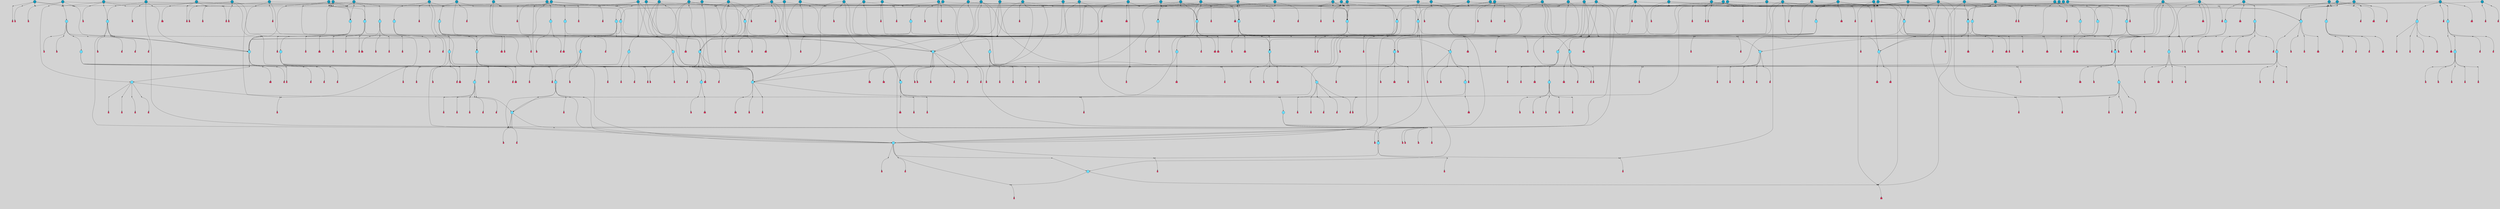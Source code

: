 // File exported with GEGELATI v1.3.1
// On the 2024-04-08 17:43:49
// With the File::TPGGraphDotExporter
digraph{
	graph[pad = "0.212, 0.055" bgcolor = lightgray]
	node[shape=circle style = filled label = ""]
		T4 [fillcolor="#66ddff"]
		T7 [fillcolor="#66ddff"]
		T9 [fillcolor="#66ddff"]
		T27 [fillcolor="#66ddff"]
		T54 [fillcolor="#66ddff"]
		T111 [fillcolor="#66ddff"]
		T129 [fillcolor="#66ddff"]
		T195 [fillcolor="#66ddff"]
		T212 [fillcolor="#66ddff"]
		T242 [fillcolor="#66ddff"]
		T318 [fillcolor="#66ddff"]
		T323 [fillcolor="#66ddff"]
		T324 [fillcolor="#66ddff"]
		T325 [fillcolor="#66ddff"]
		T326 [fillcolor="#1199bb"]
		T327 [fillcolor="#66ddff"]
		T328 [fillcolor="#66ddff"]
		T329 [fillcolor="#66ddff"]
		T330 [fillcolor="#1199bb"]
		T404 [fillcolor="#66ddff"]
		T589 [fillcolor="#1199bb"]
		T605 [fillcolor="#66ddff"]
		T650 [fillcolor="#1199bb"]
		T651 [fillcolor="#66ddff"]
		T652 [fillcolor="#66ddff"]
		T653 [fillcolor="#66ddff"]
		T701 [fillcolor="#66ddff"]
		T713 [fillcolor="#66ddff"]
		T724 [fillcolor="#1199bb"]
		T725 [fillcolor="#66ddff"]
		T726 [fillcolor="#66ddff"]
		T727 [fillcolor="#66ddff"]
		T728 [fillcolor="#1199bb"]
		T729 [fillcolor="#66ddff"]
		T730 [fillcolor="#66ddff"]
		T731 [fillcolor="#66ddff"]
		T766 [fillcolor="#1199bb"]
		T785 [fillcolor="#1199bb"]
		T787 [fillcolor="#1199bb"]
		T789 [fillcolor="#1199bb"]
		T790 [fillcolor="#66ddff"]
		T791 [fillcolor="#66ddff"]
		T792 [fillcolor="#66ddff"]
		T793 [fillcolor="#1199bb"]
		T794 [fillcolor="#66ddff"]
		T795 [fillcolor="#66ddff"]
		T796 [fillcolor="#66ddff"]
		T804 [fillcolor="#66ddff"]
		T826 [fillcolor="#1199bb"]
		T829 [fillcolor="#66ddff"]
		T845 [fillcolor="#66ddff"]
		T846 [fillcolor="#66ddff"]
		T847 [fillcolor="#1199bb"]
		T848 [fillcolor="#66ddff"]
		T849 [fillcolor="#66ddff"]
		T850 [fillcolor="#66ddff"]
		T786 [fillcolor="#66ddff"]
		T851 [fillcolor="#66ddff"]
		T852 [fillcolor="#66ddff"]
		T853 [fillcolor="#66ddff"]
		T854 [fillcolor="#66ddff"]
		T855 [fillcolor="#66ddff"]
		T856 [fillcolor="#66ddff"]
		T862 [fillcolor="#1199bb"]
		T867 [fillcolor="#1199bb"]
		T873 [fillcolor="#1199bb"]
		T881 [fillcolor="#1199bb"]
		T889 [fillcolor="#66ddff"]
		T906 [fillcolor="#1199bb"]
		T920 [fillcolor="#66ddff"]
		T921 [fillcolor="#66ddff"]
		T922 [fillcolor="#1199bb"]
		T923 [fillcolor="#66ddff"]
		T924 [fillcolor="#66ddff"]
		T925 [fillcolor="#66ddff"]
		T926 [fillcolor="#66ddff"]
		T927 [fillcolor="#66ddff"]
		T928 [fillcolor="#66ddff"]
		T929 [fillcolor="#66ddff"]
		T930 [fillcolor="#66ddff"]
		T931 [fillcolor="#1199bb"]
		T932 [fillcolor="#66ddff"]
		T933 [fillcolor="#66ddff"]
		T943 [fillcolor="#1199bb"]
		T681 [fillcolor="#1199bb"]
		T952 [fillcolor="#1199bb"]
		T953 [fillcolor="#1199bb"]
		T955 [fillcolor="#1199bb"]
		T969 [fillcolor="#1199bb"]
		T971 [fillcolor="#1199bb"]
		T972 [fillcolor="#1199bb"]
		T781 [fillcolor="#1199bb"]
		T974 [fillcolor="#1199bb"]
		T976 [fillcolor="#1199bb"]
		T977 [fillcolor="#1199bb"]
		T978 [fillcolor="#1199bb"]
		T980 [fillcolor="#66ddff"]
		T981 [fillcolor="#1199bb"]
		T982 [fillcolor="#1199bb"]
		T983 [fillcolor="#1199bb"]
		T985 [fillcolor="#1199bb"]
		T986 [fillcolor="#1199bb"]
		T987 [fillcolor="#1199bb"]
		T988 [fillcolor="#1199bb"]
		T990 [fillcolor="#1199bb"]
		T1000 [fillcolor="#66ddff"]
		T1001 [fillcolor="#66ddff"]
		T1002 [fillcolor="#66ddff"]
		T1003 [fillcolor="#66ddff"]
		T1004 [fillcolor="#1199bb"]
		T1005 [fillcolor="#66ddff"]
		T1006 [fillcolor="#66ddff"]
		T1007 [fillcolor="#1199bb"]
		T1009 [fillcolor="#1199bb"]
		T1011 [fillcolor="#1199bb"]
		T1012 [fillcolor="#1199bb"]
		T1013 [fillcolor="#1199bb"]
		T1017 [fillcolor="#1199bb"]
		T1018 [fillcolor="#1199bb"]
		T1019 [fillcolor="#1199bb"]
		T1020 [fillcolor="#1199bb"]
		T1021 [fillcolor="#1199bb"]
		T1022 [fillcolor="#1199bb"]
		T1023 [fillcolor="#1199bb"]
		T1025 [fillcolor="#1199bb"]
		T1027 [fillcolor="#1199bb"]
		T1029 [fillcolor="#1199bb"]
		T1030 [fillcolor="#1199bb"]
		T1031 [fillcolor="#1199bb"]
		T1033 [fillcolor="#1199bb"]
		T1034 [fillcolor="#1199bb"]
		T1035 [fillcolor="#1199bb"]
		T1036 [fillcolor="#1199bb"]
		T1037 [fillcolor="#1199bb"]
		T1039 [fillcolor="#1199bb"]
		T1040 [fillcolor="#1199bb"]
		T1041 [fillcolor="#1199bb"]
		T1042 [fillcolor="#1199bb"]
		T1043 [fillcolor="#1199bb"]
		T1044 [fillcolor="#1199bb"]
		T1045 [fillcolor="#1199bb"]
		T1048 [fillcolor="#1199bb"]
		T1049 [fillcolor="#1199bb"]
		T1050 [fillcolor="#1199bb"]
		T1051 [fillcolor="#1199bb"]
		T1052 [fillcolor="#1199bb"]
		T1053 [fillcolor="#1199bb"]
		T1054 [fillcolor="#1199bb"]
		T1055 [fillcolor="#1199bb"]
		T1056 [fillcolor="#1199bb"]
		P17494 [fillcolor="#cccccc" shape=point] //7|
		I17494 [shape=box style=invis label="0|2&2|4#2|6&#92;n5|3&0|6#0|1&#92;n4|7&2|6#0|5&#92;n7|6&0|7#0|5&#92;n10|7&2|2#1|1&#92;n"]
		P17494 -> I17494[style=invis]
		A12404 [fillcolor="#ff3366" shape=box margin=0.03 width=0 height=0 label="4"]
		T4 -> P17494 -> A12404
		P17495 [fillcolor="#cccccc" shape=point] //0|
		I17495 [shape=box style=invis label="2|5&0|1#0|6&#92;n6|1&2|2#2|7&#92;n8|0&0|3#1|4&#92;n4|3&2|5#2|4&#92;n8|1&2|4#0|0&#92;n6|6&0|1#2|6&#92;n11|7&2|4#2|5&#92;n6|2&2|4#0|2&#92;n8|5&2|4#2|4&#92;n2|1&2|1#2|2&#92;n2|7&2|5#2|6&#92;n9|7&0|5#0|4&#92;n1|2&0|5#2|6&#92;n4|2&2|3#2|7&#92;n3|3&2|1#0|2&#92;n"]
		P17495 -> I17495[style=invis]
		A12405 [fillcolor="#ff3366" shape=box margin=0.03 width=0 height=0 label="5"]
		T4 -> P17495 -> A12405
		P17496 [fillcolor="#cccccc" shape=point] //-3|
		I17496 [shape=box style=invis label="1|6&2|7#0|7&#92;n10|2&0|7#1|3&#92;n9|6&2|7#2|2&#92;n5|3&0|7#0|7&#92;n1|6&2|3#0|0&#92;n2|3&2|3#2|2&#92;n5|1&2|6#0|6&#92;n"]
		P17496 -> I17496[style=invis]
		A12406 [fillcolor="#ff3366" shape=box margin=0.03 width=0 height=0 label="7"]
		T7 -> P17496 -> A12406
		P17497 [fillcolor="#cccccc" shape=point] //5|
		I17497 [shape=box style=invis label="0|5&2|3#0|1&#92;n0|6&2|1#2|4&#92;n6|2&2|6#0|7&#92;n7|4&0|3#0|1&#92;n5|4&0|7#1|6&#92;n9|1&0|5#2|2&#92;n6|3&2|3#1|7&#92;n11|7&2|4#1|6&#92;n2|5&0|1#0|0&#92;n4|7&0|0#0|2&#92;n6|2&0|6#0|0&#92;n2|1&2|6#2|4&#92;n10|0&2|0#1|0&#92;n6|6&2|4#0|6&#92;n"]
		P17497 -> I17497[style=invis]
		A12407 [fillcolor="#ff3366" shape=box margin=0.03 width=0 height=0 label="8"]
		T7 -> P17497 -> A12407
		P17498 [fillcolor="#cccccc" shape=point] //-6|
		I17498 [shape=box style=invis label="11|1&0|7#2|0&#92;n10|4&0|1#1|0&#92;n4|3&2|4#2|1&#92;n0|5&2|0#0|0&#92;n6|1&0|0#0|3&#92;n8|2&2|0#0|4&#92;n11|4&2|0#1|6&#92;n7|0&2|6#2|3&#92;n5|3&2|6#2|0&#92;n2|0&2|0#0|4&#92;n"]
		P17498 -> I17498[style=invis]
		A12408 [fillcolor="#ff3366" shape=box margin=0.03 width=0 height=0 label="9"]
		T9 -> P17498 -> A12408
		P17499 [fillcolor="#cccccc" shape=point] //2|
		I17499 [shape=box style=invis label="6|3&2|7#1|4&#92;n8|6&0|0#2|5&#92;n2|1&0|2#0|3&#92;n8|7&0|6#0|4&#92;n2|1&2|0#0|1&#92;n0|0&2|2#2|3&#92;n6|6&0|7#2|1&#92;n6|1&0|7#2|6&#92;n5|4&2|7#0|4&#92;n0|3&0|4#2|0&#92;n11|0&2|0#2|5&#92;n4|5&2|5#2|4&#92;n5|7&0|6#0|4&#92;n9|7&2|5#0|3&#92;n5|4&2|1#0|3&#92;n5|3&0|1#1|7&#92;n0|4&0|3#2|5&#92;n"]
		P17499 -> I17499[style=invis]
		A12409 [fillcolor="#ff3366" shape=box margin=0.03 width=0 height=0 label="10"]
		T9 -> P17499 -> A12409
		P17500 [fillcolor="#cccccc" shape=point] //-3|
		I17500 [shape=box style=invis label="8|1&2|3#0|5&#92;n0|6&0|5#0|5&#92;n3|7&2|1#0|6&#92;n3|5&0|1#0|0&#92;n9|5&2|0#0|4&#92;n3|5&0|2#0|3&#92;n10|6&2|4#1|0&#92;n9|4&2|7#2|6&#92;n1|7&2|5#2|2&#92;n"]
		P17500 -> I17500[style=invis]
		A12410 [fillcolor="#ff3366" shape=box margin=0.03 width=0 height=0 label="5"]
		T4 -> P17500 -> A12410
		P17501 [fillcolor="#cccccc" shape=point] //2|
		I17501 [shape=box style=invis label="9|1&2|3#0|1&#92;n5|2&2|0#2|4&#92;n3|6&2|5#2|7&#92;n7|0&2|5#0|4&#92;n1|2&0|3#0|5&#92;n7|3&2|7#0|0&#92;n"]
		P17501 -> I17501[style=invis]
		A12411 [fillcolor="#ff3366" shape=box margin=0.03 width=0 height=0 label="2"]
		T27 -> P17501 -> A12411
		P17502 [fillcolor="#cccccc" shape=point] //-6|
		I17502 [shape=box style=invis label="7|5&0|4#0|4&#92;n11|0&2|5#2|1&#92;n"]
		P17502 -> I17502[style=invis]
		A12412 [fillcolor="#ff3366" shape=box margin=0.03 width=0 height=0 label="3"]
		T27 -> P17502 -> A12412
		P17503 [fillcolor="#cccccc" shape=point] //3|
		I17503 [shape=box style=invis label="7|6&2|4#0|2&#92;n10|3&2|7#1|4&#92;n11|6&0|4#0|1&#92;n7|1&0|0#2|6&#92;n7|6&0|3#2|6&#92;n4|0&2|6#0|1&#92;n4|4&2|5#0|2&#92;n4|6&0|4#2|7&#92;n10|0&2|3#1|5&#92;n2|6&0|5#0|2&#92;n1|0&2|3#0|7&#92;n1|6&2|0#0|5&#92;n6|2&0|1#0|7&#92;n9|2&0|3#2|7&#92;n5|3&0|6#0|6&#92;n1|7&2|5#2|3&#92;n8|1&2|7#0|6&#92;n1|0&2|5#2|1&#92;n7|1&2|2#2|5&#92;n7|4&2|6#0|3&#92;n"]
		P17503 -> I17503[style=invis]
		A12413 [fillcolor="#ff3366" shape=box margin=0.03 width=0 height=0 label="4"]
		T27 -> P17503 -> A12413
		T27 -> P17495
		P17504 [fillcolor="#cccccc" shape=point] //0|
		I17504 [shape=box style=invis label="4|0&0|3#2|7&#92;n10|2&0|3#1|7&#92;n3|5&0|2#0|3&#92;n4|5&0|0#2|1&#92;n10|7&2|0#1|2&#92;n5|3&2|3#1|6&#92;n9|5&2|0#0|4&#92;n5|4&2|7#0|2&#92;n10|3&2|7#1|4&#92;n7|2&0|1#2|6&#92;n8|6&0|5#0|5&#92;n8|7&2|3#0|5&#92;n2|6&2|4#0|0&#92;n"]
		P17504 -> I17504[style=invis]
		A12414 [fillcolor="#ff3366" shape=box margin=0.03 width=0 height=0 label="5"]
		T27 -> P17504 -> A12414
		P17505 [fillcolor="#cccccc" shape=point] //8|
		I17505 [shape=box style=invis label="9|0&0|1#2|0&#92;n10|1&2|5#1|4&#92;n8|2&2|6#0|4&#92;n2|4&2|5#2|3&#92;n4|2&2|2#0|2&#92;n7|5&0|2#0|0&#92;n8|2&2|1#1|3&#92;n8|7&0|7#2|1&#92;n1|1&0|0#0|7&#92;n5|6&2|5#1|0&#92;n6|6&2|5#0|0&#92;n11|4&0|3#2|6&#92;n4|2&2|4#0|7&#92;n5|6&0|1#2|0&#92;n11|3&0|2#0|7&#92;n"]
		P17505 -> I17505[style=invis]
		A12415 [fillcolor="#ff3366" shape=box margin=0.03 width=0 height=0 label="6"]
		T54 -> P17505 -> A12415
		P17506 [fillcolor="#cccccc" shape=point] //5|
		I17506 [shape=box style=invis label="3|0&2|0#0|1&#92;n3|0&0|7#0|1&#92;n5|3&0|2#2|6&#92;n4|4&2|4#2|6&#92;n11|2&0|7#1|6&#92;n2|7&2|2#2|5&#92;n9|3&2|6#2|7&#92;n7|7&0|0#0|4&#92;n6|1&2|4#2|3&#92;n5|4&2|0#1|6&#92;n1|3&0|7#0|4&#92;n"]
		P17506 -> I17506[style=invis]
		A12416 [fillcolor="#ff3366" shape=box margin=0.03 width=0 height=0 label="7"]
		T54 -> P17506 -> A12416
		P17507 [fillcolor="#cccccc" shape=point] //-10|
		I17507 [shape=box style=invis label="3|6&0|0#0|4&#92;n4|1&2|4#0|1&#92;n5|1&0|1#0|4&#92;n5|5&2|6#0|5&#92;n6|5&0|6#0|3&#92;n11|1&2|0#0|1&#92;n0|7&2|0#0|3&#92;n1|2&0|6#0|1&#92;n8|0&0|4#2|0&#92;n0|4&0|7#2|7&#92;n7|0&2|7#1|3&#92;n3|1&0|5#2|5&#92;n5|1&0|4#0|3&#92;n2|2&0|2#0|0&#92;n8|3&0|1#0|7&#92;n3|0&0|3#0|5&#92;n7|2&0|5#2|0&#92;n6|3&2|7#1|5&#92;n4|7&2|7#2|1&#92;n"]
		P17507 -> I17507[style=invis]
		A12417 [fillcolor="#ff3366" shape=box margin=0.03 width=0 height=0 label="14"]
		T54 -> P17507 -> A12417
		T54 -> P17497
		P17508 [fillcolor="#cccccc" shape=point] //-5|
		I17508 [shape=box style=invis label="0|0&2|3#0|2&#92;n10|5&0|6#1|3&#92;n7|3&0|6#2|3&#92;n3|4&0|6#0|6&#92;n10|5&0|2#1|1&#92;n5|0&0|1#0|3&#92;n6|6&2|5#1|5&#92;n7|4&0|2#1|7&#92;n5|7&0|1#2|5&#92;n1|5&0|0#0|3&#92;n7|5&2|1#2|6&#92;n9|0&0|2#0|0&#92;n4|0&2|4#0|0&#92;n4|6&0|0#2|3&#92;n3|1&0|6#2|5&#92;n7|7&2|1#2|3&#92;n9|4&2|2#0|6&#92;n"]
		P17508 -> I17508[style=invis]
		T111 -> P17508 -> T9
		P17509 [fillcolor="#cccccc" shape=point] //7|
		I17509 [shape=box style=invis label="7|4&2|1#2|0&#92;n4|1&2|4#2|3&#92;n5|0&2|0#2|2&#92;n6|1&2|4#2|6&#92;n"]
		P17509 -> I17509[style=invis]
		A12418 [fillcolor="#ff3366" shape=box margin=0.03 width=0 height=0 label="9"]
		T111 -> P17509 -> A12418
		P17510 [fillcolor="#cccccc" shape=point] //2|
		I17510 [shape=box style=invis label="3|0&2|0#0|1&#92;n11|2&0|7#1|6&#92;n8|7&2|4#0|5&#92;n5|3&0|2#2|6&#92;n4|4&2|4#2|6&#92;n3|0&0|7#0|1&#92;n2|7&2|2#2|5&#92;n9|3&2|6#2|7&#92;n7|7&0|0#0|4&#92;n6|1&2|4#1|3&#92;n5|4&2|0#1|6&#92;n1|3&0|7#0|4&#92;n"]
		P17510 -> I17510[style=invis]
		A12419 [fillcolor="#ff3366" shape=box margin=0.03 width=0 height=0 label="7"]
		T111 -> P17510 -> A12419
		T111 -> P17498
		T129 -> P17505
		T129 -> P17506
		P17511 [fillcolor="#cccccc" shape=point] //10|
		I17511 [shape=box style=invis label="4|5&2|7#2|1&#92;n1|7&2|3#0|6&#92;n3|5&2|2#0|3&#92;n10|3&0|7#1|4&#92;n7|1&0|4#2|6&#92;n10|2&0|3#1|7&#92;n9|5&2|0#0|4&#92;n4|0&0|3#2|7&#92;n11|4&2|6#1|2&#92;n5|4&2|7#0|2&#92;n2|6&2|4#0|0&#92;n6|5&0|7#2|1&#92;n5|3&2|3#1|6&#92;n10|7&2|0#1|2&#92;n"]
		P17511 -> I17511[style=invis]
		A12420 [fillcolor="#ff3366" shape=box margin=0.03 width=0 height=0 label="5"]
		T129 -> P17511 -> A12420
		P17512 [fillcolor="#cccccc" shape=point] //5|
		I17512 [shape=box style=invis label="9|4&2|3#1|3&#92;n0|4&2|4#0|5&#92;n6|1&2|6#2|5&#92;n4|0&0|5#2|0&#92;n"]
		P17512 -> I17512[style=invis]
		A12421 [fillcolor="#ff3366" shape=box margin=0.03 width=0 height=0 label="7"]
		T129 -> P17512 -> A12421
		P17513 [fillcolor="#cccccc" shape=point] //6|
		I17513 [shape=box style=invis label="9|4&2|7#0|6&#92;n8|4&0|1#1|0&#92;n1|3&0|0#2|1&#92;n2|4&0|6#2|2&#92;n5|1&2|5#0|7&#92;n3|0&0|3#2|6&#92;n2|2&2|6#0|2&#92;n8|4&0|4#2|2&#92;n5|1&2|4#0|3&#92;n9|4&0|6#0|6&#92;n5|0&2|2#1|5&#92;n11|7&0|0#1|1&#92;n0|4&0|3#0|3&#92;n7|7&2|4#2|5&#92;n1|5&0|1#2|1&#92;n"]
		P17513 -> I17513[style=invis]
		A12422 [fillcolor="#ff3366" shape=box margin=0.03 width=0 height=0 label="1"]
		T129 -> P17513 -> A12422
		P17514 [fillcolor="#cccccc" shape=point] //5|
		I17514 [shape=box style=invis label="3|0&2|0#2|1&#92;n3|0&0|7#0|1&#92;n5|3&0|2#2|6&#92;n4|4&2|4#2|6&#92;n5|4&2|0#1|6&#92;n2|7&2|2#2|5&#92;n1|3&0|7#0|4&#92;n11|6&2|2#0|7&#92;n7|7&0|0#0|4&#92;n6|1&2|4#2|3&#92;n11|0&0|7#1|6&#92;n9|3&2|6#2|7&#92;n"]
		P17514 -> I17514[style=invis]
		A12423 [fillcolor="#ff3366" shape=box margin=0.03 width=0 height=0 label="7"]
		T195 -> P17514 -> A12423
		P17515 [fillcolor="#cccccc" shape=point] //4|
		I17515 [shape=box style=invis label="7|1&0|6#0|1&#92;n6|7&2|7#1|7&#92;n10|1&2|1#1|1&#92;n9|6&2|2#1|4&#92;n4|7&0|4#2|2&#92;n9|6&0|5#1|1&#92;n10|0&2|6#1|6&#92;n5|1&0|1#2|3&#92;n10|1&0|5#1|0&#92;n3|4&2|3#0|0&#92;n8|2&0|5#2|4&#92;n1|6&2|0#0|0&#92;n2|3&0|1#2|6&#92;n5|2&2|2#1|6&#92;n2|2&0|1#2|1&#92;n3|1&2|7#0|3&#92;n6|7&2|3#0|4&#92;n"]
		P17515 -> I17515[style=invis]
		A12424 [fillcolor="#ff3366" shape=box margin=0.03 width=0 height=0 label="10"]
		T195 -> P17515 -> A12424
		P17516 [fillcolor="#cccccc" shape=point] //-4|
		I17516 [shape=box style=invis label="0|4&0|0#2|7&#92;n8|5&2|4#2|4&#92;n4|3&2|5#2|4&#92;n11|7&2|2#2|5&#92;n6|5&2|2#2|7&#92;n3|2&0|7#0|7&#92;n3|3&2|1#0|3&#92;n2|6&0|3#2|5&#92;n0|1&2|6#2|2&#92;n8|2&0|0#1|6&#92;n0|7&0|5#0|4&#92;n9|5&0|3#2|7&#92;n2|7&2|5#2|6&#92;n9|0&2|0#0|1&#92;n1|2&2|4#0|2&#92;n"]
		P17516 -> I17516[style=invis]
		T195 -> P17516 -> T27
		P17517 [fillcolor="#cccccc" shape=point] //7|
		I17517 [shape=box style=invis label="7|4&2|7#0|4&#92;n4|6&0|1#2|5&#92;n2|1&2|3#0|0&#92;n4|3&2|0#0|1&#92;n0|0&2|7#2|7&#92;n7|7&0|5#2|3&#92;n5|0&2|1#2|2&#92;n10|0&0|4#1|2&#92;n4|4&0|7#0|0&#92;n6|7&0|2#0|1&#92;n1|4&2|5#0|4&#92;n"]
		P17517 -> I17517[style=invis]
		A12425 [fillcolor="#ff3366" shape=box margin=0.03 width=0 height=0 label="0"]
		T195 -> P17517 -> A12425
		P17518 [fillcolor="#cccccc" shape=point] //6|
		I17518 [shape=box style=invis label="9|4&2|7#0|6&#92;n8|4&0|1#1|0&#92;n1|3&0|0#2|1&#92;n2|4&0|6#2|2&#92;n5|1&2|5#0|7&#92;n3|0&0|3#2|6&#92;n2|2&2|6#0|2&#92;n8|4&0|4#2|2&#92;n5|1&2|4#0|3&#92;n9|4&0|6#0|6&#92;n5|0&2|2#1|5&#92;n11|7&0|0#1|1&#92;n0|4&0|3#0|3&#92;n7|7&2|4#2|5&#92;n1|5&0|1#2|1&#92;n"]
		P17518 -> I17518[style=invis]
		A12426 [fillcolor="#ff3366" shape=box margin=0.03 width=0 height=0 label="1"]
		T212 -> P17518 -> A12426
		P17519 [fillcolor="#cccccc" shape=point] //5|
		I17519 [shape=box style=invis label="9|4&2|3#1|3&#92;n0|4&2|4#0|5&#92;n6|1&2|6#2|5&#92;n4|0&0|5#2|0&#92;n"]
		P17519 -> I17519[style=invis]
		A12427 [fillcolor="#ff3366" shape=box margin=0.03 width=0 height=0 label="7"]
		T212 -> P17519 -> A12427
		P17520 [fillcolor="#cccccc" shape=point] //5|
		I17520 [shape=box style=invis label="3|0&2|0#0|1&#92;n3|0&0|7#0|1&#92;n5|3&0|2#2|6&#92;n4|4&2|4#2|6&#92;n11|2&0|7#1|6&#92;n2|7&2|2#2|5&#92;n9|3&2|6#2|7&#92;n7|7&0|0#0|4&#92;n6|1&2|4#2|3&#92;n5|4&2|0#1|6&#92;n1|3&0|7#0|4&#92;n"]
		P17520 -> I17520[style=invis]
		A12428 [fillcolor="#ff3366" shape=box margin=0.03 width=0 height=0 label="7"]
		T212 -> P17520 -> A12428
		P17521 [fillcolor="#cccccc" shape=point] //8|
		I17521 [shape=box style=invis label="9|0&0|1#2|0&#92;n10|1&2|5#1|4&#92;n8|2&2|6#0|4&#92;n2|4&2|5#2|3&#92;n4|2&2|2#0|2&#92;n7|5&0|2#0|0&#92;n8|2&2|1#1|3&#92;n8|7&0|7#2|1&#92;n1|1&0|0#0|7&#92;n5|6&2|5#1|0&#92;n6|6&2|5#0|0&#92;n11|4&0|3#2|6&#92;n4|2&2|4#0|7&#92;n5|6&0|1#2|0&#92;n11|3&0|2#0|7&#92;n"]
		P17521 -> I17521[style=invis]
		A12429 [fillcolor="#ff3366" shape=box margin=0.03 width=0 height=0 label="6"]
		T212 -> P17521 -> A12429
		P17522 [fillcolor="#cccccc" shape=point] //10|
		I17522 [shape=box style=invis label="4|5&2|7#2|1&#92;n1|7&2|3#0|6&#92;n3|5&2|2#0|3&#92;n10|3&0|7#1|4&#92;n7|1&0|4#2|6&#92;n10|2&0|3#1|7&#92;n9|5&2|0#0|4&#92;n4|0&0|3#2|7&#92;n11|4&2|6#1|2&#92;n5|4&2|7#0|2&#92;n2|6&2|4#0|0&#92;n6|5&0|7#2|1&#92;n5|3&2|3#1|6&#92;n10|7&2|0#1|2&#92;n"]
		P17522 -> I17522[style=invis]
		A12430 [fillcolor="#ff3366" shape=box margin=0.03 width=0 height=0 label="5"]
		T212 -> P17522 -> A12430
		P17523 [fillcolor="#cccccc" shape=point] //5|
		I17523 [shape=box style=invis label="1|6&2|7#0|7&#92;n9|2&2|7#2|2&#92;n10|2&0|7#1|3&#92;n5|3&0|7#0|7&#92;n7|0&2|7#2|2&#92;n1|6&2|3#0|0&#92;n2|3&2|3#2|2&#92;n"]
		P17523 -> I17523[style=invis]
		A12431 [fillcolor="#ff3366" shape=box margin=0.03 width=0 height=0 label="7"]
		T242 -> P17523 -> A12431
		P17524 [fillcolor="#cccccc" shape=point] //-8|
		I17524 [shape=box style=invis label="7|5&0|2#2|1&#92;n1|0&2|6#0|0&#92;n7|1&2|6#1|1&#92;n8|7&0|3#1|6&#92;n3|7&2|3#2|4&#92;n"]
		P17524 -> I17524[style=invis]
		A12432 [fillcolor="#ff3366" shape=box margin=0.03 width=0 height=0 label="2"]
		T242 -> P17524 -> A12432
		P17525 [fillcolor="#cccccc" shape=point] //-3|
		I17525 [shape=box style=invis label="1|1&2|1#0|1&#92;n1|4&0|0#2|4&#92;n11|0&2|3#0|2&#92;n11|6&0|4#0|1&#92;n5|2&0|6#1|5&#92;n3|7&2|6#2|7&#92;n7|7&0|1#2|1&#92;n9|5&2|2#2|0&#92;n6|5&2|6#1|4&#92;n0|7&0|5#2|4&#92;n8|1&0|0#2|3&#92;n0|5&0|3#0|5&#92;n2|0&2|4#0|5&#92;n7|5&2|7#1|3&#92;n8|3&0|0#1|2&#92;n"]
		P17525 -> I17525[style=invis]
		A12433 [fillcolor="#ff3366" shape=box margin=0.03 width=0 height=0 label="1"]
		T242 -> P17525 -> A12433
		P17526 [fillcolor="#cccccc" shape=point] //5|
		I17526 [shape=box style=invis label="11|7&2|0#1|7&#92;n1|5&2|4#2|4&#92;n4|3&0|1#0|5&#92;n1|6&0|0#0|4&#92;n8|6&2|4#0|0&#92;n4|0&2|0#0|5&#92;n10|4&2|0#1|0&#92;n4|4&0|5#0|1&#92;n0|7&2|1#0|5&#92;n0|6&2|3#2|0&#92;n9|6&2|5#1|3&#92;n"]
		P17526 -> I17526[style=invis]
		T318 -> P17526 -> T195
		P17527 [fillcolor="#cccccc" shape=point] //-9|
		I17527 [shape=box style=invis label="4|7&2|6#0|5&#92;n11|3&0|2#2|6&#92;n10|2&2|4#1|6&#92;n3|0&2|6#2|7&#92;n4|3&0|5#0|7&#92;n2|3&0|7#0|7&#92;n10|6&0|7#1|5&#92;n10|1&2|2#1|1&#92;n1|7&0|3#2|6&#92;n"]
		P17527 -> I17527[style=invis]
		A12434 [fillcolor="#ff3366" shape=box margin=0.03 width=0 height=0 label="4"]
		T318 -> P17527 -> A12434
		P17528 [fillcolor="#cccccc" shape=point] //7|
		I17528 [shape=box style=invis label="7|2&0|4#1|3&#92;n7|7&0|0#0|4&#92;n4|4&2|4#2|6&#92;n2|3&2|2#2|5&#92;n8|0&0|2#2|1&#92;n9|3&2|6#2|7&#92;n6|4&2|4#2|3&#92;n3|3&2|0#0|1&#92;n6|4&2|0#1|6&#92;n5|3&0|7#0|4&#92;n"]
		P17528 -> I17528[style=invis]
		A12435 [fillcolor="#ff3366" shape=box margin=0.03 width=0 height=0 label="7"]
		T318 -> P17528 -> A12435
		P17529 [fillcolor="#cccccc" shape=point] //-6|
		I17529 [shape=box style=invis label="9|0&2|0#0|1&#92;n3|2&0|2#0|3&#92;n5|4&0|5#1|7&#92;n2|1&0|4#0|3&#92;n9|2&2|0#2|4&#92;n7|6&0|4#0|2&#92;n2|3&0|6#2|6&#92;n1|2&0|3#2|0&#92;n"]
		P17529 -> I17529[style=invis]
		T318 -> P17529 -> T54
		P17530 [fillcolor="#cccccc" shape=point] //-2|
		I17530 [shape=box style=invis label="1|3&0|2#0|7&#92;n6|1&0|7#0|0&#92;n6|1&2|4#1|7&#92;n3|0&2|3#0|3&#92;n0|2&0|7#2|6&#92;n"]
		P17530 -> I17530[style=invis]
		T318 -> P17530 -> T195
		P17531 [fillcolor="#cccccc" shape=point] //-9|
		I17531 [shape=box style=invis label="2|0&2|0#2|1&#92;n4|4&2|4#2|6&#92;n9|1&0|3#1|7&#92;n5|3&0|2#2|6&#92;n2|7&2|2#2|5&#92;n5|4&2|0#1|6&#92;n3|0&0|7#0|1&#92;n1|3&0|7#0|4&#92;n11|6&2|2#0|7&#92;n7|7&0|0#0|4&#92;n11|0&0|7#1|6&#92;n9|3&2|6#2|7&#92;n"]
		P17531 -> I17531[style=invis]
		A12436 [fillcolor="#ff3366" shape=box margin=0.03 width=0 height=0 label="7"]
		T323 -> P17531 -> A12436
		P17532 [fillcolor="#cccccc" shape=point] //-4|
		I17532 [shape=box style=invis label="4|1&0|4#2|6&#92;n1|2&2|2#2|0&#92;n1|2&2|0#0|6&#92;n8|4&2|3#2|5&#92;n5|5&2|1#1|0&#92;n"]
		P17532 -> I17532[style=invis]
		A12437 [fillcolor="#ff3366" shape=box margin=0.03 width=0 height=0 label="12"]
		T324 -> P17532 -> A12437
		P17533 [fillcolor="#cccccc" shape=point] //8|
		I17533 [shape=box style=invis label="9|7&0|5#2|5&#92;n3|3&2|3#0|2&#92;n9|5&2|2#1|0&#92;n2|3&0|6#0|3&#92;n4|4&2|5#2|7&#92;n11|3&2|0#1|5&#92;n6|6&2|1#2|2&#92;n4|6&0|1#2|2&#92;n2|5&2|7#2|2&#92;n7|7&2|2#2|3&#92;n6|5&0|3#2|6&#92;n6|7&0|6#0|2&#92;n"]
		P17533 -> I17533[style=invis]
		A12438 [fillcolor="#ff3366" shape=box margin=0.03 width=0 height=0 label="14"]
		T323 -> P17533 -> A12438
		P17534 [fillcolor="#cccccc" shape=point] //-8|
		I17534 [shape=box style=invis label="7|5&0|4#2|4&#92;n"]
		P17534 -> I17534[style=invis]
		A12439 [fillcolor="#ff3366" shape=box margin=0.03 width=0 height=0 label="3"]
		T323 -> P17534 -> A12439
		P17535 [fillcolor="#cccccc" shape=point] //4|
		I17535 [shape=box style=invis label="4|3&0|6#0|3&#92;n5|7&2|3#2|2&#92;n5|6&0|7#1|2&#92;n1|4&2|6#0|3&#92;n8|4&2|1#2|5&#92;n9|5&2|4#1|4&#92;n2|4&0|5#0|7&#92;n10|0&0|6#1|3&#92;n3|0&0|6#0|2&#92;n2|7&2|7#2|6&#92;n5|2&0|5#1|5&#92;n10|4&2|5#1|7&#92;n4|0&0|4#2|4&#92;n11|1&0|4#2|6&#92;n10|6&2|0#1|4&#92;n9|7&0|3#1|4&#92;n4|5&2|7#0|6&#92;n11|5&2|6#2|3&#92;n0|3&0|5#0|1&#92;n"]
		P17535 -> I17535[style=invis]
		A12440 [fillcolor="#ff3366" shape=box margin=0.03 width=0 height=0 label="13"]
		T323 -> P17535 -> A12440
		P17536 [fillcolor="#cccccc" shape=point] //-3|
		I17536 [shape=box style=invis label="4|5&0|0#0|0&#92;n4|7&0|0#0|2&#92;n0|6&2|1#2|4&#92;n9|1&0|5#2|2&#92;n10|0&2|0#1|0&#92;n6|6&2|4#0|6&#92;n2|5&0|1#0|0&#92;n6|3&2|3#1|7&#92;n11|7&2|4#1|6&#92;n6|2&2|6#0|1&#92;n6|2&0|0#0|0&#92;n9|1&2|6#2|4&#92;n10|4&0|3#1|1&#92;n5|4&2|7#1|6&#92;n"]
		P17536 -> I17536[style=invis]
		T326 -> P17536 -> T323
		P17537 [fillcolor="#cccccc" shape=point] //2|
		I17537 [shape=box style=invis label="4|1&0|4#2|6&#92;n5|5&2|1#1|0&#92;n1|0&2|0#0|6&#92;n8|4&2|3#2|5&#92;n"]
		P17537 -> I17537[style=invis]
		T323 -> P17537 -> T324
		P17538 [fillcolor="#cccccc" shape=point] //5|
		I17538 [shape=box style=invis label="0|5&2|3#0|1&#92;n0|6&2|1#2|4&#92;n6|2&2|6#0|7&#92;n7|4&0|3#0|1&#92;n5|4&0|7#1|6&#92;n9|1&0|5#2|2&#92;n6|3&2|3#1|7&#92;n11|7&2|4#1|6&#92;n2|5&0|1#0|0&#92;n4|7&0|0#0|2&#92;n6|2&0|6#0|0&#92;n2|1&2|6#2|4&#92;n10|0&2|0#1|0&#92;n6|6&2|4#0|6&#92;n"]
		P17538 -> I17538[style=invis]
		A12441 [fillcolor="#ff3366" shape=box margin=0.03 width=0 height=0 label="8"]
		T325 -> P17538 -> A12441
		P17539 [fillcolor="#cccccc" shape=point] //-3|
		I17539 [shape=box style=invis label="1|6&2|7#0|7&#92;n10|2&0|7#1|3&#92;n9|6&2|7#2|2&#92;n5|3&0|7#0|7&#92;n1|6&2|3#0|0&#92;n2|3&2|3#2|2&#92;n5|1&2|6#0|6&#92;n"]
		P17539 -> I17539[style=invis]
		A12442 [fillcolor="#ff3366" shape=box margin=0.03 width=0 height=0 label="7"]
		T325 -> P17539 -> A12442
		P17540 [fillcolor="#cccccc" shape=point] //1|
		I17540 [shape=box style=invis label="0|4&0|1#0|1&#92;n10|5&2|5#1|6&#92;n7|7&2|5#2|2&#92;n9|5&0|7#2|7&#92;n8|4&0|3#2|7&#92;n11|0&2|3#0|5&#92;n7|0&0|0#0|1&#92;n4|2&0|4#0|5&#92;n5|1&0|6#2|7&#92;n11|3&0|7#1|3&#92;n"]
		P17540 -> I17540[style=invis]
		T326 -> P17540 -> T325
		P17541 [fillcolor="#cccccc" shape=point] //6|
		I17541 [shape=box style=invis label="3|0&2|7#2|2&#92;n3|2&0|4#2|5&#92;n5|1&0|2#1|0&#92;n8|7&0|1#2|0&#92;n8|5&0|3#0|6&#92;n0|2&0|2#2|3&#92;n1|5&2|5#0|5&#92;n5|6&0|6#0|7&#92;n6|7&0|0#2|6&#92;n1|2&2|3#0|0&#92;n7|7&2|3#0|4&#92;n0|7&2|7#0|6&#92;n1|0&2|2#2|7&#92;n4|4&0|1#0|0&#92;n"]
		P17541 -> I17541[style=invis]
		A12443 [fillcolor="#ff3366" shape=box margin=0.03 width=0 height=0 label="11"]
		T324 -> P17541 -> A12443
		P17542 [fillcolor="#cccccc" shape=point] //4|
		I17542 [shape=box style=invis label="4|3&0|6#0|3&#92;n5|7&2|3#2|2&#92;n5|6&0|7#1|2&#92;n1|4&2|6#0|3&#92;n8|4&2|1#2|5&#92;n9|5&2|4#1|4&#92;n2|4&0|5#0|7&#92;n10|0&0|6#1|3&#92;n3|0&0|6#0|2&#92;n2|7&2|7#2|6&#92;n5|2&0|5#1|5&#92;n10|4&2|5#1|7&#92;n4|0&0|4#2|4&#92;n11|1&0|4#2|6&#92;n10|6&2|0#1|4&#92;n9|7&0|3#1|4&#92;n4|5&2|7#0|6&#92;n11|5&2|6#2|3&#92;n0|3&0|5#0|1&#92;n"]
		P17542 -> I17542[style=invis]
		A12444 [fillcolor="#ff3366" shape=box margin=0.03 width=0 height=0 label="13"]
		T326 -> P17542 -> A12444
		P17543 [fillcolor="#cccccc" shape=point] //-4|
		I17543 [shape=box style=invis label="4|1&0|4#2|6&#92;n1|2&2|2#2|0&#92;n1|2&2|0#0|6&#92;n8|4&2|3#2|5&#92;n5|5&2|1#1|0&#92;n"]
		P17543 -> I17543[style=invis]
		A12445 [fillcolor="#ff3366" shape=box margin=0.03 width=0 height=0 label="12"]
		T327 -> P17543 -> A12445
		P17544 [fillcolor="#cccccc" shape=point] //-9|
		I17544 [shape=box style=invis label="2|0&2|0#2|1&#92;n4|4&2|4#2|6&#92;n9|1&0|3#1|7&#92;n5|3&0|2#2|6&#92;n2|7&2|2#2|5&#92;n5|4&2|0#1|6&#92;n3|0&0|7#0|1&#92;n1|3&0|7#0|4&#92;n11|6&2|2#0|7&#92;n7|7&0|0#0|4&#92;n11|0&0|7#1|6&#92;n9|3&2|6#2|7&#92;n"]
		P17544 -> I17544[style=invis]
		A12446 [fillcolor="#ff3366" shape=box margin=0.03 width=0 height=0 label="7"]
		T328 -> P17544 -> A12446
		P17545 [fillcolor="#cccccc" shape=point] //6|
		I17545 [shape=box style=invis label="3|0&2|7#2|2&#92;n3|2&0|4#2|5&#92;n5|1&0|2#1|0&#92;n8|7&0|1#2|0&#92;n8|5&0|3#0|6&#92;n0|2&0|2#2|3&#92;n1|5&2|5#0|5&#92;n5|6&0|6#0|7&#92;n6|7&0|0#2|6&#92;n1|2&2|3#0|0&#92;n7|7&2|3#0|4&#92;n0|7&2|7#0|6&#92;n1|0&2|2#2|7&#92;n4|4&0|1#0|0&#92;n"]
		P17545 -> I17545[style=invis]
		A12447 [fillcolor="#ff3366" shape=box margin=0.03 width=0 height=0 label="11"]
		T327 -> P17545 -> A12447
		P17546 [fillcolor="#cccccc" shape=point] //2|
		I17546 [shape=box style=invis label="4|1&0|4#2|6&#92;n5|5&2|1#1|0&#92;n1|0&2|0#0|6&#92;n8|4&2|3#2|5&#92;n"]
		P17546 -> I17546[style=invis]
		T328 -> P17546 -> T327
		P17547 [fillcolor="#cccccc" shape=point] //-3|
		I17547 [shape=box style=invis label="4|5&0|0#0|0&#92;n4|7&0|0#0|2&#92;n0|6&2|1#2|4&#92;n9|1&0|5#2|2&#92;n10|0&2|0#1|0&#92;n6|6&2|4#0|6&#92;n2|5&0|1#0|0&#92;n6|3&2|3#1|7&#92;n11|7&2|4#1|6&#92;n6|2&2|6#0|1&#92;n6|2&0|0#0|0&#92;n9|1&2|6#2|4&#92;n10|4&0|3#1|1&#92;n5|4&2|7#1|6&#92;n"]
		P17547 -> I17547[style=invis]
		T330 -> P17547 -> T328
		P17548 [fillcolor="#cccccc" shape=point] //5|
		I17548 [shape=box style=invis label="0|5&2|3#0|1&#92;n0|6&2|1#2|4&#92;n6|2&2|6#0|7&#92;n7|4&0|3#0|1&#92;n5|4&0|7#1|6&#92;n9|1&0|5#2|2&#92;n6|3&2|3#1|7&#92;n11|7&2|4#1|6&#92;n2|5&0|1#0|0&#92;n4|7&0|0#0|2&#92;n6|2&0|6#0|0&#92;n2|1&2|6#2|4&#92;n10|0&2|0#1|0&#92;n6|6&2|4#0|6&#92;n"]
		P17548 -> I17548[style=invis]
		A12448 [fillcolor="#ff3366" shape=box margin=0.03 width=0 height=0 label="8"]
		T329 -> P17548 -> A12448
		P17549 [fillcolor="#cccccc" shape=point] //8|
		I17549 [shape=box style=invis label="9|7&0|5#2|5&#92;n3|3&2|3#0|2&#92;n9|5&2|2#1|0&#92;n2|3&0|6#0|3&#92;n4|4&2|5#2|7&#92;n11|3&2|0#1|5&#92;n6|6&2|1#2|2&#92;n4|6&0|1#2|2&#92;n2|5&2|7#2|2&#92;n7|7&2|2#2|3&#92;n6|5&0|3#2|6&#92;n6|7&0|6#0|2&#92;n"]
		P17549 -> I17549[style=invis]
		A12449 [fillcolor="#ff3366" shape=box margin=0.03 width=0 height=0 label="14"]
		T328 -> P17549 -> A12449
		P17550 [fillcolor="#cccccc" shape=point] //-3|
		I17550 [shape=box style=invis label="1|6&2|7#0|7&#92;n10|2&0|7#1|3&#92;n9|6&2|7#2|2&#92;n5|3&0|7#0|7&#92;n1|6&2|3#0|0&#92;n2|3&2|3#2|2&#92;n5|1&2|6#0|6&#92;n"]
		P17550 -> I17550[style=invis]
		A12450 [fillcolor="#ff3366" shape=box margin=0.03 width=0 height=0 label="7"]
		T329 -> P17550 -> A12450
		P17551 [fillcolor="#cccccc" shape=point] //-8|
		I17551 [shape=box style=invis label="7|5&0|4#2|4&#92;n"]
		P17551 -> I17551[style=invis]
		A12451 [fillcolor="#ff3366" shape=box margin=0.03 width=0 height=0 label="3"]
		T328 -> P17551 -> A12451
		P17552 [fillcolor="#cccccc" shape=point] //4|
		I17552 [shape=box style=invis label="4|3&0|6#0|3&#92;n5|7&2|3#2|2&#92;n5|6&0|7#1|2&#92;n1|4&2|6#0|3&#92;n8|4&2|1#2|5&#92;n9|5&2|4#1|4&#92;n2|4&0|5#0|7&#92;n10|0&0|6#1|3&#92;n3|0&0|6#0|2&#92;n2|7&2|7#2|6&#92;n5|2&0|5#1|5&#92;n10|4&2|5#1|7&#92;n4|0&0|4#2|4&#92;n11|1&0|4#2|6&#92;n10|6&2|0#1|4&#92;n9|7&0|3#1|4&#92;n4|5&2|7#0|6&#92;n11|5&2|6#2|3&#92;n0|3&0|5#0|1&#92;n"]
		P17552 -> I17552[style=invis]
		A12452 [fillcolor="#ff3366" shape=box margin=0.03 width=0 height=0 label="13"]
		T328 -> P17552 -> A12452
		P17553 [fillcolor="#cccccc" shape=point] //1|
		I17553 [shape=box style=invis label="0|4&0|1#0|1&#92;n10|5&2|5#1|6&#92;n7|7&2|5#2|2&#92;n9|5&0|7#2|7&#92;n8|4&0|3#2|7&#92;n11|0&2|3#0|5&#92;n7|0&0|0#0|1&#92;n4|2&0|4#0|5&#92;n5|1&0|6#2|7&#92;n11|3&0|7#1|3&#92;n"]
		P17553 -> I17553[style=invis]
		T330 -> P17553 -> T329
		P17554 [fillcolor="#cccccc" shape=point] //4|
		I17554 [shape=box style=invis label="4|3&0|6#0|3&#92;n5|7&2|3#2|2&#92;n5|6&0|7#1|2&#92;n1|4&2|6#0|3&#92;n8|4&2|1#2|5&#92;n9|5&2|4#1|4&#92;n2|4&0|5#0|7&#92;n10|0&0|6#1|3&#92;n3|0&0|6#0|2&#92;n2|7&2|7#2|6&#92;n5|2&0|5#1|5&#92;n10|4&2|5#1|7&#92;n4|0&0|4#2|4&#92;n11|1&0|4#2|6&#92;n10|6&2|0#1|4&#92;n9|7&0|3#1|4&#92;n4|5&2|7#0|6&#92;n11|5&2|6#2|3&#92;n0|3&0|5#0|1&#92;n"]
		P17554 -> I17554[style=invis]
		A12453 [fillcolor="#ff3366" shape=box margin=0.03 width=0 height=0 label="13"]
		T330 -> P17554 -> A12453
		P17555 [fillcolor="#cccccc" shape=point] //-5|
		I17555 [shape=box style=invis label="5|6&2|2#2|3&#92;n10|0&0|3#1|5&#92;n3|0&0|1#0|7&#92;n11|1&2|0#1|1&#92;n2|3&0|7#0|7&#92;n9|6&0|7#1|1&#92;n5|7&0|1#0|7&#92;n10|2&2|4#1|6&#92;n11|2&0|2#2|6&#92;n6|4&2|1#0|0&#92;n"]
		P17555 -> I17555[style=invis]
		A12454 [fillcolor="#ff3366" shape=box margin=0.03 width=0 height=0 label="4"]
		T404 -> P17555 -> A12454
		P17556 [fillcolor="#cccccc" shape=point] //-5|
		I17556 [shape=box style=invis label="3|0&2|3#0|2&#92;n11|1&0|2#0|6&#92;n"]
		P17556 -> I17556[style=invis]
		T404 -> P17556 -> T111
		P17557 [fillcolor="#cccccc" shape=point] //4|
		I17557 [shape=box style=invis label="9|2&0|6#2|1&#92;n11|5&0|1#2|0&#92;n2|4&0|4#2|1&#92;n5|0&2|4#0|2&#92;n"]
		P17557 -> I17557[style=invis]
		A12455 [fillcolor="#ff3366" shape=box margin=0.03 width=0 height=0 label="3"]
		T404 -> P17557 -> A12455
		P17558 [fillcolor="#cccccc" shape=point] //3|
		I17558 [shape=box style=invis label="7|2&0|2#2|4&#92;n10|1&0|2#1|7&#92;n8|6&0|0#1|0&#92;n9|0&0|2#2|2&#92;n"]
		P17558 -> I17558[style=invis]
		A12456 [fillcolor="#ff3366" shape=box margin=0.03 width=0 height=0 label="3"]
		T404 -> P17558 -> A12456
		P17559 [fillcolor="#cccccc" shape=point] //-6|
		I17559 [shape=box style=invis label="11|1&0|7#2|0&#92;n7|0&2|6#2|3&#92;n0|5&2|0#0|0&#92;n6|1&0|0#0|3&#92;n8|2&2|0#0|4&#92;n11|4&2|0#1|6&#92;n10|4&0|1#1|0&#92;n5|3&2|6#2|0&#92;n10|0&2|0#1|4&#92;n"]
		P17559 -> I17559[style=invis]
		A12457 [fillcolor="#ff3366" shape=box margin=0.03 width=0 height=0 label="9"]
		T404 -> P17559 -> A12457
		P17560 [fillcolor="#cccccc" shape=point] //0|
		I17560 [shape=box style=invis label="11|4&0|1#1|3&#92;n7|7&2|4#1|6&#92;n5|4&0|6#2|7&#92;n3|2&0|2#2|0&#92;n7|4&0|3#2|5&#92;n1|7&0|4#2|3&#92;n9|7&0|5#1|1&#92;n2|7&2|4#0|5&#92;n4|3&0|1#2|6&#92;n9|2&2|7#1|5&#92;n0|6&0|0#0|7&#92;n3|0&2|4#0|3&#92;n7|3&0|7#2|2&#92;n"]
		P17560 -> I17560[style=invis]
		A12458 [fillcolor="#ff3366" shape=box margin=0.03 width=0 height=0 label="3"]
		T589 -> P17560 -> A12458
		P17561 [fillcolor="#cccccc" shape=point] //-7|
		I17561 [shape=box style=invis label="3|1&0|7#0|0&#92;n3|0&2|3#0|3&#92;n2|2&2|7#0|0&#92;n1|5&0|2#0|7&#92;n"]
		P17561 -> I17561[style=invis]
		T589 -> P17561 -> T195
		P17562 [fillcolor="#cccccc" shape=point] //-3|
		I17562 [shape=box style=invis label="10|0&2|2#1|3&#92;n11|2&0|6#2|7&#92;n5|1&0|5#2|7&#92;n6|2&2|7#2|4&#92;n"]
		P17562 -> I17562[style=invis]
		A12459 [fillcolor="#ff3366" shape=box margin=0.03 width=0 height=0 label="5"]
		T589 -> P17562 -> A12459
		T589 -> P17511
		P17563 [fillcolor="#cccccc" shape=point] //2|
		I17563 [shape=box style=invis label="10|0&0|4#1|2&#92;n4|6&0|1#2|5&#92;n2|1&2|3#0|0&#92;n4|3&2|0#0|1&#92;n0|0&2|7#2|7&#92;n7|7&0|5#2|3&#92;n5|0&2|1#2|2&#92;n7|4&2|7#0|4&#92;n4|4&0|3#0|0&#92;n6|7&0|2#0|1&#92;n1|4&2|5#0|4&#92;n6|0&2|6#1|3&#92;n"]
		P17563 -> I17563[style=invis]
		A12460 [fillcolor="#ff3366" shape=box margin=0.03 width=0 height=0 label="0"]
		T589 -> P17563 -> A12460
		T605 -> P17556
		P17564 [fillcolor="#cccccc" shape=point] //7|
		I17564 [shape=box style=invis label="10|0&0|4#1|2&#92;n2|1&2|3#0|0&#92;n1|6&2|5#0|4&#92;n2|0&2|1#2|2&#92;n6|7&0|2#0|1&#92;n5|0&2|0#1|6&#92;n4|4&0|7#0|0&#92;n4|6&0|1#2|5&#92;n4|3&2|0#2|1&#92;n"]
		P17564 -> I17564[style=invis]
		T605 -> P17564 -> T242
		P17565 [fillcolor="#cccccc" shape=point] //-9|
		I17565 [shape=box style=invis label="0|0&2|0#2|1&#92;n1|4&0|0#2|4&#92;n6|5&2|1#1|7&#92;n1|2&2|2#2|0&#92;n7|5&2|2#1|3&#92;n1|2&0|6#0|5&#92;n9|3&2|2#2|0&#92;n2|4&2|2#0|0&#92;n9|5&0|6#0|3&#92;n10|5&0|4#1|7&#92;n2|2&2|7#0|5&#92;n6|6&0|6#1|2&#92;n9|7&0|1#0|3&#92;n1|1&2|0#0|1&#92;n10|7&2|5#1|7&#92;n3|3&2|1#2|6&#92;n11|5&2|7#2|4&#92;n"]
		P17565 -> I17565[style=invis]
		A12461 [fillcolor="#ff3366" shape=box margin=0.03 width=0 height=0 label="1"]
		T605 -> P17565 -> A12461
		P17566 [fillcolor="#cccccc" shape=point] //-5|
		I17566 [shape=box style=invis label="11|4&2|0#1|6&#92;n10|6&0|3#1|1&#92;n7|0&2|6#2|3&#92;n3|4&0|1#0|3&#92;n0|5&2|0#0|0&#92;n6|1&0|0#0|3&#92;n8|2&2|0#0|4&#92;n11|1&0|7#2|0&#92;n10|4&0|1#1|0&#92;n5|3&2|6#2|0&#92;n10|0&2|0#1|6&#92;n"]
		P17566 -> I17566[style=invis]
		A12462 [fillcolor="#ff3366" shape=box margin=0.03 width=0 height=0 label="9"]
		T605 -> P17566 -> A12462
		P17567 [fillcolor="#cccccc" shape=point] //-4|
		I17567 [shape=box style=invis label="4|1&0|4#2|6&#92;n1|2&2|2#2|0&#92;n1|2&2|0#0|6&#92;n8|4&2|3#2|5&#92;n5|5&2|1#1|0&#92;n"]
		P17567 -> I17567[style=invis]
		A12463 [fillcolor="#ff3366" shape=box margin=0.03 width=0 height=0 label="12"]
		T650 -> P17567 -> A12463
		P17568 [fillcolor="#cccccc" shape=point] //7|
		I17568 [shape=box style=invis label="7|4&2|7#0|4&#92;n4|6&0|1#2|5&#92;n2|1&2|3#0|0&#92;n4|3&2|0#0|1&#92;n0|0&2|7#2|7&#92;n7|7&0|5#2|3&#92;n5|0&2|1#2|2&#92;n10|0&0|4#1|2&#92;n4|4&0|7#0|0&#92;n6|7&0|2#0|1&#92;n1|4&2|5#0|4&#92;n"]
		P17568 -> I17568[style=invis]
		A12464 [fillcolor="#ff3366" shape=box margin=0.03 width=0 height=0 label="0"]
		T651 -> P17568 -> A12464
		P17569 [fillcolor="#cccccc" shape=point] //0|
		I17569 [shape=box style=invis label="4|0&0|3#2|7&#92;n10|2&0|3#1|7&#92;n3|5&0|2#0|3&#92;n4|5&0|0#2|1&#92;n10|7&2|0#1|2&#92;n5|3&2|3#1|6&#92;n9|5&2|0#0|4&#92;n5|4&2|7#0|2&#92;n10|3&2|7#1|4&#92;n7|2&0|1#2|6&#92;n8|6&0|5#0|5&#92;n8|7&2|3#0|5&#92;n2|6&2|4#0|0&#92;n"]
		P17569 -> I17569[style=invis]
		A12465 [fillcolor="#ff3366" shape=box margin=0.03 width=0 height=0 label="5"]
		T653 -> P17569 -> A12465
		P17570 [fillcolor="#cccccc" shape=point] //0|
		I17570 [shape=box style=invis label="2|5&0|1#0|6&#92;n6|1&2|2#2|7&#92;n8|0&0|3#1|4&#92;n4|3&2|5#2|4&#92;n8|1&2|4#0|0&#92;n6|6&0|1#2|6&#92;n11|7&2|4#2|5&#92;n6|2&2|4#0|2&#92;n8|5&2|4#2|4&#92;n2|1&2|1#2|2&#92;n2|7&2|5#2|6&#92;n9|7&0|5#0|4&#92;n1|2&0|5#2|6&#92;n4|2&2|3#2|7&#92;n3|3&2|1#0|2&#92;n"]
		P17570 -> I17570[style=invis]
		A12466 [fillcolor="#ff3366" shape=box margin=0.03 width=0 height=0 label="5"]
		T653 -> P17570 -> A12466
		P17571 [fillcolor="#cccccc" shape=point] //3|
		I17571 [shape=box style=invis label="7|6&2|4#0|2&#92;n10|3&2|7#1|4&#92;n11|6&0|4#0|1&#92;n7|1&0|0#2|6&#92;n7|6&0|3#2|6&#92;n4|0&2|6#0|1&#92;n4|4&2|5#0|2&#92;n4|6&0|4#2|7&#92;n10|0&2|3#1|5&#92;n2|6&0|5#0|2&#92;n1|0&2|3#0|7&#92;n1|6&2|0#0|5&#92;n6|2&0|1#0|7&#92;n9|2&0|3#2|7&#92;n5|3&0|6#0|6&#92;n1|7&2|5#2|3&#92;n8|1&2|7#0|6&#92;n1|0&2|5#2|1&#92;n7|1&2|2#2|5&#92;n7|4&2|6#0|3&#92;n"]
		P17571 -> I17571[style=invis]
		A12467 [fillcolor="#ff3366" shape=box margin=0.03 width=0 height=0 label="4"]
		T653 -> P17571 -> A12467
		P17572 [fillcolor="#cccccc" shape=point] //-9|
		I17572 [shape=box style=invis label="4|7&2|6#0|5&#92;n11|3&0|2#2|6&#92;n10|2&2|4#1|6&#92;n3|0&2|6#2|7&#92;n4|3&0|5#0|7&#92;n2|3&0|7#0|7&#92;n10|6&0|7#1|5&#92;n10|1&2|2#1|1&#92;n1|7&0|3#2|6&#92;n"]
		P17572 -> I17572[style=invis]
		A12468 [fillcolor="#ff3366" shape=box margin=0.03 width=0 height=0 label="4"]
		T650 -> P17572 -> A12468
		P17573 [fillcolor="#cccccc" shape=point] //8|
		I17573 [shape=box style=invis label="9|0&0|1#2|0&#92;n10|1&2|5#1|4&#92;n8|2&2|6#0|4&#92;n2|4&2|5#2|3&#92;n4|2&2|2#0|2&#92;n7|5&0|2#0|0&#92;n8|2&2|1#1|3&#92;n8|7&0|7#2|1&#92;n1|1&0|0#0|7&#92;n5|6&2|5#1|0&#92;n6|6&2|5#0|0&#92;n11|4&0|3#2|6&#92;n4|2&2|4#0|7&#92;n5|6&0|1#2|0&#92;n11|3&0|2#0|7&#92;n"]
		P17573 -> I17573[style=invis]
		A12469 [fillcolor="#ff3366" shape=box margin=0.03 width=0 height=0 label="6"]
		T652 -> P17573 -> A12469
		P17574 [fillcolor="#cccccc" shape=point] //-6|
		I17574 [shape=box style=invis label="9|0&2|0#0|1&#92;n3|2&0|2#0|3&#92;n5|4&0|5#1|7&#92;n2|1&0|4#0|3&#92;n9|2&2|0#2|4&#92;n7|6&0|4#0|2&#92;n2|3&0|6#2|6&#92;n1|2&0|3#2|0&#92;n"]
		P17574 -> I17574[style=invis]
		T650 -> P17574 -> T652
		P17575 [fillcolor="#cccccc" shape=point] //5|
		I17575 [shape=box style=invis label="3|0&2|0#0|1&#92;n3|0&0|7#0|1&#92;n5|3&0|2#2|6&#92;n4|4&2|4#2|6&#92;n11|2&0|7#1|6&#92;n2|7&2|2#2|5&#92;n9|3&2|6#2|7&#92;n7|7&0|0#0|4&#92;n6|1&2|4#2|3&#92;n5|4&2|0#1|6&#92;n1|3&0|7#0|4&#92;n"]
		P17575 -> I17575[style=invis]
		A12470 [fillcolor="#ff3366" shape=box margin=0.03 width=0 height=0 label="7"]
		T652 -> P17575 -> A12470
		P17576 [fillcolor="#cccccc" shape=point] //-10|
		I17576 [shape=box style=invis label="3|6&0|0#0|4&#92;n4|1&2|4#0|1&#92;n5|1&0|1#0|4&#92;n5|5&2|6#0|5&#92;n6|5&0|6#0|3&#92;n11|1&2|0#0|1&#92;n0|7&2|0#0|3&#92;n1|2&0|6#0|1&#92;n8|0&0|4#2|0&#92;n0|4&0|7#2|7&#92;n7|0&2|7#1|3&#92;n3|1&0|5#2|5&#92;n5|1&0|4#0|3&#92;n2|2&0|2#0|0&#92;n8|3&0|1#0|7&#92;n3|0&0|3#0|5&#92;n7|2&0|5#2|0&#92;n6|3&2|7#1|5&#92;n4|7&2|7#2|1&#92;n"]
		P17576 -> I17576[style=invis]
		A12471 [fillcolor="#ff3366" shape=box margin=0.03 width=0 height=0 label="14"]
		T652 -> P17576 -> A12471
		P17577 [fillcolor="#cccccc" shape=point] //5|
		I17577 [shape=box style=invis label="0|5&2|3#0|1&#92;n0|6&2|1#2|4&#92;n6|2&2|6#0|7&#92;n7|4&0|3#0|1&#92;n5|4&0|7#1|6&#92;n9|1&0|5#2|2&#92;n6|3&2|3#1|7&#92;n11|7&2|4#1|6&#92;n2|5&0|1#0|0&#92;n4|7&0|0#0|2&#92;n6|2&0|6#0|0&#92;n2|1&2|6#2|4&#92;n10|0&2|0#1|0&#92;n6|6&2|4#0|6&#92;n"]
		P17577 -> I17577[style=invis]
		A12472 [fillcolor="#ff3366" shape=box margin=0.03 width=0 height=0 label="8"]
		T652 -> P17577 -> A12472
		P17578 [fillcolor="#cccccc" shape=point] //-2|
		I17578 [shape=box style=invis label="1|3&0|2#0|7&#92;n6|1&0|7#0|0&#92;n6|1&2|4#1|7&#92;n3|0&2|3#0|3&#92;n0|2&0|7#2|6&#92;n"]
		P17578 -> I17578[style=invis]
		T650 -> P17578 -> T651
		P17579 [fillcolor="#cccccc" shape=point] //5|
		I17579 [shape=box style=invis label="3|0&2|0#2|1&#92;n3|0&0|7#0|1&#92;n5|3&0|2#2|6&#92;n4|4&2|4#2|6&#92;n5|4&2|0#1|6&#92;n2|7&2|2#2|5&#92;n1|3&0|7#0|4&#92;n11|6&2|2#0|7&#92;n7|7&0|0#0|4&#92;n6|1&2|4#2|3&#92;n11|0&0|7#1|6&#92;n9|3&2|6#2|7&#92;n"]
		P17579 -> I17579[style=invis]
		A12473 [fillcolor="#ff3366" shape=box margin=0.03 width=0 height=0 label="7"]
		T651 -> P17579 -> A12473
		P17580 [fillcolor="#cccccc" shape=point] //4|
		I17580 [shape=box style=invis label="7|1&0|6#0|1&#92;n6|7&2|7#1|7&#92;n10|1&2|1#1|1&#92;n9|6&2|2#1|4&#92;n4|7&0|4#2|2&#92;n9|6&0|5#1|1&#92;n10|0&2|6#1|6&#92;n5|1&0|1#2|3&#92;n10|1&0|5#1|0&#92;n3|4&2|3#0|0&#92;n8|2&0|5#2|4&#92;n1|6&2|0#0|0&#92;n2|3&0|1#2|6&#92;n5|2&2|2#1|6&#92;n2|2&0|1#2|1&#92;n3|1&2|7#0|3&#92;n6|7&2|3#0|4&#92;n"]
		P17580 -> I17580[style=invis]
		A12474 [fillcolor="#ff3366" shape=box margin=0.03 width=0 height=0 label="10"]
		T651 -> P17580 -> A12474
		P17581 [fillcolor="#cccccc" shape=point] //-1|
		I17581 [shape=box style=invis label="5|7&2|4#0|7&#92;n6|4&2|4#2|6&#92;n3|0&0|5#0|0&#92;n9|5&0|7#1|4&#92;n8|0&0|2#2|1&#92;n3|0&2|6#0|7&#92;n1|7&2|5#2|5&#92;n9|4&0|2#0|6&#92;n4|4&2|5#0|6&#92;n"]
		P17581 -> I17581[style=invis]
		A12475 [fillcolor="#ff3366" shape=box margin=0.03 width=0 height=0 label="7"]
		T650 -> P17581 -> A12475
		P17582 [fillcolor="#cccccc" shape=point] //-4|
		I17582 [shape=box style=invis label="0|4&0|0#2|7&#92;n8|5&2|4#2|4&#92;n4|3&2|5#2|4&#92;n11|7&2|2#2|5&#92;n6|5&2|2#2|7&#92;n3|2&0|7#0|7&#92;n3|3&2|1#0|3&#92;n2|6&0|3#2|5&#92;n0|1&2|6#2|2&#92;n8|2&0|0#1|6&#92;n0|7&0|5#0|4&#92;n9|5&0|3#2|7&#92;n2|7&2|5#2|6&#92;n9|0&2|0#0|1&#92;n1|2&2|4#0|2&#92;n"]
		P17582 -> I17582[style=invis]
		T651 -> P17582 -> T653
		P17583 [fillcolor="#cccccc" shape=point] //2|
		I17583 [shape=box style=invis label="9|1&2|3#0|1&#92;n5|2&2|0#2|4&#92;n3|6&2|5#2|7&#92;n7|0&2|5#0|4&#92;n1|2&0|3#0|5&#92;n7|3&2|7#0|0&#92;n"]
		P17583 -> I17583[style=invis]
		A12476 [fillcolor="#ff3366" shape=box margin=0.03 width=0 height=0 label="2"]
		T653 -> P17583 -> A12476
		P17584 [fillcolor="#cccccc" shape=point] //-6|
		I17584 [shape=box style=invis label="7|5&0|4#0|4&#92;n11|0&2|5#2|1&#92;n"]
		P17584 -> I17584[style=invis]
		A12477 [fillcolor="#ff3366" shape=box margin=0.03 width=0 height=0 label="3"]
		T653 -> P17584 -> A12477
		P17585 [fillcolor="#cccccc" shape=point] //1|
		I17585 [shape=box style=invis label="3|3&0|3#2|4&#92;n7|0&0|3#1|1&#92;n4|7&0|2#0|5&#92;n10|5&0|4#1|3&#92;n"]
		P17585 -> I17585[style=invis]
		T701 -> P17585 -> T111
		P17586 [fillcolor="#cccccc" shape=point] //-2|
		I17586 [shape=box style=invis label="4|4&2|5#0|0&#92;n5|0&0|6#0|0&#92;n9|3&0|6#0|5&#92;n2|6&2|4#2|7&#92;n"]
		P17586 -> I17586[style=invis]
		T701 -> P17586 -> T605
		P17587 [fillcolor="#cccccc" shape=point] //-4|
		I17587 [shape=box style=invis label="2|5&2|1#0|3&#92;n6|4&2|6#1|5&#92;n10|2&0|6#1|3&#92;n3|3&2|4#0|4&#92;n5|3&2|5#2|4&#92;n7|7&2|4#1|3&#92;n8|5&2|4#0|0&#92;n6|4&0|4#1|1&#92;n1|5&2|1#0|7&#92;n10|7&2|7#1|0&#92;n0|3&0|6#0|1&#92;n1|6&2|7#0|4&#92;n4|0&2|6#0|5&#92;n"]
		P17587 -> I17587[style=invis]
		A12478 [fillcolor="#ff3366" shape=box margin=0.03 width=0 height=0 label="1"]
		T701 -> P17587 -> A12478
		P17588 [fillcolor="#cccccc" shape=point] //5|
		I17588 [shape=box style=invis label="11|1&0|2#0|6&#92;n3|0&2|3#0|0&#92;n"]
		P17588 -> I17588[style=invis]
		T701 -> P17588 -> T111
		T701 -> P17556
		P17589 [fillcolor="#cccccc" shape=point] //-4|
		I17589 [shape=box style=invis label="11|1&0|2#0|6&#92;n3|0&2|3#0|5&#92;n"]
		P17589 -> I17589[style=invis]
		T713 -> P17589 -> T111
		P17590 [fillcolor="#cccccc" shape=point] //-3|
		I17590 [shape=box style=invis label="11|1&0|2#0|6&#92;n3|0&0|3#0|2&#92;n7|5&2|3#0|2&#92;n"]
		P17590 -> I17590[style=invis]
		T713 -> P17590 -> T111
		P17591 [fillcolor="#cccccc" shape=point] //-1|
		I17591 [shape=box style=invis label="5|6&2|7#2|1&#92;n2|0&0|6#2|3&#92;n1|7&0|6#0|4&#92;n10|0&0|7#1|5&#92;n7|1&2|0#1|7&#92;n2|5&2|3#0|5&#92;n3|1&0|0#0|3&#92;n9|3&0|6#1|7&#92;n1|7&0|6#2|6&#92;n"]
		P17591 -> I17591[style=invis]
		T713 -> P17591 -> T9
		P17592 [fillcolor="#cccccc" shape=point] //-6|
		I17592 [shape=box style=invis label="0|3&0|5#0|4&#92;n6|4&0|3#1|0&#92;n1|2&2|2#2|2&#92;n1|1&0|6#0|4&#92;n4|7&2|6#2|6&#92;n5|2&2|2#1|3&#92;n4|1&0|6#2|4&#92;n6|7&0|2#2|0&#92;n3|0&0|4#2|5&#92;n5|4&0|4#1|3&#92;n"]
		P17592 -> I17592[style=invis]
		A12479 [fillcolor="#ff3366" shape=box margin=0.03 width=0 height=0 label="2"]
		T713 -> P17592 -> A12479
		P17593 [fillcolor="#cccccc" shape=point] //-6|
		I17593 [shape=box style=invis label="11|0&2|0#1|1&#92;n3|6&0|6#0|0&#92;n1|4&0|0#2|4&#92;n1|3&0|0#2|1&#92;n7|5&2|2#1|3&#92;n11|7&2|6#1|7&#92;n5|2&0|6#1|5&#92;n9|5&0|6#0|3&#92;n2|2&2|7#0|5&#92;n9|3&2|2#2|0&#92;n11|0&2|7#0|1&#92;n1|1&2|0#0|1&#92;n6|6&0|6#1|2&#92;n11|5&2|7#2|4&#92;n2|0&2|7#2|5&#92;n2|4&2|2#0|0&#92;n6|1&2|1#1|7&#92;n10|7&2|5#1|6&#92;n9|7&0|1#0|3&#92;n"]
		P17593 -> I17593[style=invis]
		A12480 [fillcolor="#ff3366" shape=box margin=0.03 width=0 height=0 label="1"]
		T713 -> P17593 -> A12480
		P17594 [fillcolor="#cccccc" shape=point] //-1|
		I17594 [shape=box style=invis label="5|7&2|4#0|7&#92;n6|4&2|4#2|6&#92;n3|0&0|5#0|0&#92;n9|5&0|7#1|4&#92;n8|0&0|2#2|1&#92;n3|0&2|6#0|7&#92;n1|7&2|5#2|5&#92;n9|4&0|2#0|6&#92;n4|4&2|5#0|6&#92;n"]
		P17594 -> I17594[style=invis]
		A12481 [fillcolor="#ff3366" shape=box margin=0.03 width=0 height=0 label="7"]
		T724 -> P17594 -> A12481
		P17595 [fillcolor="#cccccc" shape=point] //-6|
		I17595 [shape=box style=invis label="7|5&0|4#0|4&#92;n11|0&2|5#2|1&#92;n"]
		P17595 -> I17595[style=invis]
		A12482 [fillcolor="#ff3366" shape=box margin=0.03 width=0 height=0 label="3"]
		T727 -> P17595 -> A12482
		P17596 [fillcolor="#cccccc" shape=point] //2|
		I17596 [shape=box style=invis label="9|1&2|3#0|1&#92;n5|2&2|0#2|4&#92;n3|6&2|5#2|7&#92;n7|0&2|5#0|4&#92;n1|2&0|3#0|5&#92;n7|3&2|7#0|0&#92;n"]
		P17596 -> I17596[style=invis]
		A12483 [fillcolor="#ff3366" shape=box margin=0.03 width=0 height=0 label="2"]
		T727 -> P17596 -> A12483
		P17597 [fillcolor="#cccccc" shape=point] //0|
		I17597 [shape=box style=invis label="2|5&0|1#0|6&#92;n6|1&2|2#2|7&#92;n8|0&0|3#1|4&#92;n4|3&2|5#2|4&#92;n8|1&2|4#0|0&#92;n6|6&0|1#2|6&#92;n11|7&2|4#2|5&#92;n6|2&2|4#0|2&#92;n8|5&2|4#2|4&#92;n2|1&2|1#2|2&#92;n2|7&2|5#2|6&#92;n9|7&0|5#0|4&#92;n1|2&0|5#2|6&#92;n4|2&2|3#2|7&#92;n3|3&2|1#0|2&#92;n"]
		P17597 -> I17597[style=invis]
		A12484 [fillcolor="#ff3366" shape=box margin=0.03 width=0 height=0 label="5"]
		T727 -> P17597 -> A12484
		P17598 [fillcolor="#cccccc" shape=point] //-4|
		I17598 [shape=box style=invis label="4|1&0|4#2|6&#92;n1|2&2|2#2|0&#92;n1|2&2|0#0|6&#92;n8|4&2|3#2|5&#92;n5|5&2|1#1|0&#92;n"]
		P17598 -> I17598[style=invis]
		A12485 [fillcolor="#ff3366" shape=box margin=0.03 width=0 height=0 label="12"]
		T724 -> P17598 -> A12485
		P17599 [fillcolor="#cccccc" shape=point] //-4|
		I17599 [shape=box style=invis label="0|4&0|0#2|7&#92;n8|5&2|4#2|4&#92;n4|3&2|5#2|4&#92;n11|7&2|2#2|5&#92;n6|5&2|2#2|7&#92;n3|2&0|7#0|7&#92;n3|3&2|1#0|3&#92;n2|6&0|3#2|5&#92;n0|1&2|6#2|2&#92;n8|2&0|0#1|6&#92;n0|7&0|5#0|4&#92;n9|5&0|3#2|7&#92;n2|7&2|5#2|6&#92;n9|0&2|0#0|1&#92;n1|2&2|4#0|2&#92;n"]
		P17599 -> I17599[style=invis]
		T726 -> P17599 -> T727
		P17600 [fillcolor="#cccccc" shape=point] //-6|
		I17600 [shape=box style=invis label="9|0&2|0#0|1&#92;n3|2&0|2#0|3&#92;n5|4&0|5#1|7&#92;n2|1&0|4#0|3&#92;n9|2&2|0#2|4&#92;n7|6&0|4#0|2&#92;n2|3&0|6#2|6&#92;n1|2&0|3#2|0&#92;n"]
		P17600 -> I17600[style=invis]
		T724 -> P17600 -> T725
		P17601 [fillcolor="#cccccc" shape=point] //5|
		I17601 [shape=box style=invis label="3|0&2|0#0|1&#92;n3|0&0|7#0|1&#92;n5|3&0|2#2|6&#92;n4|4&2|4#2|6&#92;n11|2&0|7#1|6&#92;n2|7&2|2#2|5&#92;n9|3&2|6#2|7&#92;n7|7&0|0#0|4&#92;n6|1&2|4#2|3&#92;n5|4&2|0#1|6&#92;n1|3&0|7#0|4&#92;n"]
		P17601 -> I17601[style=invis]
		A12486 [fillcolor="#ff3366" shape=box margin=0.03 width=0 height=0 label="7"]
		T725 -> P17601 -> A12486
		P17602 [fillcolor="#cccccc" shape=point] //8|
		I17602 [shape=box style=invis label="9|0&0|1#2|0&#92;n10|1&2|5#1|4&#92;n8|2&2|6#0|4&#92;n2|4&2|5#2|3&#92;n4|2&2|2#0|2&#92;n7|5&0|2#0|0&#92;n8|2&2|1#1|3&#92;n8|7&0|7#2|1&#92;n1|1&0|0#0|7&#92;n5|6&2|5#1|0&#92;n6|6&2|5#0|0&#92;n11|4&0|3#2|6&#92;n4|2&2|4#0|7&#92;n5|6&0|1#2|0&#92;n11|3&0|2#0|7&#92;n"]
		P17602 -> I17602[style=invis]
		A12487 [fillcolor="#ff3366" shape=box margin=0.03 width=0 height=0 label="6"]
		T725 -> P17602 -> A12487
		P17603 [fillcolor="#cccccc" shape=point] //3|
		I17603 [shape=box style=invis label="7|6&2|4#0|2&#92;n10|3&2|7#1|4&#92;n11|6&0|4#0|1&#92;n7|1&0|0#2|6&#92;n7|6&0|3#2|6&#92;n4|0&2|6#0|1&#92;n4|4&2|5#0|2&#92;n4|6&0|4#2|7&#92;n10|0&2|3#1|5&#92;n2|6&0|5#0|2&#92;n1|0&2|3#0|7&#92;n1|6&2|0#0|5&#92;n6|2&0|1#0|7&#92;n9|2&0|3#2|7&#92;n5|3&0|6#0|6&#92;n1|7&2|5#2|3&#92;n8|1&2|7#0|6&#92;n1|0&2|5#2|1&#92;n7|1&2|2#2|5&#92;n7|4&2|6#0|3&#92;n"]
		P17603 -> I17603[style=invis]
		A12488 [fillcolor="#ff3366" shape=box margin=0.03 width=0 height=0 label="4"]
		T727 -> P17603 -> A12488
		P17604 [fillcolor="#cccccc" shape=point] //-10|
		I17604 [shape=box style=invis label="3|6&0|0#0|4&#92;n4|1&2|4#0|1&#92;n5|1&0|1#0|4&#92;n5|5&2|6#0|5&#92;n6|5&0|6#0|3&#92;n11|1&2|0#0|1&#92;n0|7&2|0#0|3&#92;n1|2&0|6#0|1&#92;n8|0&0|4#2|0&#92;n0|4&0|7#2|7&#92;n7|0&2|7#1|3&#92;n3|1&0|5#2|5&#92;n5|1&0|4#0|3&#92;n2|2&0|2#0|0&#92;n8|3&0|1#0|7&#92;n3|0&0|3#0|5&#92;n7|2&0|5#2|0&#92;n6|3&2|7#1|5&#92;n4|7&2|7#2|1&#92;n"]
		P17604 -> I17604[style=invis]
		A12489 [fillcolor="#ff3366" shape=box margin=0.03 width=0 height=0 label="14"]
		T725 -> P17604 -> A12489
		P17605 [fillcolor="#cccccc" shape=point] //5|
		I17605 [shape=box style=invis label="0|5&2|3#0|1&#92;n0|6&2|1#2|4&#92;n6|2&2|6#0|7&#92;n7|4&0|3#0|1&#92;n5|4&0|7#1|6&#92;n9|1&0|5#2|2&#92;n6|3&2|3#1|7&#92;n11|7&2|4#1|6&#92;n2|5&0|1#0|0&#92;n4|7&0|0#0|2&#92;n6|2&0|6#0|0&#92;n2|1&2|6#2|4&#92;n10|0&2|0#1|0&#92;n6|6&2|4#0|6&#92;n"]
		P17605 -> I17605[style=invis]
		A12490 [fillcolor="#ff3366" shape=box margin=0.03 width=0 height=0 label="8"]
		T725 -> P17605 -> A12490
		P17606 [fillcolor="#cccccc" shape=point] //7|
		I17606 [shape=box style=invis label="7|4&2|7#0|4&#92;n4|6&0|1#2|5&#92;n2|1&2|3#0|0&#92;n4|3&2|0#0|1&#92;n0|0&2|7#2|7&#92;n7|7&0|5#2|3&#92;n5|0&2|1#2|2&#92;n10|0&0|4#1|2&#92;n4|4&0|7#0|0&#92;n6|7&0|2#0|1&#92;n1|4&2|5#0|4&#92;n"]
		P17606 -> I17606[style=invis]
		A12491 [fillcolor="#ff3366" shape=box margin=0.03 width=0 height=0 label="0"]
		T726 -> P17606 -> A12491
		P17607 [fillcolor="#cccccc" shape=point] //-9|
		I17607 [shape=box style=invis label="4|7&2|6#0|5&#92;n11|3&0|2#2|6&#92;n10|2&2|4#1|6&#92;n3|0&2|6#2|7&#92;n4|3&0|5#0|7&#92;n2|3&0|7#0|7&#92;n10|6&0|7#1|5&#92;n10|1&2|2#1|1&#92;n1|7&0|3#2|6&#92;n"]
		P17607 -> I17607[style=invis]
		A12492 [fillcolor="#ff3366" shape=box margin=0.03 width=0 height=0 label="4"]
		T724 -> P17607 -> A12492
		P17608 [fillcolor="#cccccc" shape=point] //5|
		I17608 [shape=box style=invis label="3|0&2|0#2|1&#92;n3|0&0|7#0|1&#92;n5|3&0|2#2|6&#92;n4|4&2|4#2|6&#92;n5|4&2|0#1|6&#92;n2|7&2|2#2|5&#92;n1|3&0|7#0|4&#92;n11|6&2|2#0|7&#92;n7|7&0|0#0|4&#92;n6|1&2|4#2|3&#92;n11|0&0|7#1|6&#92;n9|3&2|6#2|7&#92;n"]
		P17608 -> I17608[style=invis]
		A12493 [fillcolor="#ff3366" shape=box margin=0.03 width=0 height=0 label="7"]
		T726 -> P17608 -> A12493
		P17609 [fillcolor="#cccccc" shape=point] //0|
		I17609 [shape=box style=invis label="4|0&0|3#2|7&#92;n10|2&0|3#1|7&#92;n3|5&0|2#0|3&#92;n4|5&0|0#2|1&#92;n10|7&2|0#1|2&#92;n5|3&2|3#1|6&#92;n9|5&2|0#0|4&#92;n5|4&2|7#0|2&#92;n10|3&2|7#1|4&#92;n7|2&0|1#2|6&#92;n8|6&0|5#0|5&#92;n8|7&2|3#0|5&#92;n2|6&2|4#0|0&#92;n"]
		P17609 -> I17609[style=invis]
		A12494 [fillcolor="#ff3366" shape=box margin=0.03 width=0 height=0 label="5"]
		T727 -> P17609 -> A12494
		P17610 [fillcolor="#cccccc" shape=point] //-2|
		I17610 [shape=box style=invis label="1|3&0|2#0|7&#92;n6|1&0|7#0|0&#92;n6|1&2|4#1|7&#92;n3|0&2|3#0|3&#92;n0|2&0|7#2|6&#92;n"]
		P17610 -> I17610[style=invis]
		T724 -> P17610 -> T726
		P17611 [fillcolor="#cccccc" shape=point] //4|
		I17611 [shape=box style=invis label="7|1&0|6#0|1&#92;n6|7&2|7#1|7&#92;n10|1&2|1#1|1&#92;n9|6&2|2#1|4&#92;n4|7&0|4#2|2&#92;n9|6&0|5#1|1&#92;n10|0&2|6#1|6&#92;n5|1&0|1#2|3&#92;n10|1&0|5#1|0&#92;n3|4&2|3#0|0&#92;n8|2&0|5#2|4&#92;n1|6&2|0#0|0&#92;n2|3&0|1#2|6&#92;n5|2&2|2#1|6&#92;n2|2&0|1#2|1&#92;n3|1&2|7#0|3&#92;n6|7&2|3#0|4&#92;n"]
		P17611 -> I17611[style=invis]
		A12495 [fillcolor="#ff3366" shape=box margin=0.03 width=0 height=0 label="10"]
		T726 -> P17611 -> A12495
		P17612 [fillcolor="#cccccc" shape=point] //5|
		I17612 [shape=box style=invis label="0|5&2|3#0|1&#92;n0|6&2|1#2|4&#92;n6|2&2|6#0|7&#92;n7|4&0|3#0|1&#92;n5|4&0|7#1|6&#92;n9|1&0|5#2|2&#92;n6|3&2|3#1|7&#92;n11|7&2|4#1|6&#92;n2|5&0|1#0|0&#92;n4|7&0|0#0|2&#92;n6|2&0|6#0|0&#92;n2|1&2|6#2|4&#92;n10|0&2|0#1|0&#92;n6|6&2|4#0|6&#92;n"]
		P17612 -> I17612[style=invis]
		A12496 [fillcolor="#ff3366" shape=box margin=0.03 width=0 height=0 label="8"]
		T730 -> P17612 -> A12496
		P17613 [fillcolor="#cccccc" shape=point] //-10|
		I17613 [shape=box style=invis label="3|6&0|0#0|4&#92;n4|1&2|4#0|1&#92;n5|1&0|1#0|4&#92;n5|5&2|6#0|5&#92;n6|5&0|6#0|3&#92;n11|1&2|0#0|1&#92;n0|7&2|0#0|3&#92;n1|2&0|6#0|1&#92;n8|0&0|4#2|0&#92;n0|4&0|7#2|7&#92;n7|0&2|7#1|3&#92;n3|1&0|5#2|5&#92;n5|1&0|4#0|3&#92;n2|2&0|2#0|0&#92;n8|3&0|1#0|7&#92;n3|0&0|3#0|5&#92;n7|2&0|5#2|0&#92;n6|3&2|7#1|5&#92;n4|7&2|7#2|1&#92;n"]
		P17613 -> I17613[style=invis]
		A12497 [fillcolor="#ff3366" shape=box margin=0.03 width=0 height=0 label="14"]
		T730 -> P17613 -> A12497
		P17614 [fillcolor="#cccccc" shape=point] //5|
		I17614 [shape=box style=invis label="3|0&2|0#0|1&#92;n3|0&0|7#0|1&#92;n5|3&0|2#2|6&#92;n4|4&2|4#2|6&#92;n11|2&0|7#1|6&#92;n2|7&2|2#2|5&#92;n9|3&2|6#2|7&#92;n7|7&0|0#0|4&#92;n6|1&2|4#2|3&#92;n5|4&2|0#1|6&#92;n1|3&0|7#0|4&#92;n"]
		P17614 -> I17614[style=invis]
		A12498 [fillcolor="#ff3366" shape=box margin=0.03 width=0 height=0 label="7"]
		T730 -> P17614 -> A12498
		P17615 [fillcolor="#cccccc" shape=point] //-1|
		I17615 [shape=box style=invis label="5|7&2|4#0|7&#92;n6|4&2|4#2|6&#92;n3|0&0|5#0|0&#92;n9|5&0|7#1|4&#92;n8|0&0|2#2|1&#92;n3|0&2|6#0|7&#92;n1|7&2|5#2|5&#92;n9|4&0|2#0|6&#92;n4|4&2|5#0|6&#92;n"]
		P17615 -> I17615[style=invis]
		A12499 [fillcolor="#ff3366" shape=box margin=0.03 width=0 height=0 label="7"]
		T728 -> P17615 -> A12499
		P17616 [fillcolor="#cccccc" shape=point] //-2|
		I17616 [shape=box style=invis label="0|2&0|7#2|6&#92;n6|1&0|4#1|7&#92;n3|0&2|3#0|3&#92;n1|3&0|2#0|7&#92;n"]
		P17616 -> I17616[style=invis]
		T728 -> P17616 -> T729
		P17617 [fillcolor="#cccccc" shape=point] //5|
		I17617 [shape=box style=invis label="3|0&2|0#2|1&#92;n3|0&0|7#0|1&#92;n5|3&0|2#2|6&#92;n4|4&2|4#2|6&#92;n5|4&2|0#1|6&#92;n2|7&2|2#2|5&#92;n1|3&0|7#0|4&#92;n11|6&2|2#0|7&#92;n7|7&0|0#0|4&#92;n6|1&2|4#2|3&#92;n11|0&0|7#1|6&#92;n9|3&2|6#2|7&#92;n"]
		P17617 -> I17617[style=invis]
		A12500 [fillcolor="#ff3366" shape=box margin=0.03 width=0 height=0 label="7"]
		T729 -> P17617 -> A12500
		P17618 [fillcolor="#cccccc" shape=point] //4|
		I17618 [shape=box style=invis label="7|1&0|6#0|1&#92;n6|7&2|7#1|7&#92;n10|1&2|1#1|1&#92;n9|6&2|2#1|4&#92;n4|7&0|4#2|2&#92;n9|6&0|5#1|1&#92;n10|0&2|6#1|6&#92;n5|1&0|1#2|3&#92;n10|1&0|5#1|0&#92;n3|4&2|3#0|0&#92;n8|2&0|5#2|4&#92;n1|6&2|0#0|0&#92;n2|3&0|1#2|6&#92;n5|2&2|2#1|6&#92;n2|2&0|1#2|1&#92;n3|1&2|7#0|3&#92;n6|7&2|3#0|4&#92;n"]
		P17618 -> I17618[style=invis]
		A12501 [fillcolor="#ff3366" shape=box margin=0.03 width=0 height=0 label="10"]
		T729 -> P17618 -> A12501
		P17619 [fillcolor="#cccccc" shape=point] //-4|
		I17619 [shape=box style=invis label="0|4&0|0#2|7&#92;n8|5&2|4#2|4&#92;n4|3&2|5#2|4&#92;n11|7&2|2#2|5&#92;n6|5&2|2#2|7&#92;n3|2&0|7#0|7&#92;n3|3&2|1#0|3&#92;n2|6&0|3#2|5&#92;n0|1&2|6#2|2&#92;n8|2&0|0#1|6&#92;n0|7&0|5#0|4&#92;n9|5&0|3#2|7&#92;n2|7&2|5#2|6&#92;n9|0&2|0#0|1&#92;n1|2&2|4#0|2&#92;n"]
		P17619 -> I17619[style=invis]
		T729 -> P17619 -> T731
		P17620 [fillcolor="#cccccc" shape=point] //4|
		I17620 [shape=box style=invis label="9|6&0|4#2|0&#92;n6|1&0|7#0|0&#92;n3|0&2|3#0|3&#92;n1|3&0|2#0|7&#92;n6|1&2|4#1|7&#92;n6|3&0|7#2|6&#92;n"]
		P17620 -> I17620[style=invis]
		T728 -> P17620 -> T729
		P17621 [fillcolor="#cccccc" shape=point] //7|
		I17621 [shape=box style=invis label="7|4&2|7#0|4&#92;n4|6&0|1#2|5&#92;n2|1&2|3#0|0&#92;n4|3&2|0#0|1&#92;n0|0&2|7#2|7&#92;n7|7&0|5#2|3&#92;n5|0&2|1#2|2&#92;n10|0&0|4#1|2&#92;n4|4&0|7#0|0&#92;n6|7&0|2#0|1&#92;n1|4&2|5#0|4&#92;n"]
		P17621 -> I17621[style=invis]
		A12502 [fillcolor="#ff3366" shape=box margin=0.03 width=0 height=0 label="0"]
		T729 -> P17621 -> A12502
		P17622 [fillcolor="#cccccc" shape=point] //8|
		I17622 [shape=box style=invis label="9|0&0|1#2|0&#92;n10|1&2|5#1|4&#92;n8|2&2|6#0|4&#92;n2|4&2|5#2|3&#92;n4|2&2|2#0|2&#92;n7|5&0|2#0|0&#92;n8|2&2|1#1|3&#92;n8|7&0|7#2|1&#92;n1|1&0|0#0|7&#92;n5|6&2|5#1|0&#92;n6|6&2|5#0|0&#92;n11|4&0|3#2|6&#92;n4|2&2|4#0|7&#92;n5|6&0|1#2|0&#92;n11|3&0|2#0|7&#92;n"]
		P17622 -> I17622[style=invis]
		A12503 [fillcolor="#ff3366" shape=box margin=0.03 width=0 height=0 label="6"]
		T730 -> P17622 -> A12503
		P17623 [fillcolor="#cccccc" shape=point] //-6|
		I17623 [shape=box style=invis label="9|0&2|0#0|1&#92;n3|2&0|2#0|3&#92;n5|4&0|5#1|7&#92;n2|1&0|4#0|3&#92;n9|2&2|0#2|4&#92;n7|6&0|4#0|2&#92;n2|3&0|6#2|6&#92;n1|2&0|3#2|0&#92;n"]
		P17623 -> I17623[style=invis]
		T728 -> P17623 -> T730
		P17624 [fillcolor="#cccccc" shape=point] //2|
		I17624 [shape=box style=invis label="9|1&2|3#0|1&#92;n5|2&2|0#2|4&#92;n3|6&2|5#2|7&#92;n7|0&2|5#0|4&#92;n1|2&0|3#0|5&#92;n7|3&2|7#0|0&#92;n"]
		P17624 -> I17624[style=invis]
		A12504 [fillcolor="#ff3366" shape=box margin=0.03 width=0 height=0 label="2"]
		T731 -> P17624 -> A12504
		P17625 [fillcolor="#cccccc" shape=point] //-1|
		I17625 [shape=box style=invis label="6|6&0|0#1|5&#92;n3|0&0|2#2|3&#92;n1|0&0|5#0|3&#92;n10|4&0|0#1|0&#92;n1|7&2|5#2|5&#92;n9|4&0|0#1|5&#92;n11|3&2|1#1|6&#92;n6|3&2|6#2|0&#92;n6|1&0|2#0|6&#92;n8|0&0|6#2|4&#92;n"]
		P17625 -> I17625[style=invis]
		A12505 [fillcolor="#ff3366" shape=box margin=0.03 width=0 height=0 label="12"]
		T728 -> P17625 -> A12505
		P17626 [fillcolor="#cccccc" shape=point] //-6|
		I17626 [shape=box style=invis label="7|5&0|4#0|4&#92;n11|0&2|5#2|1&#92;n"]
		P17626 -> I17626[style=invis]
		A12506 [fillcolor="#ff3366" shape=box margin=0.03 width=0 height=0 label="3"]
		T731 -> P17626 -> A12506
		P17627 [fillcolor="#cccccc" shape=point] //0|
		I17627 [shape=box style=invis label="4|0&0|3#2|7&#92;n10|2&0|3#1|7&#92;n3|5&0|2#0|3&#92;n4|5&0|0#2|1&#92;n10|7&2|0#1|2&#92;n5|3&2|3#1|6&#92;n9|5&2|0#0|4&#92;n5|4&2|7#0|2&#92;n10|3&2|7#1|4&#92;n7|2&0|1#2|6&#92;n8|6&0|5#0|5&#92;n8|7&2|3#0|5&#92;n2|6&2|4#0|0&#92;n"]
		P17627 -> I17627[style=invis]
		A12507 [fillcolor="#ff3366" shape=box margin=0.03 width=0 height=0 label="5"]
		T731 -> P17627 -> A12507
		P17628 [fillcolor="#cccccc" shape=point] //3|
		I17628 [shape=box style=invis label="7|6&2|4#0|2&#92;n10|3&2|7#1|4&#92;n11|6&0|4#0|1&#92;n7|1&0|0#2|6&#92;n7|6&0|3#2|6&#92;n4|0&2|6#0|1&#92;n4|4&2|5#0|2&#92;n4|6&0|4#2|7&#92;n10|0&2|3#1|5&#92;n2|6&0|5#0|2&#92;n1|0&2|3#0|7&#92;n1|6&2|0#0|5&#92;n6|2&0|1#0|7&#92;n9|2&0|3#2|7&#92;n5|3&0|6#0|6&#92;n1|7&2|5#2|3&#92;n8|1&2|7#0|6&#92;n1|0&2|5#2|1&#92;n7|1&2|2#2|5&#92;n7|4&2|6#0|3&#92;n"]
		P17628 -> I17628[style=invis]
		A12508 [fillcolor="#ff3366" shape=box margin=0.03 width=0 height=0 label="4"]
		T731 -> P17628 -> A12508
		P17629 [fillcolor="#cccccc" shape=point] //0|
		I17629 [shape=box style=invis label="2|5&0|1#0|6&#92;n6|1&2|2#2|7&#92;n8|0&0|3#1|4&#92;n4|3&2|5#2|4&#92;n8|1&2|4#0|0&#92;n6|6&0|1#2|6&#92;n11|7&2|4#2|5&#92;n6|2&2|4#0|2&#92;n8|5&2|4#2|4&#92;n2|1&2|1#2|2&#92;n2|7&2|5#2|6&#92;n9|7&0|5#0|4&#92;n1|2&0|5#2|6&#92;n4|2&2|3#2|7&#92;n3|3&2|1#0|2&#92;n"]
		P17629 -> I17629[style=invis]
		A12509 [fillcolor="#ff3366" shape=box margin=0.03 width=0 height=0 label="5"]
		T731 -> P17629 -> A12509
		T766 -> P17615
		T766 -> P17620
		T766 -> P17623
		P17630 [fillcolor="#cccccc" shape=point] //1|
		I17630 [shape=box style=invis label="2|5&0|1#0|0&#92;n0|7&2|7#2|2&#92;n6|7&2|3#0|1&#92;n9|2&2|6#0|7&#92;n4|7&2|4#2|6&#92;n9|1&2|4#1|3&#92;n0|6&2|1#2|4&#92;n9|0&2|7#1|1&#92;n4|7&0|0#0|2&#92;n9|7&0|3#1|6&#92;n6|4&2|4#0|6&#92;n1|1&0|1#2|4&#92;n7|3&2|7#0|1&#92;n2|2&2|2#2|1&#92;n10|0&0|0#1|2&#92;n3|7&0|0#0|5&#92;n6|4&2|7#0|6&#92;n10|2&2|7#1|3&#92;n"]
		P17630 -> I17630[style=invis]
		T766 -> P17630 -> T129
		P17631 [fillcolor="#cccccc" shape=point] //4|
		I17631 [shape=box style=invis label="4|3&0|6#0|3&#92;n5|7&2|3#2|2&#92;n5|6&0|7#1|2&#92;n1|4&2|6#0|3&#92;n8|4&2|1#2|5&#92;n9|5&2|4#1|4&#92;n2|4&0|5#0|7&#92;n10|0&0|6#1|3&#92;n3|0&0|6#0|2&#92;n2|7&2|7#2|6&#92;n5|2&0|5#1|5&#92;n10|4&2|5#1|7&#92;n4|0&0|4#2|4&#92;n11|1&0|4#2|6&#92;n10|6&2|0#1|4&#92;n9|7&0|3#1|4&#92;n4|5&2|7#0|6&#92;n11|5&2|6#2|3&#92;n0|3&0|5#0|1&#92;n"]
		P17631 -> I17631[style=invis]
		A12510 [fillcolor="#ff3366" shape=box margin=0.03 width=0 height=0 label="13"]
		T785 -> P17631 -> A12510
		P17632 [fillcolor="#cccccc" shape=point] //1|
		I17632 [shape=box style=invis label="0|4&0|1#0|1&#92;n10|5&2|5#1|6&#92;n7|7&2|5#2|2&#92;n9|5&0|7#2|7&#92;n8|4&0|3#2|7&#92;n11|0&2|3#0|5&#92;n7|0&0|0#0|1&#92;n4|2&0|4#0|5&#92;n5|1&0|6#2|7&#92;n11|3&0|7#1|3&#92;n"]
		P17632 -> I17632[style=invis]
		T785 -> P17632 -> T7
		P17633 [fillcolor="#cccccc" shape=point] //0|
		I17633 [shape=box style=invis label="4|0&0|3#2|7&#92;n10|2&0|3#1|7&#92;n3|5&0|2#0|3&#92;n0|0&0|1#2|6&#92;n8|7&2|3#0|5&#92;n5|3&2|3#1|6&#92;n9|5&2|0#0|4&#92;n4|5&0|0#2|1&#92;n9|6&0|6#2|3&#92;n8|6&0|5#0|5&#92;n10|7&2|0#1|2&#92;n2|6&2|4#0|0&#92;n11|2&2|4#2|4&#92;n"]
		P17633 -> I17633[style=invis]
		A12511 [fillcolor="#ff3366" shape=box margin=0.03 width=0 height=0 label="5"]
		T785 -> P17633 -> A12511
		P17634 [fillcolor="#cccccc" shape=point] //1|
		I17634 [shape=box style=invis label="9|2&2|1#1|0&#92;n5|1&2|5#2|7&#92;n10|0&0|2#1|3&#92;n5|5&2|4#1|5&#92;n2|7&0|5#0|5&#92;n7|5&0|2#0|6&#92;n"]
		P17634 -> I17634[style=invis]
		A12512 [fillcolor="#ff3366" shape=box margin=0.03 width=0 height=0 label="5"]
		T785 -> P17634 -> A12512
		P17635 [fillcolor="#cccccc" shape=point] //-10|
		I17635 [shape=box style=invis label="4|5&0|0#0|0&#92;n4|7&0|0#0|2&#92;n0|6&0|1#2|4&#92;n4|6&2|1#2|4&#92;n9|1&0|5#2|2&#92;n10|0&2|0#1|0&#92;n6|6&2|4#0|6&#92;n5|4&2|7#1|6&#92;n2|5&0|1#0|0&#92;n11|7&2|4#1|6&#92;n6|2&2|6#0|1&#92;n9|1&2|6#2|4&#92;n8|4&0|3#1|1&#92;n5|6&0|5#2|3&#92;n6|3&2|3#1|7&#92;n"]
		P17635 -> I17635[style=invis]
		T787 -> P17635 -> T323
		T787 -> P17542
		P17636 [fillcolor="#cccccc" shape=point] //7|
		I17636 [shape=box style=invis label="3|0&0|1#0|7&#92;n5|7&0|2#0|5&#92;n6|4&0|1#0|0&#92;n3|0&0|0#2|7&#92;n3|4&0|6#2|2&#92;n11|1&2|0#1|1&#92;n4|1&2|3#0|0&#92;n9|6&0|7#1|1&#92;n5|7&2|2#2|3&#92;n"]
		P17636 -> I17636[style=invis]
		A12513 [fillcolor="#ff3366" shape=box margin=0.03 width=0 height=0 label="4"]
		T787 -> P17636 -> A12513
		P17637 [fillcolor="#cccccc" shape=point] //-1|
		I17637 [shape=box style=invis label="5|7&2|4#0|7&#92;n6|4&2|4#2|6&#92;n3|0&0|5#0|0&#92;n9|5&0|7#1|4&#92;n8|0&0|2#2|1&#92;n3|0&2|6#0|7&#92;n1|7&2|5#2|5&#92;n9|4&0|2#0|6&#92;n4|4&2|5#0|6&#92;n"]
		P17637 -> I17637[style=invis]
		A12514 [fillcolor="#ff3366" shape=box margin=0.03 width=0 height=0 label="7"]
		T789 -> P17637 -> A12514
		P17638 [fillcolor="#cccccc" shape=point] //-6|
		I17638 [shape=box style=invis label="7|5&0|4#0|4&#92;n11|0&2|5#2|1&#92;n"]
		P17638 -> I17638[style=invis]
		A12515 [fillcolor="#ff3366" shape=box margin=0.03 width=0 height=0 label="3"]
		T792 -> P17638 -> A12515
		P17639 [fillcolor="#cccccc" shape=point] //2|
		I17639 [shape=box style=invis label="9|1&2|3#0|1&#92;n5|2&2|0#2|4&#92;n3|6&2|5#2|7&#92;n7|0&2|5#0|4&#92;n1|2&0|3#0|5&#92;n7|3&2|7#0|0&#92;n"]
		P17639 -> I17639[style=invis]
		A12516 [fillcolor="#ff3366" shape=box margin=0.03 width=0 height=0 label="2"]
		T792 -> P17639 -> A12516
		P17640 [fillcolor="#cccccc" shape=point] //0|
		I17640 [shape=box style=invis label="2|5&0|1#0|6&#92;n6|1&2|2#2|7&#92;n8|0&0|3#1|4&#92;n4|3&2|5#2|4&#92;n8|1&2|4#0|0&#92;n6|6&0|1#2|6&#92;n11|7&2|4#2|5&#92;n6|2&2|4#0|2&#92;n8|5&2|4#2|4&#92;n2|1&2|1#2|2&#92;n2|7&2|5#2|6&#92;n9|7&0|5#0|4&#92;n1|2&0|5#2|6&#92;n4|2&2|3#2|7&#92;n3|3&2|1#0|2&#92;n"]
		P17640 -> I17640[style=invis]
		A12517 [fillcolor="#ff3366" shape=box margin=0.03 width=0 height=0 label="5"]
		T792 -> P17640 -> A12517
		P17641 [fillcolor="#cccccc" shape=point] //-4|
		I17641 [shape=box style=invis label="4|1&0|4#2|6&#92;n1|2&2|2#2|0&#92;n1|2&2|0#0|6&#92;n8|4&2|3#2|5&#92;n5|5&2|1#1|0&#92;n"]
		P17641 -> I17641[style=invis]
		A12518 [fillcolor="#ff3366" shape=box margin=0.03 width=0 height=0 label="12"]
		T789 -> P17641 -> A12518
		P17642 [fillcolor="#cccccc" shape=point] //-4|
		I17642 [shape=box style=invis label="0|4&0|0#2|7&#92;n8|5&2|4#2|4&#92;n4|3&2|5#2|4&#92;n11|7&2|2#2|5&#92;n6|5&2|2#2|7&#92;n3|2&0|7#0|7&#92;n3|3&2|1#0|3&#92;n2|6&0|3#2|5&#92;n0|1&2|6#2|2&#92;n8|2&0|0#1|6&#92;n0|7&0|5#0|4&#92;n9|5&0|3#2|7&#92;n2|7&2|5#2|6&#92;n9|0&2|0#0|1&#92;n1|2&2|4#0|2&#92;n"]
		P17642 -> I17642[style=invis]
		T791 -> P17642 -> T792
		P17643 [fillcolor="#cccccc" shape=point] //-6|
		I17643 [shape=box style=invis label="9|0&2|0#0|1&#92;n3|2&0|2#0|3&#92;n5|4&0|5#1|7&#92;n2|1&0|4#0|3&#92;n9|2&2|0#2|4&#92;n7|6&0|4#0|2&#92;n2|3&0|6#2|6&#92;n1|2&0|3#2|0&#92;n"]
		P17643 -> I17643[style=invis]
		T789 -> P17643 -> T790
		P17644 [fillcolor="#cccccc" shape=point] //5|
		I17644 [shape=box style=invis label="3|0&2|0#0|1&#92;n3|0&0|7#0|1&#92;n5|3&0|2#2|6&#92;n4|4&2|4#2|6&#92;n11|2&0|7#1|6&#92;n2|7&2|2#2|5&#92;n9|3&2|6#2|7&#92;n7|7&0|0#0|4&#92;n6|1&2|4#2|3&#92;n5|4&2|0#1|6&#92;n1|3&0|7#0|4&#92;n"]
		P17644 -> I17644[style=invis]
		A12519 [fillcolor="#ff3366" shape=box margin=0.03 width=0 height=0 label="7"]
		T790 -> P17644 -> A12519
		P17645 [fillcolor="#cccccc" shape=point] //8|
		I17645 [shape=box style=invis label="9|0&0|1#2|0&#92;n10|1&2|5#1|4&#92;n8|2&2|6#0|4&#92;n2|4&2|5#2|3&#92;n4|2&2|2#0|2&#92;n7|5&0|2#0|0&#92;n8|2&2|1#1|3&#92;n8|7&0|7#2|1&#92;n1|1&0|0#0|7&#92;n5|6&2|5#1|0&#92;n6|6&2|5#0|0&#92;n11|4&0|3#2|6&#92;n4|2&2|4#0|7&#92;n5|6&0|1#2|0&#92;n11|3&0|2#0|7&#92;n"]
		P17645 -> I17645[style=invis]
		A12520 [fillcolor="#ff3366" shape=box margin=0.03 width=0 height=0 label="6"]
		T790 -> P17645 -> A12520
		P17646 [fillcolor="#cccccc" shape=point] //3|
		I17646 [shape=box style=invis label="7|6&2|4#0|2&#92;n10|3&2|7#1|4&#92;n11|6&0|4#0|1&#92;n7|1&0|0#2|6&#92;n7|6&0|3#2|6&#92;n4|0&2|6#0|1&#92;n4|4&2|5#0|2&#92;n4|6&0|4#2|7&#92;n10|0&2|3#1|5&#92;n2|6&0|5#0|2&#92;n1|0&2|3#0|7&#92;n1|6&2|0#0|5&#92;n6|2&0|1#0|7&#92;n9|2&0|3#2|7&#92;n5|3&0|6#0|6&#92;n1|7&2|5#2|3&#92;n8|1&2|7#0|6&#92;n1|0&2|5#2|1&#92;n7|1&2|2#2|5&#92;n7|4&2|6#0|3&#92;n"]
		P17646 -> I17646[style=invis]
		A12521 [fillcolor="#ff3366" shape=box margin=0.03 width=0 height=0 label="4"]
		T792 -> P17646 -> A12521
		P17647 [fillcolor="#cccccc" shape=point] //-10|
		I17647 [shape=box style=invis label="3|6&0|0#0|4&#92;n4|1&2|4#0|1&#92;n5|1&0|1#0|4&#92;n5|5&2|6#0|5&#92;n6|5&0|6#0|3&#92;n11|1&2|0#0|1&#92;n0|7&2|0#0|3&#92;n1|2&0|6#0|1&#92;n8|0&0|4#2|0&#92;n0|4&0|7#2|7&#92;n7|0&2|7#1|3&#92;n3|1&0|5#2|5&#92;n5|1&0|4#0|3&#92;n2|2&0|2#0|0&#92;n8|3&0|1#0|7&#92;n3|0&0|3#0|5&#92;n7|2&0|5#2|0&#92;n6|3&2|7#1|5&#92;n4|7&2|7#2|1&#92;n"]
		P17647 -> I17647[style=invis]
		A12522 [fillcolor="#ff3366" shape=box margin=0.03 width=0 height=0 label="14"]
		T790 -> P17647 -> A12522
		P17648 [fillcolor="#cccccc" shape=point] //5|
		I17648 [shape=box style=invis label="0|5&2|3#0|1&#92;n0|6&2|1#2|4&#92;n6|2&2|6#0|7&#92;n7|4&0|3#0|1&#92;n5|4&0|7#1|6&#92;n9|1&0|5#2|2&#92;n6|3&2|3#1|7&#92;n11|7&2|4#1|6&#92;n2|5&0|1#0|0&#92;n4|7&0|0#0|2&#92;n6|2&0|6#0|0&#92;n2|1&2|6#2|4&#92;n10|0&2|0#1|0&#92;n6|6&2|4#0|6&#92;n"]
		P17648 -> I17648[style=invis]
		A12523 [fillcolor="#ff3366" shape=box margin=0.03 width=0 height=0 label="8"]
		T790 -> P17648 -> A12523
		P17649 [fillcolor="#cccccc" shape=point] //7|
		I17649 [shape=box style=invis label="7|4&2|7#0|4&#92;n4|6&0|1#2|5&#92;n2|1&2|3#0|0&#92;n4|3&2|0#0|1&#92;n0|0&2|7#2|7&#92;n7|7&0|5#2|3&#92;n5|0&2|1#2|2&#92;n10|0&0|4#1|2&#92;n4|4&0|7#0|0&#92;n6|7&0|2#0|1&#92;n1|4&2|5#0|4&#92;n"]
		P17649 -> I17649[style=invis]
		A12524 [fillcolor="#ff3366" shape=box margin=0.03 width=0 height=0 label="0"]
		T791 -> P17649 -> A12524
		P17650 [fillcolor="#cccccc" shape=point] //-9|
		I17650 [shape=box style=invis label="4|7&2|6#0|5&#92;n11|3&0|2#2|6&#92;n10|2&2|4#1|6&#92;n3|0&2|6#2|7&#92;n4|3&0|5#0|7&#92;n2|3&0|7#0|7&#92;n10|6&0|7#1|5&#92;n10|1&2|2#1|1&#92;n1|7&0|3#2|6&#92;n"]
		P17650 -> I17650[style=invis]
		A12525 [fillcolor="#ff3366" shape=box margin=0.03 width=0 height=0 label="4"]
		T789 -> P17650 -> A12525
		P17651 [fillcolor="#cccccc" shape=point] //5|
		I17651 [shape=box style=invis label="3|0&2|0#2|1&#92;n3|0&0|7#0|1&#92;n5|3&0|2#2|6&#92;n4|4&2|4#2|6&#92;n5|4&2|0#1|6&#92;n2|7&2|2#2|5&#92;n1|3&0|7#0|4&#92;n11|6&2|2#0|7&#92;n7|7&0|0#0|4&#92;n6|1&2|4#2|3&#92;n11|0&0|7#1|6&#92;n9|3&2|6#2|7&#92;n"]
		P17651 -> I17651[style=invis]
		A12526 [fillcolor="#ff3366" shape=box margin=0.03 width=0 height=0 label="7"]
		T791 -> P17651 -> A12526
		P17652 [fillcolor="#cccccc" shape=point] //0|
		I17652 [shape=box style=invis label="4|0&0|3#2|7&#92;n10|2&0|3#1|7&#92;n3|5&0|2#0|3&#92;n4|5&0|0#2|1&#92;n10|7&2|0#1|2&#92;n5|3&2|3#1|6&#92;n9|5&2|0#0|4&#92;n5|4&2|7#0|2&#92;n10|3&2|7#1|4&#92;n7|2&0|1#2|6&#92;n8|6&0|5#0|5&#92;n8|7&2|3#0|5&#92;n2|6&2|4#0|0&#92;n"]
		P17652 -> I17652[style=invis]
		A12527 [fillcolor="#ff3366" shape=box margin=0.03 width=0 height=0 label="5"]
		T792 -> P17652 -> A12527
		P17653 [fillcolor="#cccccc" shape=point] //-2|
		I17653 [shape=box style=invis label="1|3&0|2#0|7&#92;n6|1&0|7#0|0&#92;n6|1&2|4#1|7&#92;n3|0&2|3#0|3&#92;n0|2&0|7#2|6&#92;n"]
		P17653 -> I17653[style=invis]
		T789 -> P17653 -> T791
		P17654 [fillcolor="#cccccc" shape=point] //4|
		I17654 [shape=box style=invis label="7|1&0|6#0|1&#92;n6|7&2|7#1|7&#92;n10|1&2|1#1|1&#92;n9|6&2|2#1|4&#92;n4|7&0|4#2|2&#92;n9|6&0|5#1|1&#92;n10|0&2|6#1|6&#92;n5|1&0|1#2|3&#92;n10|1&0|5#1|0&#92;n3|4&2|3#0|0&#92;n8|2&0|5#2|4&#92;n1|6&2|0#0|0&#92;n2|3&0|1#2|6&#92;n5|2&2|2#1|6&#92;n2|2&0|1#2|1&#92;n3|1&2|7#0|3&#92;n6|7&2|3#0|4&#92;n"]
		P17654 -> I17654[style=invis]
		A12528 [fillcolor="#ff3366" shape=box margin=0.03 width=0 height=0 label="10"]
		T791 -> P17654 -> A12528
		P17655 [fillcolor="#cccccc" shape=point] //5|
		I17655 [shape=box style=invis label="0|5&2|3#0|1&#92;n0|6&2|1#2|4&#92;n6|2&2|6#0|7&#92;n7|4&0|3#0|1&#92;n5|4&0|7#1|6&#92;n9|1&0|5#2|2&#92;n6|3&2|3#1|7&#92;n11|7&2|4#1|6&#92;n2|5&0|1#0|0&#92;n4|7&0|0#0|2&#92;n6|2&0|6#0|0&#92;n2|1&2|6#2|4&#92;n10|0&2|0#1|0&#92;n6|6&2|4#0|6&#92;n"]
		P17655 -> I17655[style=invis]
		A12529 [fillcolor="#ff3366" shape=box margin=0.03 width=0 height=0 label="8"]
		T795 -> P17655 -> A12529
		P17656 [fillcolor="#cccccc" shape=point] //-10|
		I17656 [shape=box style=invis label="3|6&0|0#0|4&#92;n4|1&2|4#0|1&#92;n5|1&0|1#0|4&#92;n5|5&2|6#0|5&#92;n6|5&0|6#0|3&#92;n11|1&2|0#0|1&#92;n0|7&2|0#0|3&#92;n1|2&0|6#0|1&#92;n8|0&0|4#2|0&#92;n0|4&0|7#2|7&#92;n7|0&2|7#1|3&#92;n3|1&0|5#2|5&#92;n5|1&0|4#0|3&#92;n2|2&0|2#0|0&#92;n8|3&0|1#0|7&#92;n3|0&0|3#0|5&#92;n7|2&0|5#2|0&#92;n6|3&2|7#1|5&#92;n4|7&2|7#2|1&#92;n"]
		P17656 -> I17656[style=invis]
		A12530 [fillcolor="#ff3366" shape=box margin=0.03 width=0 height=0 label="14"]
		T795 -> P17656 -> A12530
		P17657 [fillcolor="#cccccc" shape=point] //5|
		I17657 [shape=box style=invis label="3|0&2|0#0|1&#92;n3|0&0|7#0|1&#92;n5|3&0|2#2|6&#92;n4|4&2|4#2|6&#92;n11|2&0|7#1|6&#92;n2|7&2|2#2|5&#92;n9|3&2|6#2|7&#92;n7|7&0|0#0|4&#92;n6|1&2|4#2|3&#92;n5|4&2|0#1|6&#92;n1|3&0|7#0|4&#92;n"]
		P17657 -> I17657[style=invis]
		A12531 [fillcolor="#ff3366" shape=box margin=0.03 width=0 height=0 label="7"]
		T795 -> P17657 -> A12531
		P17658 [fillcolor="#cccccc" shape=point] //-1|
		I17658 [shape=box style=invis label="5|7&2|4#0|7&#92;n6|4&2|4#2|6&#92;n3|0&0|5#0|0&#92;n9|5&0|7#1|4&#92;n8|0&0|2#2|1&#92;n3|0&2|6#0|7&#92;n1|7&2|5#2|5&#92;n9|4&0|2#0|6&#92;n4|4&2|5#0|6&#92;n"]
		P17658 -> I17658[style=invis]
		A12532 [fillcolor="#ff3366" shape=box margin=0.03 width=0 height=0 label="7"]
		T793 -> P17658 -> A12532
		P17659 [fillcolor="#cccccc" shape=point] //-2|
		I17659 [shape=box style=invis label="0|2&0|7#2|6&#92;n6|1&0|4#1|7&#92;n3|0&2|3#0|3&#92;n1|3&0|2#0|7&#92;n"]
		P17659 -> I17659[style=invis]
		T793 -> P17659 -> T794
		P17660 [fillcolor="#cccccc" shape=point] //5|
		I17660 [shape=box style=invis label="3|0&2|0#2|1&#92;n3|0&0|7#0|1&#92;n5|3&0|2#2|6&#92;n4|4&2|4#2|6&#92;n5|4&2|0#1|6&#92;n2|7&2|2#2|5&#92;n1|3&0|7#0|4&#92;n11|6&2|2#0|7&#92;n7|7&0|0#0|4&#92;n6|1&2|4#2|3&#92;n11|0&0|7#1|6&#92;n9|3&2|6#2|7&#92;n"]
		P17660 -> I17660[style=invis]
		A12533 [fillcolor="#ff3366" shape=box margin=0.03 width=0 height=0 label="7"]
		T794 -> P17660 -> A12533
		P17661 [fillcolor="#cccccc" shape=point] //4|
		I17661 [shape=box style=invis label="7|1&0|6#0|1&#92;n6|7&2|7#1|7&#92;n10|1&2|1#1|1&#92;n9|6&2|2#1|4&#92;n4|7&0|4#2|2&#92;n9|6&0|5#1|1&#92;n10|0&2|6#1|6&#92;n5|1&0|1#2|3&#92;n10|1&0|5#1|0&#92;n3|4&2|3#0|0&#92;n8|2&0|5#2|4&#92;n1|6&2|0#0|0&#92;n2|3&0|1#2|6&#92;n5|2&2|2#1|6&#92;n2|2&0|1#2|1&#92;n3|1&2|7#0|3&#92;n6|7&2|3#0|4&#92;n"]
		P17661 -> I17661[style=invis]
		A12534 [fillcolor="#ff3366" shape=box margin=0.03 width=0 height=0 label="10"]
		T794 -> P17661 -> A12534
		P17662 [fillcolor="#cccccc" shape=point] //-4|
		I17662 [shape=box style=invis label="0|4&0|0#2|7&#92;n8|5&2|4#2|4&#92;n4|3&2|5#2|4&#92;n11|7&2|2#2|5&#92;n6|5&2|2#2|7&#92;n3|2&0|7#0|7&#92;n3|3&2|1#0|3&#92;n2|6&0|3#2|5&#92;n0|1&2|6#2|2&#92;n8|2&0|0#1|6&#92;n0|7&0|5#0|4&#92;n9|5&0|3#2|7&#92;n2|7&2|5#2|6&#92;n9|0&2|0#0|1&#92;n1|2&2|4#0|2&#92;n"]
		P17662 -> I17662[style=invis]
		T794 -> P17662 -> T796
		P17663 [fillcolor="#cccccc" shape=point] //4|
		I17663 [shape=box style=invis label="9|6&0|4#2|0&#92;n6|1&0|7#0|0&#92;n3|0&2|3#0|3&#92;n1|3&0|2#0|7&#92;n6|1&2|4#1|7&#92;n6|3&0|7#2|6&#92;n"]
		P17663 -> I17663[style=invis]
		T793 -> P17663 -> T794
		P17664 [fillcolor="#cccccc" shape=point] //7|
		I17664 [shape=box style=invis label="7|4&2|7#0|4&#92;n4|6&0|1#2|5&#92;n2|1&2|3#0|0&#92;n4|3&2|0#0|1&#92;n0|0&2|7#2|7&#92;n7|7&0|5#2|3&#92;n5|0&2|1#2|2&#92;n10|0&0|4#1|2&#92;n4|4&0|7#0|0&#92;n6|7&0|2#0|1&#92;n1|4&2|5#0|4&#92;n"]
		P17664 -> I17664[style=invis]
		A12535 [fillcolor="#ff3366" shape=box margin=0.03 width=0 height=0 label="0"]
		T794 -> P17664 -> A12535
		P17665 [fillcolor="#cccccc" shape=point] //8|
		I17665 [shape=box style=invis label="9|0&0|1#2|0&#92;n10|1&2|5#1|4&#92;n8|2&2|6#0|4&#92;n2|4&2|5#2|3&#92;n4|2&2|2#0|2&#92;n7|5&0|2#0|0&#92;n8|2&2|1#1|3&#92;n8|7&0|7#2|1&#92;n1|1&0|0#0|7&#92;n5|6&2|5#1|0&#92;n6|6&2|5#0|0&#92;n11|4&0|3#2|6&#92;n4|2&2|4#0|7&#92;n5|6&0|1#2|0&#92;n11|3&0|2#0|7&#92;n"]
		P17665 -> I17665[style=invis]
		A12536 [fillcolor="#ff3366" shape=box margin=0.03 width=0 height=0 label="6"]
		T795 -> P17665 -> A12536
		P17666 [fillcolor="#cccccc" shape=point] //-6|
		I17666 [shape=box style=invis label="9|0&2|0#0|1&#92;n3|2&0|2#0|3&#92;n5|4&0|5#1|7&#92;n2|1&0|4#0|3&#92;n9|2&2|0#2|4&#92;n7|6&0|4#0|2&#92;n2|3&0|6#2|6&#92;n1|2&0|3#2|0&#92;n"]
		P17666 -> I17666[style=invis]
		T793 -> P17666 -> T795
		P17667 [fillcolor="#cccccc" shape=point] //2|
		I17667 [shape=box style=invis label="9|1&2|3#0|1&#92;n5|2&2|0#2|4&#92;n3|6&2|5#2|7&#92;n7|0&2|5#0|4&#92;n1|2&0|3#0|5&#92;n7|3&2|7#0|0&#92;n"]
		P17667 -> I17667[style=invis]
		A12537 [fillcolor="#ff3366" shape=box margin=0.03 width=0 height=0 label="2"]
		T796 -> P17667 -> A12537
		P17668 [fillcolor="#cccccc" shape=point] //-1|
		I17668 [shape=box style=invis label="6|6&0|0#1|5&#92;n3|0&0|2#2|3&#92;n1|0&0|5#0|3&#92;n10|4&0|0#1|0&#92;n1|7&2|5#2|5&#92;n9|4&0|0#1|5&#92;n11|3&2|1#1|6&#92;n6|3&2|6#2|0&#92;n6|1&0|2#0|6&#92;n8|0&0|6#2|4&#92;n"]
		P17668 -> I17668[style=invis]
		A12538 [fillcolor="#ff3366" shape=box margin=0.03 width=0 height=0 label="12"]
		T793 -> P17668 -> A12538
		P17669 [fillcolor="#cccccc" shape=point] //-6|
		I17669 [shape=box style=invis label="7|5&0|4#0|4&#92;n11|0&2|5#2|1&#92;n"]
		P17669 -> I17669[style=invis]
		A12539 [fillcolor="#ff3366" shape=box margin=0.03 width=0 height=0 label="3"]
		T796 -> P17669 -> A12539
		P17670 [fillcolor="#cccccc" shape=point] //0|
		I17670 [shape=box style=invis label="4|0&0|3#2|7&#92;n10|2&0|3#1|7&#92;n3|5&0|2#0|3&#92;n4|5&0|0#2|1&#92;n10|7&2|0#1|2&#92;n5|3&2|3#1|6&#92;n9|5&2|0#0|4&#92;n5|4&2|7#0|2&#92;n10|3&2|7#1|4&#92;n7|2&0|1#2|6&#92;n8|6&0|5#0|5&#92;n8|7&2|3#0|5&#92;n2|6&2|4#0|0&#92;n"]
		P17670 -> I17670[style=invis]
		A12540 [fillcolor="#ff3366" shape=box margin=0.03 width=0 height=0 label="5"]
		T796 -> P17670 -> A12540
		P17671 [fillcolor="#cccccc" shape=point] //3|
		I17671 [shape=box style=invis label="7|6&2|4#0|2&#92;n10|3&2|7#1|4&#92;n11|6&0|4#0|1&#92;n7|1&0|0#2|6&#92;n7|6&0|3#2|6&#92;n4|0&2|6#0|1&#92;n4|4&2|5#0|2&#92;n4|6&0|4#2|7&#92;n10|0&2|3#1|5&#92;n2|6&0|5#0|2&#92;n1|0&2|3#0|7&#92;n1|6&2|0#0|5&#92;n6|2&0|1#0|7&#92;n9|2&0|3#2|7&#92;n5|3&0|6#0|6&#92;n1|7&2|5#2|3&#92;n8|1&2|7#0|6&#92;n1|0&2|5#2|1&#92;n7|1&2|2#2|5&#92;n7|4&2|6#0|3&#92;n"]
		P17671 -> I17671[style=invis]
		A12541 [fillcolor="#ff3366" shape=box margin=0.03 width=0 height=0 label="4"]
		T796 -> P17671 -> A12541
		P17672 [fillcolor="#cccccc" shape=point] //0|
		I17672 [shape=box style=invis label="2|5&0|1#0|6&#92;n6|1&2|2#2|7&#92;n8|0&0|3#1|4&#92;n4|3&2|5#2|4&#92;n8|1&2|4#0|0&#92;n6|6&0|1#2|6&#92;n11|7&2|4#2|5&#92;n6|2&2|4#0|2&#92;n8|5&2|4#2|4&#92;n2|1&2|1#2|2&#92;n2|7&2|5#2|6&#92;n9|7&0|5#0|4&#92;n1|2&0|5#2|6&#92;n4|2&2|3#2|7&#92;n3|3&2|1#0|2&#92;n"]
		P17672 -> I17672[style=invis]
		A12542 [fillcolor="#ff3366" shape=box margin=0.03 width=0 height=0 label="5"]
		T796 -> P17672 -> A12542
		T804 -> P17658
		T804 -> P17663
		T804 -> P17666
		T804 -> P17668
		P17673 [fillcolor="#cccccc" shape=point] //7|
		I17673 [shape=box style=invis label="0|5&0|6#2|0&#92;n0|5&2|0#0|0&#92;n10|6&0|3#1|1&#92;n11|4&2|0#1|6&#92;n10|4&0|1#1|0&#92;n7|2&0|4#2|1&#92;n6|1&0|0#2|3&#92;n8|2&2|0#0|4&#92;n3|7&2|2#0|0&#92;n0|4&0|1#0|3&#92;n5|3&2|6#2|0&#92;n"]
		P17673 -> I17673[style=invis]
		A12543 [fillcolor="#ff3366" shape=box margin=0.03 width=0 height=0 label="9"]
		T804 -> P17673 -> A12543
		P17674 [fillcolor="#cccccc" shape=point] //3|
		I17674 [shape=box style=invis label="10|0&0|2#1|7&#92;n9|1&0|6#2|2&#92;n8|1&2|1#1|1&#92;n8|0&2|4#0|2&#92;n7|4&2|0#0|1&#92;n6|2&0|4#0|6&#92;n10|4&2|6#1|6&#92;n"]
		P17674 -> I17674[style=invis]
		A12544 [fillcolor="#ff3366" shape=box margin=0.03 width=0 height=0 label="2"]
		T826 -> P17674 -> A12544
		P17675 [fillcolor="#cccccc" shape=point] //-3|
		I17675 [shape=box style=invis label="0|5&2|3#0|7&#92;n5|6&2|1#0|2&#92;n5|0&2|7#2|3&#92;n"]
		P17675 -> I17675[style=invis]
		T826 -> P17675 -> T111
		P17676 [fillcolor="#cccccc" shape=point] //7|
		I17676 [shape=box style=invis label="11|4&2|0#1|6&#92;n7|0&2|6#2|3&#92;n0|5&2|0#0|0&#92;n3|4&0|1#0|3&#92;n6|1&0|0#0|3&#92;n8|2&2|0#0|4&#92;n11|1&0|7#2|0&#92;n10|4&0|1#1|0&#92;n5|3&2|6#2|0&#92;n10|0&2|0#1|2&#92;n"]
		P17676 -> I17676[style=invis]
		A12545 [fillcolor="#ff3366" shape=box margin=0.03 width=0 height=0 label="9"]
		T826 -> P17676 -> A12545
		P17677 [fillcolor="#cccccc" shape=point] //2|
		I17677 [shape=box style=invis label="8|5&0|0#0|3&#92;n1|2&0|5#2|1&#92;n9|1&0|5#2|7&#92;n9|0&0|7#1|4&#92;n10|5&0|7#1|5&#92;n2|0&0|2#2|7&#92;n6|2&0|4#2|4&#92;n1|7&0|3#2|5&#92;n9|3&0|3#2|4&#92;n4|1&2|7#2|3&#92;n7|5&0|4#2|0&#92;n"]
		P17677 -> I17677[style=invis]
		T826 -> P17677 -> T713
		P17678 [fillcolor="#cccccc" shape=point] //-1|
		I17678 [shape=box style=invis label="6|6&0|0#1|5&#92;n3|0&0|2#2|3&#92;n9|4&0|0#1|5&#92;n10|4&0|0#1|0&#92;n1|0&0|5#0|3&#92;n11|3&2|1#1|6&#92;n6|3&2|6#2|2&#92;n6|1&0|2#0|6&#92;n1|6&2|0#0|5&#92;n8|0&0|6#2|4&#92;n"]
		P17678 -> I17678[style=invis]
		T826 -> P17678 -> T129
		T829 -> P17641
		T829 -> P17643
		T829 -> P17650
		T829 -> P17653
		P17679 [fillcolor="#cccccc" shape=point] //5|
		I17679 [shape=box style=invis label="5|7&2|4#0|7&#92;n4|4&2|5#0|6&#92;n3|0&0|5#0|0&#92;n9|5&0|7#2|4&#92;n4|4&0|6#2|5&#92;n8|6&2|0#0|7&#92;n3|0&2|0#0|7&#92;n11|7&2|5#2|5&#92;n9|4&0|2#0|6&#92;n6|4&2|4#2|6&#92;n4|3&2|6#0|6&#92;n"]
		P17679 -> I17679[style=invis]
		A12546 [fillcolor="#ff3366" shape=box margin=0.03 width=0 height=0 label="7"]
		T829 -> P17679 -> A12546
		P17680 [fillcolor="#cccccc" shape=point] //-5|
		I17680 [shape=box style=invis label="7|2&0|3#2|2&#92;n3|2&0|2#2|0&#92;n1|5&2|7#0|4&#92;n5|3&0|3#0|7&#92;n11|4&0|1#0|0&#92;n8|7&2|7#2|7&#92;n4|0&0|3#2|7&#92;n"]
		P17680 -> I17680[style=invis]
		A12547 [fillcolor="#ff3366" shape=box margin=0.03 width=0 height=0 label="7"]
		T846 -> P17680 -> A12547
		P17681 [fillcolor="#cccccc" shape=point] //-6|
		I17681 [shape=box style=invis label="11|1&0|7#2|0&#92;n10|4&0|1#1|0&#92;n4|3&2|4#2|1&#92;n0|5&2|0#0|0&#92;n6|1&0|0#0|3&#92;n8|2&2|0#0|4&#92;n11|4&2|0#1|6&#92;n7|0&2|6#2|3&#92;n5|3&2|6#2|0&#92;n2|0&2|0#0|4&#92;n"]
		P17681 -> I17681[style=invis]
		A12548 [fillcolor="#ff3366" shape=box margin=0.03 width=0 height=0 label="9"]
		T849 -> P17681 -> A12548
		P17682 [fillcolor="#cccccc" shape=point] //2|
		I17682 [shape=box style=invis label="3|0&2|0#0|1&#92;n11|2&0|7#1|6&#92;n8|7&2|4#0|5&#92;n5|3&0|2#2|6&#92;n4|4&2|4#2|6&#92;n3|0&0|7#0|1&#92;n2|7&2|2#2|5&#92;n9|3&2|6#2|7&#92;n7|7&0|0#0|4&#92;n6|1&2|4#1|3&#92;n5|4&2|0#1|6&#92;n1|3&0|7#0|4&#92;n"]
		P17682 -> I17682[style=invis]
		A12549 [fillcolor="#ff3366" shape=box margin=0.03 width=0 height=0 label="7"]
		T849 -> P17682 -> A12549
		P17683 [fillcolor="#cccccc" shape=point] //7|
		I17683 [shape=box style=invis label="7|4&2|1#2|0&#92;n4|1&2|4#2|3&#92;n5|0&2|0#2|2&#92;n6|1&2|4#2|6&#92;n"]
		P17683 -> I17683[style=invis]
		A12550 [fillcolor="#ff3366" shape=box margin=0.03 width=0 height=0 label="9"]
		T849 -> P17683 -> A12550
		P17684 [fillcolor="#cccccc" shape=point] //2|
		I17684 [shape=box style=invis label="6|3&2|7#1|4&#92;n8|6&0|0#2|5&#92;n2|1&0|2#0|3&#92;n8|7&0|6#0|4&#92;n2|1&2|0#0|1&#92;n0|0&2|2#2|3&#92;n6|6&0|7#2|1&#92;n6|1&0|7#2|6&#92;n5|4&2|7#0|4&#92;n0|3&0|4#2|0&#92;n11|0&2|0#2|5&#92;n4|5&2|5#2|4&#92;n5|7&0|6#0|4&#92;n9|7&2|5#0|3&#92;n5|4&2|1#0|3&#92;n5|3&0|1#1|7&#92;n0|4&0|3#2|5&#92;n"]
		P17684 -> I17684[style=invis]
		A12551 [fillcolor="#ff3366" shape=box margin=0.03 width=0 height=0 label="10"]
		T845 -> P17684 -> A12551
		P17685 [fillcolor="#cccccc" shape=point] //-6|
		I17685 [shape=box style=invis label="11|1&0|7#2|0&#92;n10|4&0|1#1|0&#92;n4|3&2|4#2|1&#92;n0|5&2|0#0|0&#92;n6|1&0|0#0|3&#92;n8|2&2|0#0|4&#92;n11|4&2|0#1|6&#92;n7|0&2|6#2|3&#92;n5|3&2|6#2|0&#92;n2|0&2|0#0|4&#92;n"]
		P17685 -> I17685[style=invis]
		A12552 [fillcolor="#ff3366" shape=box margin=0.03 width=0 height=0 label="9"]
		T845 -> P17685 -> A12552
		P17686 [fillcolor="#cccccc" shape=point] //-5|
		I17686 [shape=box style=invis label="0|0&2|3#0|2&#92;n10|5&0|6#1|3&#92;n7|3&0|6#2|3&#92;n3|4&0|6#0|6&#92;n10|5&0|2#1|1&#92;n5|0&0|1#0|3&#92;n6|6&2|5#1|5&#92;n7|4&0|2#1|7&#92;n5|7&0|1#2|5&#92;n1|5&0|0#0|3&#92;n7|5&2|1#2|6&#92;n9|0&0|2#0|0&#92;n4|0&2|4#0|0&#92;n4|6&0|0#2|3&#92;n3|1&0|6#2|5&#92;n7|7&2|1#2|3&#92;n9|4&2|2#0|6&#92;n"]
		P17686 -> I17686[style=invis]
		T849 -> P17686 -> T845
		P17687 [fillcolor="#cccccc" shape=point] //-5|
		I17687 [shape=box style=invis label="0|5&2|3#0|1&#92;n6|2&2|6#0|6&#92;n9|1&0|5#2|2&#92;n2|2&0|1#0|0&#92;n7|2&0|3#0|5&#92;n10|0&2|0#1|0&#92;n5|4&0|7#1|6&#92;n4|7&0|0#0|7&#92;n3|5&2|0#2|7&#92;n6|2&0|6#0|0&#92;n6|6&2|4#0|6&#92;n11|7&2|4#1|6&#92;n9|1&2|6#2|4&#92;n"]
		P17687 -> I17687[style=invis]
		T847 -> P17687 -> T846
		P17688 [fillcolor="#cccccc" shape=point] //7|
		I17688 [shape=box style=invis label="2|0&2|1#2|0&#92;n9|1&0|6#0|3&#92;n11|7&0|4#1|0&#92;n"]
		P17688 -> I17688[style=invis]
		T846 -> P17688 -> T849
		P17689 [fillcolor="#cccccc" shape=point] //8|
		I17689 [shape=box style=invis label="9|0&0|1#2|0&#92;n10|1&2|5#1|4&#92;n8|2&2|6#0|4&#92;n2|4&2|5#2|3&#92;n4|2&2|2#0|2&#92;n7|5&0|2#0|0&#92;n8|2&2|1#1|3&#92;n8|7&0|7#2|1&#92;n1|1&0|0#0|7&#92;n5|6&2|5#1|0&#92;n6|6&2|5#0|0&#92;n11|4&0|3#2|6&#92;n4|2&2|4#0|7&#92;n5|6&0|1#2|0&#92;n11|3&0|2#0|7&#92;n"]
		P17689 -> I17689[style=invis]
		A12553 [fillcolor="#ff3366" shape=box margin=0.03 width=0 height=0 label="6"]
		T786 -> P17689 -> A12553
		P17690 [fillcolor="#cccccc" shape=point] //5|
		I17690 [shape=box style=invis label="3|0&2|0#0|1&#92;n3|0&0|7#0|1&#92;n5|3&0|2#2|6&#92;n4|4&2|4#2|6&#92;n11|2&0|7#1|6&#92;n2|7&2|2#2|5&#92;n9|3&2|6#2|7&#92;n7|7&0|0#0|4&#92;n6|1&2|4#2|3&#92;n5|4&2|0#1|6&#92;n1|3&0|7#0|4&#92;n"]
		P17690 -> I17690[style=invis]
		A12554 [fillcolor="#ff3366" shape=box margin=0.03 width=0 height=0 label="7"]
		T786 -> P17690 -> A12554
		P17691 [fillcolor="#cccccc" shape=point] //5|
		I17691 [shape=box style=invis label="0|5&2|3#0|1&#92;n0|6&2|1#2|4&#92;n6|2&2|6#0|7&#92;n7|4&0|3#0|1&#92;n5|4&0|7#1|6&#92;n9|1&0|5#2|2&#92;n6|3&2|3#1|7&#92;n11|7&2|4#1|6&#92;n2|5&0|1#0|0&#92;n4|7&0|0#0|2&#92;n6|2&0|6#0|0&#92;n2|1&2|6#2|4&#92;n10|0&2|0#1|0&#92;n6|6&2|4#0|6&#92;n"]
		P17691 -> I17691[style=invis]
		A12555 [fillcolor="#ff3366" shape=box margin=0.03 width=0 height=0 label="8"]
		T786 -> P17691 -> A12555
		P17692 [fillcolor="#cccccc" shape=point] //-1|
		I17692 [shape=box style=invis label="5|7&2|4#0|7&#92;n6|4&2|4#2|6&#92;n3|0&0|5#0|0&#92;n9|5&0|7#1|4&#92;n8|0&0|2#2|1&#92;n3|0&2|6#0|7&#92;n1|7&2|5#2|5&#92;n9|4&0|2#0|6&#92;n4|4&2|5#0|6&#92;n"]
		P17692 -> I17692[style=invis]
		A12556 [fillcolor="#ff3366" shape=box margin=0.03 width=0 height=0 label="7"]
		T847 -> P17692 -> A12556
		P17693 [fillcolor="#cccccc" shape=point] //-2|
		I17693 [shape=box style=invis label="0|2&0|7#2|6&#92;n6|1&0|4#1|7&#92;n3|0&2|3#0|3&#92;n1|3&0|2#0|7&#92;n"]
		P17693 -> I17693[style=invis]
		T847 -> P17693 -> T848
		P17694 [fillcolor="#cccccc" shape=point] //-10|
		I17694 [shape=box style=invis label="3|6&0|0#0|4&#92;n4|1&2|4#0|1&#92;n5|1&0|1#0|4&#92;n5|5&2|6#0|5&#92;n6|5&0|6#0|3&#92;n11|1&2|0#0|1&#92;n0|7&2|0#0|3&#92;n1|2&0|6#0|1&#92;n8|0&0|4#2|0&#92;n0|4&0|7#2|7&#92;n7|0&2|7#1|3&#92;n3|1&0|5#2|5&#92;n5|1&0|4#0|3&#92;n2|2&0|2#0|0&#92;n8|3&0|1#0|7&#92;n3|0&0|3#0|5&#92;n7|2&0|5#2|0&#92;n6|3&2|7#1|5&#92;n4|7&2|7#2|1&#92;n"]
		P17694 -> I17694[style=invis]
		A12557 [fillcolor="#ff3366" shape=box margin=0.03 width=0 height=0 label="14"]
		T786 -> P17694 -> A12557
		P17695 [fillcolor="#cccccc" shape=point] //-6|
		I17695 [shape=box style=invis label="7|5&0|4#0|4&#92;n11|0&2|5#2|1&#92;n"]
		P17695 -> I17695[style=invis]
		A12558 [fillcolor="#ff3366" shape=box margin=0.03 width=0 height=0 label="3"]
		T850 -> P17695 -> A12558
		P17696 [fillcolor="#cccccc" shape=point] //-8|
		I17696 [shape=box style=invis label="9|6&0|4#2|0&#92;n3|0&2|3#0|0&#92;n6|3&0|7#2|6&#92;n8|2&2|7#2|4&#92;n6|1&2|4#1|7&#92;n"]
		P17696 -> I17696[style=invis]
		T847 -> P17696 -> T848
		P17697 [fillcolor="#cccccc" shape=point] //5|
		I17697 [shape=box style=invis label="3|0&2|0#2|1&#92;n3|0&0|7#0|1&#92;n5|3&0|2#2|6&#92;n4|4&2|4#2|6&#92;n5|4&2|0#1|6&#92;n2|7&2|2#2|5&#92;n1|3&0|7#0|4&#92;n11|6&2|2#0|7&#92;n7|7&0|0#0|4&#92;n6|1&2|4#2|3&#92;n11|0&0|7#1|6&#92;n9|3&2|6#2|7&#92;n"]
		P17697 -> I17697[style=invis]
		A12559 [fillcolor="#ff3366" shape=box margin=0.03 width=0 height=0 label="7"]
		T848 -> P17697 -> A12559
		P17698 [fillcolor="#cccccc" shape=point] //-4|
		I17698 [shape=box style=invis label="6|3&2|6#1|2&#92;n2|5&2|2#2|5&#92;n2|6&0|4#0|5&#92;n6|0&0|2#1|2&#92;n"]
		P17698 -> I17698[style=invis]
		A12560 [fillcolor="#ff3366" shape=box margin=0.03 width=0 height=0 label="7"]
		T846 -> P17698 -> A12560
		P17699 [fillcolor="#cccccc" shape=point] //4|
		I17699 [shape=box style=invis label="7|1&0|6#0|1&#92;n6|7&2|7#1|7&#92;n10|1&2|1#1|1&#92;n9|6&2|2#1|4&#92;n4|7&0|4#2|2&#92;n9|6&0|5#1|1&#92;n10|0&2|6#1|6&#92;n5|1&0|1#2|3&#92;n10|1&0|5#1|0&#92;n3|4&2|3#0|0&#92;n8|2&0|5#2|4&#92;n1|6&2|0#0|0&#92;n2|3&0|1#2|6&#92;n5|2&2|2#1|6&#92;n2|2&0|1#2|1&#92;n3|1&2|7#0|3&#92;n6|7&2|3#0|4&#92;n"]
		P17699 -> I17699[style=invis]
		A12561 [fillcolor="#ff3366" shape=box margin=0.03 width=0 height=0 label="10"]
		T848 -> P17699 -> A12561
		P17700 [fillcolor="#cccccc" shape=point] //-4|
		I17700 [shape=box style=invis label="0|4&0|0#2|7&#92;n8|5&2|4#2|4&#92;n4|3&2|5#2|4&#92;n11|7&2|2#2|5&#92;n6|5&2|2#2|7&#92;n3|2&0|7#0|7&#92;n3|3&2|1#0|3&#92;n2|6&0|3#2|5&#92;n0|1&2|6#2|2&#92;n8|2&0|0#1|6&#92;n0|7&0|5#0|4&#92;n9|5&0|3#2|7&#92;n2|7&2|5#2|6&#92;n9|0&2|0#0|1&#92;n1|2&2|4#0|2&#92;n"]
		P17700 -> I17700[style=invis]
		T848 -> P17700 -> T850
		P17701 [fillcolor="#cccccc" shape=point] //2|
		I17701 [shape=box style=invis label="9|1&2|3#0|1&#92;n5|2&2|0#2|4&#92;n3|6&2|5#2|7&#92;n7|0&2|5#0|4&#92;n1|2&0|3#0|5&#92;n7|3&2|7#0|0&#92;n"]
		P17701 -> I17701[style=invis]
		A12562 [fillcolor="#ff3366" shape=box margin=0.03 width=0 height=0 label="2"]
		T850 -> P17701 -> A12562
		P17702 [fillcolor="#cccccc" shape=point] //-6|
		I17702 [shape=box style=invis label="9|0&2|0#0|1&#92;n3|2&0|2#0|3&#92;n5|4&0|5#1|7&#92;n2|1&0|4#0|3&#92;n9|2&2|0#2|4&#92;n7|6&0|4#0|2&#92;n2|3&0|6#2|6&#92;n1|2&0|3#2|0&#92;n"]
		P17702 -> I17702[style=invis]
		T847 -> P17702 -> T786
		P17703 [fillcolor="#cccccc" shape=point] //0|
		I17703 [shape=box style=invis label="4|0&0|3#2|7&#92;n10|2&0|3#1|7&#92;n3|5&0|2#0|3&#92;n4|5&0|0#2|1&#92;n10|7&2|0#1|2&#92;n5|3&2|3#1|6&#92;n9|5&2|0#0|4&#92;n5|4&2|7#0|2&#92;n10|3&2|7#1|4&#92;n7|2&0|1#2|6&#92;n8|6&0|5#0|5&#92;n8|7&2|3#0|5&#92;n2|6&2|4#0|0&#92;n"]
		P17703 -> I17703[style=invis]
		A12563 [fillcolor="#ff3366" shape=box margin=0.03 width=0 height=0 label="5"]
		T850 -> P17703 -> A12563
		P17704 [fillcolor="#cccccc" shape=point] //7|
		I17704 [shape=box style=invis label="7|4&2|7#0|4&#92;n4|6&0|1#2|5&#92;n2|1&2|3#0|0&#92;n4|3&2|0#0|1&#92;n0|0&2|7#2|7&#92;n7|7&0|5#2|3&#92;n5|0&2|1#2|2&#92;n10|0&0|4#1|2&#92;n4|4&0|7#0|0&#92;n6|7&0|2#0|1&#92;n1|4&2|5#0|4&#92;n"]
		P17704 -> I17704[style=invis]
		A12564 [fillcolor="#ff3366" shape=box margin=0.03 width=0 height=0 label="0"]
		T848 -> P17704 -> A12564
		P17705 [fillcolor="#cccccc" shape=point] //6|
		I17705 [shape=box style=invis label="0|5&2|3#0|1&#92;n0|6&2|1#2|4&#92;n9|1&0|5#2|2&#92;n7|4&0|3#0|1&#92;n5|4&0|7#1|6&#92;n2|5&0|1#0|0&#92;n6|3&2|3#1|7&#92;n11|7&2|4#1|6&#92;n6|2&2|6#0|1&#92;n4|7&0|0#0|2&#92;n6|2&0|6#0|0&#92;n9|1&2|6#2|4&#92;n10|0&2|0#1|0&#92;n6|6&2|4#0|6&#92;n"]
		P17705 -> I17705[style=invis]
		A12565 [fillcolor="#ff3366" shape=box margin=0.03 width=0 height=0 label="8"]
		T846 -> P17705 -> A12565
		P17706 [fillcolor="#cccccc" shape=point] //3|
		I17706 [shape=box style=invis label="7|6&2|4#0|2&#92;n10|3&2|7#1|4&#92;n11|6&0|4#0|1&#92;n7|1&0|0#2|6&#92;n7|6&0|3#2|6&#92;n4|0&2|6#0|1&#92;n4|4&2|5#0|2&#92;n4|6&0|4#2|7&#92;n10|0&2|3#1|5&#92;n2|6&0|5#0|2&#92;n1|0&2|3#0|7&#92;n1|6&2|0#0|5&#92;n6|2&0|1#0|7&#92;n9|2&0|3#2|7&#92;n5|3&0|6#0|6&#92;n1|7&2|5#2|3&#92;n8|1&2|7#0|6&#92;n1|0&2|5#2|1&#92;n7|1&2|2#2|5&#92;n7|4&2|6#0|3&#92;n"]
		P17706 -> I17706[style=invis]
		A12566 [fillcolor="#ff3366" shape=box margin=0.03 width=0 height=0 label="4"]
		T850 -> P17706 -> A12566
		P17707 [fillcolor="#cccccc" shape=point] //0|
		I17707 [shape=box style=invis label="2|5&0|1#0|6&#92;n6|1&2|2#2|7&#92;n8|0&0|3#1|4&#92;n4|3&2|5#2|4&#92;n8|1&2|4#0|0&#92;n6|6&0|1#2|6&#92;n11|7&2|4#2|5&#92;n6|2&2|4#0|2&#92;n8|5&2|4#2|4&#92;n2|1&2|1#2|2&#92;n2|7&2|5#2|6&#92;n9|7&0|5#0|4&#92;n1|2&0|5#2|6&#92;n4|2&2|3#2|7&#92;n3|3&2|1#0|2&#92;n"]
		P17707 -> I17707[style=invis]
		A12567 [fillcolor="#ff3366" shape=box margin=0.03 width=0 height=0 label="5"]
		T850 -> P17707 -> A12567
		P17708 [fillcolor="#cccccc" shape=point] //4|
		I17708 [shape=box style=invis label="7|7&0|7#2|6&#92;n6|3&0|7#2|6&#92;n4|1&0|7#0|0&#92;n3|0&2|3#0|3&#92;n1|3&0|2#0|7&#92;n9|6&0|4#2|0&#92;n"]
		P17708 -> I17708[style=invis]
		T852 -> P17708 -> T855
		P17709 [fillcolor="#cccccc" shape=point] //5|
		I17709 [shape=box style=invis label="3|0&2|0#0|1&#92;n3|0&0|7#0|1&#92;n5|3&0|2#2|6&#92;n4|4&2|4#2|6&#92;n11|2&0|7#1|6&#92;n2|7&2|2#2|5&#92;n9|3&2|6#2|7&#92;n7|7&0|0#0|4&#92;n6|1&2|4#2|3&#92;n5|4&2|0#1|6&#92;n1|3&0|7#0|4&#92;n"]
		P17709 -> I17709[style=invis]
		A12568 [fillcolor="#ff3366" shape=box margin=0.03 width=0 height=0 label="7"]
		T851 -> P17709 -> A12568
		P17710 [fillcolor="#cccccc" shape=point] //-1|
		I17710 [shape=box style=invis label="6|6&0|0#1|5&#92;n3|0&0|2#2|3&#92;n1|0&0|5#0|3&#92;n10|4&0|0#1|0&#92;n1|7&2|5#2|5&#92;n9|4&0|0#1|5&#92;n11|3&2|1#1|6&#92;n6|3&2|6#2|0&#92;n6|1&0|2#0|6&#92;n8|0&0|6#2|4&#92;n"]
		P17710 -> I17710[style=invis]
		A12569 [fillcolor="#ff3366" shape=box margin=0.03 width=0 height=0 label="12"]
		T854 -> P17710 -> A12569
		P17711 [fillcolor="#cccccc" shape=point] //4|
		I17711 [shape=box style=invis label="9|6&0|4#2|0&#92;n6|1&0|7#0|0&#92;n3|0&2|3#0|3&#92;n1|3&0|2#0|7&#92;n6|1&2|4#1|7&#92;n6|3&0|7#2|6&#92;n"]
		P17711 -> I17711[style=invis]
		T854 -> P17711 -> T855
		P17712 [fillcolor="#cccccc" shape=point] //7|
		I17712 [shape=box style=invis label="7|4&2|7#0|4&#92;n4|6&0|1#2|5&#92;n2|1&2|3#0|0&#92;n4|3&2|0#0|1&#92;n0|0&2|7#2|7&#92;n7|7&0|5#2|3&#92;n5|0&2|1#2|2&#92;n10|0&0|4#1|2&#92;n4|4&0|7#0|0&#92;n6|7&0|2#0|1&#92;n1|4&2|5#0|4&#92;n"]
		P17712 -> I17712[style=invis]
		A12570 [fillcolor="#ff3366" shape=box margin=0.03 width=0 height=0 label="0"]
		T855 -> P17712 -> A12570
		P17713 [fillcolor="#cccccc" shape=point] //0|
		I17713 [shape=box style=invis label="4|0&0|3#2|7&#92;n10|2&0|3#1|7&#92;n3|5&0|2#0|3&#92;n4|5&0|0#2|1&#92;n10|7&2|0#1|2&#92;n5|3&2|3#1|6&#92;n9|5&2|0#0|4&#92;n5|4&2|7#0|2&#92;n10|3&2|7#1|4&#92;n7|2&0|1#2|6&#92;n8|6&0|5#0|5&#92;n8|7&2|3#0|5&#92;n2|6&2|4#0|0&#92;n"]
		P17713 -> I17713[style=invis]
		A12571 [fillcolor="#ff3366" shape=box margin=0.03 width=0 height=0 label="5"]
		T856 -> P17713 -> A12571
		P17714 [fillcolor="#cccccc" shape=point] //-10|
		I17714 [shape=box style=invis label="3|6&0|0#0|4&#92;n4|1&2|4#0|1&#92;n5|1&0|1#0|4&#92;n5|5&2|6#0|5&#92;n6|5&0|6#0|3&#92;n11|1&2|0#0|1&#92;n0|7&2|0#0|3&#92;n1|2&0|6#0|1&#92;n8|0&0|4#2|0&#92;n0|4&0|7#2|7&#92;n7|0&2|7#1|3&#92;n3|1&0|5#2|5&#92;n5|1&0|4#0|3&#92;n2|2&0|2#0|0&#92;n8|3&0|1#0|7&#92;n3|0&0|3#0|5&#92;n7|2&0|5#2|0&#92;n6|3&2|7#1|5&#92;n4|7&2|7#2|1&#92;n"]
		P17714 -> I17714[style=invis]
		A12572 [fillcolor="#ff3366" shape=box margin=0.03 width=0 height=0 label="14"]
		T851 -> P17714 -> A12572
		P17715 [fillcolor="#cccccc" shape=point] //9|
		I17715 [shape=box style=invis label="3|0&2|6#2|6&#92;n7|1&0|2#2|4&#92;n"]
		P17715 -> I17715[style=invis]
		T852 -> P17715 -> T853
		P17716 [fillcolor="#cccccc" shape=point] //8|
		I17716 [shape=box style=invis label="9|0&0|1#2|0&#92;n10|1&2|5#1|4&#92;n8|2&2|6#0|4&#92;n2|4&2|5#2|3&#92;n4|2&2|2#0|2&#92;n7|5&0|2#0|0&#92;n8|2&2|1#1|3&#92;n8|7&0|7#2|1&#92;n1|1&0|0#0|7&#92;n5|6&2|5#1|0&#92;n6|6&2|5#0|0&#92;n11|4&0|3#2|6&#92;n4|2&2|4#0|7&#92;n5|6&0|1#2|0&#92;n11|3&0|2#0|7&#92;n"]
		P17716 -> I17716[style=invis]
		A12573 [fillcolor="#ff3366" shape=box margin=0.03 width=0 height=0 label="6"]
		T851 -> P17716 -> A12573
		P17717 [fillcolor="#cccccc" shape=point] //-6|
		I17717 [shape=box style=invis label="9|0&2|0#0|1&#92;n3|2&0|2#0|3&#92;n5|4&0|5#1|7&#92;n2|1&0|4#0|3&#92;n9|2&2|0#2|4&#92;n7|6&0|4#0|2&#92;n2|3&0|6#2|6&#92;n1|2&0|3#2|0&#92;n"]
		P17717 -> I17717[style=invis]
		T854 -> P17717 -> T851
		P17718 [fillcolor="#cccccc" shape=point] //6|
		I17718 [shape=box style=invis label="6|1&2|6#1|7&#92;n10|7&2|0#1|5&#92;n9|4&0|1#2|2&#92;n8|6&0|0#1|0&#92;n"]
		P17718 -> I17718[style=invis]
		A12574 [fillcolor="#ff3366" shape=box margin=0.03 width=0 height=0 label="3"]
		T853 -> P17718 -> A12574
		P17719 [fillcolor="#cccccc" shape=point] //-1|
		I17719 [shape=box style=invis label="5|7&2|4#0|7&#92;n6|4&2|4#2|6&#92;n3|0&0|5#0|0&#92;n9|5&0|7#1|4&#92;n8|0&0|2#2|1&#92;n3|0&2|6#0|7&#92;n1|7&2|5#2|5&#92;n9|4&0|2#0|6&#92;n4|4&2|5#0|6&#92;n"]
		P17719 -> I17719[style=invis]
		A12575 [fillcolor="#ff3366" shape=box margin=0.03 width=0 height=0 label="7"]
		T854 -> P17719 -> A12575
		P17720 [fillcolor="#cccccc" shape=point] //5|
		I17720 [shape=box style=invis label="0|5&2|3#0|1&#92;n0|6&2|1#2|4&#92;n6|2&2|6#0|7&#92;n7|4&0|3#0|1&#92;n5|4&0|7#1|6&#92;n9|1&0|5#2|2&#92;n6|3&2|3#1|7&#92;n11|7&2|4#1|6&#92;n2|5&0|1#0|0&#92;n4|7&0|0#0|2&#92;n6|2&0|6#0|0&#92;n2|1&2|6#2|4&#92;n10|0&2|0#1|0&#92;n6|6&2|4#0|6&#92;n"]
		P17720 -> I17720[style=invis]
		A12576 [fillcolor="#ff3366" shape=box margin=0.03 width=0 height=0 label="8"]
		T851 -> P17720 -> A12576
		P17721 [fillcolor="#cccccc" shape=point] //3|
		I17721 [shape=box style=invis label="7|6&2|4#0|2&#92;n10|3&2|7#1|4&#92;n11|6&0|4#0|1&#92;n7|1&0|0#2|6&#92;n7|6&0|3#2|6&#92;n4|0&2|6#0|1&#92;n4|4&2|5#0|2&#92;n4|6&0|4#2|7&#92;n10|0&2|3#1|5&#92;n2|6&0|5#0|2&#92;n1|0&2|3#0|7&#92;n1|6&2|0#0|5&#92;n6|2&0|1#0|7&#92;n9|2&0|3#2|7&#92;n5|3&0|6#0|6&#92;n1|7&2|5#2|3&#92;n8|1&2|7#0|6&#92;n1|0&2|5#2|1&#92;n7|1&2|2#2|5&#92;n7|4&2|6#0|3&#92;n"]
		P17721 -> I17721[style=invis]
		A12577 [fillcolor="#ff3366" shape=box margin=0.03 width=0 height=0 label="4"]
		T853 -> P17721 -> A12577
		P17722 [fillcolor="#cccccc" shape=point] //2|
		I17722 [shape=box style=invis label="9|5&0|7#1|4&#92;n6|0&2|4#2|6&#92;n8|0&0|2#2|1&#92;n3|0&2|6#0|7&#92;n5|7&2|4#0|7&#92;n1|7&2|5#2|5&#92;n2|4&0|0#0|2&#92;n9|4&0|2#0|7&#92;n"]
		P17722 -> I17722[style=invis]
		T852 -> P17722 -> T854
		P17723 [fillcolor="#cccccc" shape=point] //-2|
		I17723 [shape=box style=invis label="0|2&0|7#2|6&#92;n6|1&0|4#1|7&#92;n3|0&2|3#0|3&#92;n1|3&0|2#0|7&#92;n"]
		P17723 -> I17723[style=invis]
		T854 -> P17723 -> T855
		P17724 [fillcolor="#cccccc" shape=point] //5|
		I17724 [shape=box style=invis label="3|0&2|0#2|1&#92;n3|0&0|7#0|1&#92;n5|3&0|2#2|6&#92;n4|4&2|4#2|6&#92;n5|4&2|0#1|6&#92;n2|7&2|2#2|5&#92;n1|3&0|7#0|4&#92;n11|6&2|2#0|7&#92;n7|7&0|0#0|4&#92;n6|1&2|4#2|3&#92;n11|0&0|7#1|6&#92;n9|3&2|6#2|7&#92;n"]
		P17724 -> I17724[style=invis]
		A12578 [fillcolor="#ff3366" shape=box margin=0.03 width=0 height=0 label="7"]
		T855 -> P17724 -> A12578
		P17725 [fillcolor="#cccccc" shape=point] //-3|
		I17725 [shape=box style=invis label="8|7&0|7#1|4&#92;n4|7&2|0#0|1&#92;n0|1&0|1#0|6&#92;n7|6&2|0#0|4&#92;n10|0&0|6#1|1&#92;n1|5&2|4#2|4&#92;n3|2&0|7#0|1&#92;n10|4&2|4#1|3&#92;n0|7&0|1#0|5&#92;n"]
		P17725 -> I17725[style=invis]
		T852 -> P17725 -> T855
		P17726 [fillcolor="#cccccc" shape=point] //4|
		I17726 [shape=box style=invis label="7|1&0|6#0|1&#92;n6|7&2|7#1|7&#92;n10|1&2|1#1|1&#92;n9|6&2|2#1|4&#92;n4|7&0|4#2|2&#92;n9|6&0|5#1|1&#92;n10|0&2|6#1|6&#92;n5|1&0|1#2|3&#92;n10|1&0|5#1|0&#92;n3|4&2|3#0|0&#92;n8|2&0|5#2|4&#92;n1|6&2|0#0|0&#92;n2|3&0|1#2|6&#92;n5|2&2|2#1|6&#92;n2|2&0|1#2|1&#92;n3|1&2|7#0|3&#92;n6|7&2|3#0|4&#92;n"]
		P17726 -> I17726[style=invis]
		A12579 [fillcolor="#ff3366" shape=box margin=0.03 width=0 height=0 label="10"]
		T855 -> P17726 -> A12579
		P17727 [fillcolor="#cccccc" shape=point] //-4|
		I17727 [shape=box style=invis label="0|4&0|0#2|7&#92;n8|5&2|4#2|4&#92;n4|3&2|5#2|4&#92;n11|7&2|2#2|5&#92;n6|5&2|2#2|7&#92;n3|2&0|7#0|7&#92;n3|3&2|1#0|3&#92;n2|6&0|3#2|5&#92;n0|1&2|6#2|2&#92;n8|2&0|0#1|6&#92;n0|7&0|5#0|4&#92;n9|5&0|3#2|7&#92;n2|7&2|5#2|6&#92;n9|0&2|0#0|1&#92;n1|2&2|4#0|2&#92;n"]
		P17727 -> I17727[style=invis]
		T855 -> P17727 -> T856
		P17728 [fillcolor="#cccccc" shape=point] //2|
		I17728 [shape=box style=invis label="9|1&2|3#0|1&#92;n5|2&2|0#2|4&#92;n3|6&2|5#2|7&#92;n7|0&2|5#0|4&#92;n1|2&0|3#0|5&#92;n7|3&2|7#0|0&#92;n"]
		P17728 -> I17728[style=invis]
		A12580 [fillcolor="#ff3366" shape=box margin=0.03 width=0 height=0 label="2"]
		T856 -> P17728 -> A12580
		P17729 [fillcolor="#cccccc" shape=point] //-6|
		I17729 [shape=box style=invis label="7|5&0|4#0|4&#92;n11|0&2|5#2|1&#92;n"]
		P17729 -> I17729[style=invis]
		A12581 [fillcolor="#ff3366" shape=box margin=0.03 width=0 height=0 label="3"]
		T856 -> P17729 -> A12581
		P17730 [fillcolor="#cccccc" shape=point] //3|
		I17730 [shape=box style=invis label="7|6&2|4#0|2&#92;n10|3&2|7#1|4&#92;n11|6&0|4#0|1&#92;n7|1&0|0#2|6&#92;n7|6&0|3#2|6&#92;n4|0&2|6#0|1&#92;n4|4&2|5#0|2&#92;n4|6&0|4#2|7&#92;n10|0&2|3#1|5&#92;n2|6&0|5#0|2&#92;n1|0&2|3#0|7&#92;n1|6&2|0#0|5&#92;n6|2&0|1#0|7&#92;n9|2&0|3#2|7&#92;n5|3&0|6#0|6&#92;n1|7&2|5#2|3&#92;n8|1&2|7#0|6&#92;n1|0&2|5#2|1&#92;n7|1&2|2#2|5&#92;n7|4&2|6#0|3&#92;n"]
		P17730 -> I17730[style=invis]
		A12582 [fillcolor="#ff3366" shape=box margin=0.03 width=0 height=0 label="4"]
		T856 -> P17730 -> A12582
		P17731 [fillcolor="#cccccc" shape=point] //0|
		I17731 [shape=box style=invis label="2|5&0|1#0|6&#92;n6|1&2|2#2|7&#92;n8|0&0|3#1|4&#92;n4|3&2|5#2|4&#92;n8|1&2|4#0|0&#92;n6|6&0|1#2|6&#92;n11|7&2|4#2|5&#92;n6|2&2|4#0|2&#92;n8|5&2|4#2|4&#92;n2|1&2|1#2|2&#92;n2|7&2|5#2|6&#92;n9|7&0|5#0|4&#92;n1|2&0|5#2|6&#92;n4|2&2|3#2|7&#92;n3|3&2|1#0|2&#92;n"]
		P17731 -> I17731[style=invis]
		A12583 [fillcolor="#ff3366" shape=box margin=0.03 width=0 height=0 label="5"]
		T856 -> P17731 -> A12583
		T862 -> P17658
		P17732 [fillcolor="#cccccc" shape=point] //-1|
		I17732 [shape=box style=invis label="9|6&0|4#2|0&#92;n3|4&0|7#0|4&#92;n1|3&0|2#0|7&#92;n3|0&2|3#0|3&#92;n6|1&0|7#0|0&#92;n6|1&2|4#1|7&#92;n6|3&0|7#2|6&#92;n"]
		P17732 -> I17732[style=invis]
		T862 -> P17732 -> T794
		T862 -> P17666
		P17733 [fillcolor="#cccccc" shape=point] //8|
		I17733 [shape=box style=invis label="9|7&0|5#2|5&#92;n3|3&2|3#0|2&#92;n9|5&2|2#1|0&#92;n2|3&0|6#0|3&#92;n4|4&2|5#2|7&#92;n11|3&2|0#1|5&#92;n6|6&2|1#2|2&#92;n4|6&0|1#2|2&#92;n2|5&2|7#2|2&#92;n7|7&2|2#2|3&#92;n6|5&0|3#2|6&#92;n6|7&0|6#0|2&#92;n"]
		P17733 -> I17733[style=invis]
		A12584 [fillcolor="#ff3366" shape=box margin=0.03 width=0 height=0 label="14"]
		T862 -> P17733 -> A12584
		P17734 [fillcolor="#cccccc" shape=point] //-9|
		I17734 [shape=box style=invis label="11|3&2|2#1|4&#92;n2|5&0|1#0|0&#92;n6|5&0|6#0|0&#92;n2|1&0|6#2|4&#92;n3|7&0|1#0|2&#92;n2|7&0|0#0|2&#92;n2|0&2|6#0|3&#92;n11|1&0|4#0|3&#92;n0|6&0|1#2|4&#92;n6|5&2|4#1|6&#92;n10|0&2|0#1|0&#92;n11|7&2|4#1|6&#92;n6|2&2|6#0|7&#92;n10|3&0|5#1|3&#92;n7|4&0|3#0|1&#92;n"]
		P17734 -> I17734[style=invis]
		T862 -> P17734 -> T212
		P17735 [fillcolor="#cccccc" shape=point] //4|
		I17735 [shape=box style=invis label="6|3&0|7#2|6&#92;n4|1&0|7#0|0&#92;n0|0&2|2#0|1&#92;n1|3&2|0#0|7&#92;n3|0&2|3#0|3&#92;n9|6&0|4#2|0&#92;n"]
		P17735 -> I17735[style=invis]
		T867 -> P17735 -> T855
		P17736 [fillcolor="#cccccc" shape=point] //3|
		I17736 [shape=box style=invis label="5|7&2|4#0|7&#92;n8|0&0|2#2|7&#92;n8|6&0|3#0|0&#92;n1|6&2|4#2|5&#92;n4|2&0|3#0|6&#92;n7|2&2|3#2|7&#92;n2|4&0|2#0|2&#92;n6|0&2|4#2|6&#92;n"]
		P17736 -> I17736[style=invis]
		T867 -> P17736 -> T854
		T867 -> P17632
		P17737 [fillcolor="#cccccc" shape=point] //-7|
		I17737 [shape=box style=invis label="3|0&2|6#0|7&#92;n8|0&0|2#2|1&#92;n6|0&2|4#2|6&#92;n5|7&2|4#0|7&#92;n1|7&2|5#2|5&#92;n2|5&0|0#0|2&#92;n9|4&0|2#0|7&#92;n"]
		P17737 -> I17737[style=invis]
		T873 -> P17737 -> T854
		T873 -> P17725
		T873 -> P17632
		P17738 [fillcolor="#cccccc" shape=point] //-5|
		I17738 [shape=box style=invis label="2|5&2|5#2|5&#92;n7|0&0|5#2|0&#92;n10|5&0|2#1|6&#92;n8|0&2|7#2|4&#92;n7|6&2|3#2|3&#92;n3|4&0|4#2|6&#92;n6|4&0|6#0|5&#92;n9|6&0|1#2|4&#92;n1|1&0|2#0|0&#92;n2|6&2|7#0|5&#92;n"]
		P17738 -> I17738[style=invis]
		T881 -> P17738 -> T212
		P17739 [fillcolor="#cccccc" shape=point] //3|
		I17739 [shape=box style=invis label="7|6&0|0#1|7&#92;n1|3&0|6#0|3&#92;n6|0&0|1#2|7&#92;n"]
		P17739 -> I17739[style=invis]
		A12585 [fillcolor="#ff3366" shape=box margin=0.03 width=0 height=0 label="1"]
		T881 -> P17739 -> A12585
		T881 -> P17722
		P17740 [fillcolor="#cccccc" shape=point] //8|
		I17740 [shape=box style=invis label="5|2&2|3#2|5&#92;n3|0&2|3#0|5&#92;n10|3&2|3#1|7&#92;n"]
		P17740 -> I17740[style=invis]
		T889 -> P17740 -> T111
		P17741 [fillcolor="#cccccc" shape=point] //-8|
		I17741 [shape=box style=invis label="1|4&2|2#2|1&#92;n4|3&2|4#2|1&#92;n0|5&2|1#2|4&#92;n9|0&2|1#2|5&#92;n2|1&2|4#0|0&#92;n"]
		P17741 -> I17741[style=invis]
		A12586 [fillcolor="#ff3366" shape=box margin=0.03 width=0 height=0 label="1"]
		T889 -> P17741 -> A12586
		P17742 [fillcolor="#cccccc" shape=point] //-7|
		I17742 [shape=box style=invis label="11|0&2|1#0|3&#92;n3|4&2|6#0|6&#92;n2|3&2|1#0|5&#92;n0|6&2|1#0|4&#92;n9|3&0|2#1|7&#92;n9|7&0|0#0|2&#92;n3|2&2|0#0|1&#92;n1|0&0|0#0|6&#92;n"]
		P17742 -> I17742[style=invis]
		T889 -> P17742 -> T701
		P17743 [fillcolor="#cccccc" shape=point] //5|
		I17743 [shape=box style=invis label="0|5&2|3#0|1&#92;n0|6&2|1#2|4&#92;n6|2&2|6#0|7&#92;n7|4&0|3#0|1&#92;n5|4&0|7#1|6&#92;n9|1&0|5#2|2&#92;n6|3&2|3#1|7&#92;n11|7&2|4#1|6&#92;n2|5&0|1#0|0&#92;n4|7&0|0#0|2&#92;n6|2&0|6#0|0&#92;n2|1&2|6#2|4&#92;n10|0&2|0#1|0&#92;n6|6&2|4#0|6&#92;n"]
		P17743 -> I17743[style=invis]
		A12587 [fillcolor="#ff3366" shape=box margin=0.03 width=0 height=0 label="8"]
		T889 -> P17743 -> A12587
		T889 -> P17562
		T906 -> P17641
		T906 -> P17653
		T906 -> P17679
		T906 -> P17623
		P17744 [fillcolor="#cccccc" shape=point] //7|
		I17744 [shape=box style=invis label="10|0&0|4#1|2&#92;n2|1&2|3#0|0&#92;n1|6&2|5#0|4&#92;n5|0&2|3#1|6&#92;n6|7&0|2#0|1&#92;n2|0&2|1#2|2&#92;n4|4&0|7#0|0&#92;n4|6&0|1#2|5&#92;n6|7&0|6#2|1&#92;n"]
		P17744 -> I17744[style=invis]
		T906 -> P17744 -> T242
		P17745 [fillcolor="#cccccc" shape=point] //-5|
		I17745 [shape=box style=invis label="7|2&0|3#2|2&#92;n3|2&0|2#2|0&#92;n1|5&2|7#0|4&#92;n5|3&0|3#0|7&#92;n11|4&0|1#0|0&#92;n8|7&2|7#2|7&#92;n4|0&0|3#2|7&#92;n"]
		P17745 -> I17745[style=invis]
		A12588 [fillcolor="#ff3366" shape=box margin=0.03 width=0 height=0 label="7"]
		T921 -> P17745 -> A12588
		P17746 [fillcolor="#cccccc" shape=point] //-6|
		I17746 [shape=box style=invis label="11|1&0|7#2|0&#92;n10|4&0|1#1|0&#92;n4|3&2|4#2|1&#92;n0|5&2|0#0|0&#92;n6|1&0|0#0|3&#92;n8|2&2|0#0|4&#92;n11|4&2|0#1|6&#92;n7|0&2|6#2|3&#92;n5|3&2|6#2|0&#92;n2|0&2|0#0|4&#92;n"]
		P17746 -> I17746[style=invis]
		A12589 [fillcolor="#ff3366" shape=box margin=0.03 width=0 height=0 label="9"]
		T924 -> P17746 -> A12589
		P17747 [fillcolor="#cccccc" shape=point] //2|
		I17747 [shape=box style=invis label="3|0&2|0#0|1&#92;n11|2&0|7#1|6&#92;n8|7&2|4#0|5&#92;n5|3&0|2#2|6&#92;n4|4&2|4#2|6&#92;n3|0&0|7#0|1&#92;n2|7&2|2#2|5&#92;n9|3&2|6#2|7&#92;n7|7&0|0#0|4&#92;n6|1&2|4#1|3&#92;n5|4&2|0#1|6&#92;n1|3&0|7#0|4&#92;n"]
		P17747 -> I17747[style=invis]
		A12590 [fillcolor="#ff3366" shape=box margin=0.03 width=0 height=0 label="7"]
		T924 -> P17747 -> A12590
		P17748 [fillcolor="#cccccc" shape=point] //7|
		I17748 [shape=box style=invis label="7|4&2|1#2|0&#92;n4|1&2|4#2|3&#92;n5|0&2|0#2|2&#92;n6|1&2|4#2|6&#92;n"]
		P17748 -> I17748[style=invis]
		A12591 [fillcolor="#ff3366" shape=box margin=0.03 width=0 height=0 label="9"]
		T924 -> P17748 -> A12591
		P17749 [fillcolor="#cccccc" shape=point] //2|
		I17749 [shape=box style=invis label="6|3&2|7#1|4&#92;n8|6&0|0#2|5&#92;n2|1&0|2#0|3&#92;n8|7&0|6#0|4&#92;n2|1&2|0#0|1&#92;n0|0&2|2#2|3&#92;n6|6&0|7#2|1&#92;n6|1&0|7#2|6&#92;n5|4&2|7#0|4&#92;n0|3&0|4#2|0&#92;n11|0&2|0#2|5&#92;n4|5&2|5#2|4&#92;n5|7&0|6#0|4&#92;n9|7&2|5#0|3&#92;n5|4&2|1#0|3&#92;n5|3&0|1#1|7&#92;n0|4&0|3#2|5&#92;n"]
		P17749 -> I17749[style=invis]
		A12592 [fillcolor="#ff3366" shape=box margin=0.03 width=0 height=0 label="10"]
		T920 -> P17749 -> A12592
		P17750 [fillcolor="#cccccc" shape=point] //-6|
		I17750 [shape=box style=invis label="11|1&0|7#2|0&#92;n10|4&0|1#1|0&#92;n4|3&2|4#2|1&#92;n0|5&2|0#0|0&#92;n6|1&0|0#0|3&#92;n8|2&2|0#0|4&#92;n11|4&2|0#1|6&#92;n7|0&2|6#2|3&#92;n5|3&2|6#2|0&#92;n2|0&2|0#0|4&#92;n"]
		P17750 -> I17750[style=invis]
		A12593 [fillcolor="#ff3366" shape=box margin=0.03 width=0 height=0 label="9"]
		T920 -> P17750 -> A12593
		P17751 [fillcolor="#cccccc" shape=point] //-5|
		I17751 [shape=box style=invis label="0|0&2|3#0|2&#92;n10|5&0|6#1|3&#92;n7|3&0|6#2|3&#92;n3|4&0|6#0|6&#92;n10|5&0|2#1|1&#92;n5|0&0|1#0|3&#92;n6|6&2|5#1|5&#92;n7|4&0|2#1|7&#92;n5|7&0|1#2|5&#92;n1|5&0|0#0|3&#92;n7|5&2|1#2|6&#92;n9|0&0|2#0|0&#92;n4|0&2|4#0|0&#92;n4|6&0|0#2|3&#92;n3|1&0|6#2|5&#92;n7|7&2|1#2|3&#92;n9|4&2|2#0|6&#92;n"]
		P17751 -> I17751[style=invis]
		T924 -> P17751 -> T920
		P17752 [fillcolor="#cccccc" shape=point] //-5|
		I17752 [shape=box style=invis label="0|5&2|3#0|1&#92;n6|2&2|6#0|6&#92;n9|1&0|5#2|2&#92;n2|2&0|1#0|0&#92;n7|2&0|3#0|5&#92;n10|0&2|0#1|0&#92;n5|4&0|7#1|6&#92;n4|7&0|0#0|7&#92;n3|5&2|0#2|7&#92;n6|2&0|6#0|0&#92;n6|6&2|4#0|6&#92;n11|7&2|4#1|6&#92;n9|1&2|6#2|4&#92;n"]
		P17752 -> I17752[style=invis]
		T922 -> P17752 -> T921
		P17753 [fillcolor="#cccccc" shape=point] //7|
		I17753 [shape=box style=invis label="2|0&2|1#2|0&#92;n9|1&0|6#0|3&#92;n11|7&0|4#1|0&#92;n"]
		P17753 -> I17753[style=invis]
		T921 -> P17753 -> T924
		P17754 [fillcolor="#cccccc" shape=point] //8|
		I17754 [shape=box style=invis label="9|0&0|1#2|0&#92;n10|1&2|5#1|4&#92;n8|2&2|6#0|4&#92;n2|4&2|5#2|3&#92;n4|2&2|2#0|2&#92;n7|5&0|2#0|0&#92;n8|2&2|1#1|3&#92;n8|7&0|7#2|1&#92;n1|1&0|0#0|7&#92;n5|6&2|5#1|0&#92;n6|6&2|5#0|0&#92;n11|4&0|3#2|6&#92;n4|2&2|4#0|7&#92;n5|6&0|1#2|0&#92;n11|3&0|2#0|7&#92;n"]
		P17754 -> I17754[style=invis]
		A12594 [fillcolor="#ff3366" shape=box margin=0.03 width=0 height=0 label="6"]
		T926 -> P17754 -> A12594
		P17755 [fillcolor="#cccccc" shape=point] //5|
		I17755 [shape=box style=invis label="3|0&2|0#0|1&#92;n3|0&0|7#0|1&#92;n5|3&0|2#2|6&#92;n4|4&2|4#2|6&#92;n11|2&0|7#1|6&#92;n2|7&2|2#2|5&#92;n9|3&2|6#2|7&#92;n7|7&0|0#0|4&#92;n6|1&2|4#2|3&#92;n5|4&2|0#1|6&#92;n1|3&0|7#0|4&#92;n"]
		P17755 -> I17755[style=invis]
		A12595 [fillcolor="#ff3366" shape=box margin=0.03 width=0 height=0 label="7"]
		T926 -> P17755 -> A12595
		P17756 [fillcolor="#cccccc" shape=point] //5|
		I17756 [shape=box style=invis label="0|5&2|3#0|1&#92;n0|6&2|1#2|4&#92;n6|2&2|6#0|7&#92;n7|4&0|3#0|1&#92;n5|4&0|7#1|6&#92;n9|1&0|5#2|2&#92;n6|3&2|3#1|7&#92;n11|7&2|4#1|6&#92;n2|5&0|1#0|0&#92;n4|7&0|0#0|2&#92;n6|2&0|6#0|0&#92;n2|1&2|6#2|4&#92;n10|0&2|0#1|0&#92;n6|6&2|4#0|6&#92;n"]
		P17756 -> I17756[style=invis]
		A12596 [fillcolor="#ff3366" shape=box margin=0.03 width=0 height=0 label="8"]
		T926 -> P17756 -> A12596
		P17757 [fillcolor="#cccccc" shape=point] //-1|
		I17757 [shape=box style=invis label="5|7&2|4#0|7&#92;n6|4&2|4#2|6&#92;n3|0&0|5#0|0&#92;n9|5&0|7#1|4&#92;n8|0&0|2#2|1&#92;n3|0&2|6#0|7&#92;n1|7&2|5#2|5&#92;n9|4&0|2#0|6&#92;n4|4&2|5#0|6&#92;n"]
		P17757 -> I17757[style=invis]
		A12597 [fillcolor="#ff3366" shape=box margin=0.03 width=0 height=0 label="7"]
		T922 -> P17757 -> A12597
		P17758 [fillcolor="#cccccc" shape=point] //-2|
		I17758 [shape=box style=invis label="0|2&0|7#2|6&#92;n6|1&0|4#1|7&#92;n3|0&2|3#0|3&#92;n1|3&0|2#0|7&#92;n"]
		P17758 -> I17758[style=invis]
		T922 -> P17758 -> T923
		P17759 [fillcolor="#cccccc" shape=point] //-10|
		I17759 [shape=box style=invis label="3|6&0|0#0|4&#92;n4|1&2|4#0|1&#92;n5|1&0|1#0|4&#92;n5|5&2|6#0|5&#92;n6|5&0|6#0|3&#92;n11|1&2|0#0|1&#92;n0|7&2|0#0|3&#92;n1|2&0|6#0|1&#92;n8|0&0|4#2|0&#92;n0|4&0|7#2|7&#92;n7|0&2|7#1|3&#92;n3|1&0|5#2|5&#92;n5|1&0|4#0|3&#92;n2|2&0|2#0|0&#92;n8|3&0|1#0|7&#92;n3|0&0|3#0|5&#92;n7|2&0|5#2|0&#92;n6|3&2|7#1|5&#92;n4|7&2|7#2|1&#92;n"]
		P17759 -> I17759[style=invis]
		A12598 [fillcolor="#ff3366" shape=box margin=0.03 width=0 height=0 label="14"]
		T926 -> P17759 -> A12598
		P17760 [fillcolor="#cccccc" shape=point] //-6|
		I17760 [shape=box style=invis label="7|5&0|4#0|4&#92;n11|0&2|5#2|1&#92;n"]
		P17760 -> I17760[style=invis]
		A12599 [fillcolor="#ff3366" shape=box margin=0.03 width=0 height=0 label="3"]
		T925 -> P17760 -> A12599
		P17761 [fillcolor="#cccccc" shape=point] //-8|
		I17761 [shape=box style=invis label="9|6&0|4#2|0&#92;n3|0&2|3#0|0&#92;n6|3&0|7#2|6&#92;n8|2&2|7#2|4&#92;n6|1&2|4#1|7&#92;n"]
		P17761 -> I17761[style=invis]
		T922 -> P17761 -> T923
		P17762 [fillcolor="#cccccc" shape=point] //5|
		I17762 [shape=box style=invis label="3|0&2|0#2|1&#92;n3|0&0|7#0|1&#92;n5|3&0|2#2|6&#92;n4|4&2|4#2|6&#92;n5|4&2|0#1|6&#92;n2|7&2|2#2|5&#92;n1|3&0|7#0|4&#92;n11|6&2|2#0|7&#92;n7|7&0|0#0|4&#92;n6|1&2|4#2|3&#92;n11|0&0|7#1|6&#92;n9|3&2|6#2|7&#92;n"]
		P17762 -> I17762[style=invis]
		A12600 [fillcolor="#ff3366" shape=box margin=0.03 width=0 height=0 label="7"]
		T923 -> P17762 -> A12600
		P17763 [fillcolor="#cccccc" shape=point] //-4|
		I17763 [shape=box style=invis label="6|3&2|6#1|2&#92;n2|5&2|2#2|5&#92;n2|6&0|4#0|5&#92;n6|0&0|2#1|2&#92;n"]
		P17763 -> I17763[style=invis]
		A12601 [fillcolor="#ff3366" shape=box margin=0.03 width=0 height=0 label="7"]
		T921 -> P17763 -> A12601
		P17764 [fillcolor="#cccccc" shape=point] //4|
		I17764 [shape=box style=invis label="7|1&0|6#0|1&#92;n6|7&2|7#1|7&#92;n10|1&2|1#1|1&#92;n9|6&2|2#1|4&#92;n4|7&0|4#2|2&#92;n9|6&0|5#1|1&#92;n10|0&2|6#1|6&#92;n5|1&0|1#2|3&#92;n10|1&0|5#1|0&#92;n3|4&2|3#0|0&#92;n8|2&0|5#2|4&#92;n1|6&2|0#0|0&#92;n2|3&0|1#2|6&#92;n5|2&2|2#1|6&#92;n2|2&0|1#2|1&#92;n3|1&2|7#0|3&#92;n6|7&2|3#0|4&#92;n"]
		P17764 -> I17764[style=invis]
		A12602 [fillcolor="#ff3366" shape=box margin=0.03 width=0 height=0 label="10"]
		T923 -> P17764 -> A12602
		P17765 [fillcolor="#cccccc" shape=point] //-4|
		I17765 [shape=box style=invis label="0|4&0|0#2|7&#92;n8|5&2|4#2|4&#92;n4|3&2|5#2|4&#92;n11|7&2|2#2|5&#92;n6|5&2|2#2|7&#92;n3|2&0|7#0|7&#92;n3|3&2|1#0|3&#92;n2|6&0|3#2|5&#92;n0|1&2|6#2|2&#92;n8|2&0|0#1|6&#92;n0|7&0|5#0|4&#92;n9|5&0|3#2|7&#92;n2|7&2|5#2|6&#92;n9|0&2|0#0|1&#92;n1|2&2|4#0|2&#92;n"]
		P17765 -> I17765[style=invis]
		T923 -> P17765 -> T925
		P17766 [fillcolor="#cccccc" shape=point] //2|
		I17766 [shape=box style=invis label="9|1&2|3#0|1&#92;n5|2&2|0#2|4&#92;n3|6&2|5#2|7&#92;n7|0&2|5#0|4&#92;n1|2&0|3#0|5&#92;n7|3&2|7#0|0&#92;n"]
		P17766 -> I17766[style=invis]
		A12603 [fillcolor="#ff3366" shape=box margin=0.03 width=0 height=0 label="2"]
		T925 -> P17766 -> A12603
		P17767 [fillcolor="#cccccc" shape=point] //-6|
		I17767 [shape=box style=invis label="9|0&2|0#0|1&#92;n3|2&0|2#0|3&#92;n5|4&0|5#1|7&#92;n2|1&0|4#0|3&#92;n9|2&2|0#2|4&#92;n7|6&0|4#0|2&#92;n2|3&0|6#2|6&#92;n1|2&0|3#2|0&#92;n"]
		P17767 -> I17767[style=invis]
		T922 -> P17767 -> T926
		P17768 [fillcolor="#cccccc" shape=point] //0|
		I17768 [shape=box style=invis label="4|0&0|3#2|7&#92;n10|2&0|3#1|7&#92;n3|5&0|2#0|3&#92;n4|5&0|0#2|1&#92;n10|7&2|0#1|2&#92;n5|3&2|3#1|6&#92;n9|5&2|0#0|4&#92;n5|4&2|7#0|2&#92;n10|3&2|7#1|4&#92;n7|2&0|1#2|6&#92;n8|6&0|5#0|5&#92;n8|7&2|3#0|5&#92;n2|6&2|4#0|0&#92;n"]
		P17768 -> I17768[style=invis]
		A12604 [fillcolor="#ff3366" shape=box margin=0.03 width=0 height=0 label="5"]
		T925 -> P17768 -> A12604
		P17769 [fillcolor="#cccccc" shape=point] //7|
		I17769 [shape=box style=invis label="7|4&2|7#0|4&#92;n4|6&0|1#2|5&#92;n2|1&2|3#0|0&#92;n4|3&2|0#0|1&#92;n0|0&2|7#2|7&#92;n7|7&0|5#2|3&#92;n5|0&2|1#2|2&#92;n10|0&0|4#1|2&#92;n4|4&0|7#0|0&#92;n6|7&0|2#0|1&#92;n1|4&2|5#0|4&#92;n"]
		P17769 -> I17769[style=invis]
		A12605 [fillcolor="#ff3366" shape=box margin=0.03 width=0 height=0 label="0"]
		T923 -> P17769 -> A12605
		P17770 [fillcolor="#cccccc" shape=point] //6|
		I17770 [shape=box style=invis label="0|5&2|3#0|1&#92;n0|6&2|1#2|4&#92;n9|1&0|5#2|2&#92;n7|4&0|3#0|1&#92;n5|4&0|7#1|6&#92;n2|5&0|1#0|0&#92;n6|3&2|3#1|7&#92;n11|7&2|4#1|6&#92;n6|2&2|6#0|1&#92;n4|7&0|0#0|2&#92;n6|2&0|6#0|0&#92;n9|1&2|6#2|4&#92;n10|0&2|0#1|0&#92;n6|6&2|4#0|6&#92;n"]
		P17770 -> I17770[style=invis]
		A12606 [fillcolor="#ff3366" shape=box margin=0.03 width=0 height=0 label="8"]
		T921 -> P17770 -> A12606
		P17771 [fillcolor="#cccccc" shape=point] //3|
		I17771 [shape=box style=invis label="7|6&2|4#0|2&#92;n10|3&2|7#1|4&#92;n11|6&0|4#0|1&#92;n7|1&0|0#2|6&#92;n7|6&0|3#2|6&#92;n4|0&2|6#0|1&#92;n4|4&2|5#0|2&#92;n4|6&0|4#2|7&#92;n10|0&2|3#1|5&#92;n2|6&0|5#0|2&#92;n1|0&2|3#0|7&#92;n1|6&2|0#0|5&#92;n6|2&0|1#0|7&#92;n9|2&0|3#2|7&#92;n5|3&0|6#0|6&#92;n1|7&2|5#2|3&#92;n8|1&2|7#0|6&#92;n1|0&2|5#2|1&#92;n7|1&2|2#2|5&#92;n7|4&2|6#0|3&#92;n"]
		P17771 -> I17771[style=invis]
		A12607 [fillcolor="#ff3366" shape=box margin=0.03 width=0 height=0 label="4"]
		T925 -> P17771 -> A12607
		P17772 [fillcolor="#cccccc" shape=point] //0|
		I17772 [shape=box style=invis label="2|5&0|1#0|6&#92;n6|1&2|2#2|7&#92;n8|0&0|3#1|4&#92;n4|3&2|5#2|4&#92;n8|1&2|4#0|0&#92;n6|6&0|1#2|6&#92;n11|7&2|4#2|5&#92;n6|2&2|4#0|2&#92;n8|5&2|4#2|4&#92;n2|1&2|1#2|2&#92;n2|7&2|5#2|6&#92;n9|7&0|5#0|4&#92;n1|2&0|5#2|6&#92;n4|2&2|3#2|7&#92;n3|3&2|1#0|2&#92;n"]
		P17772 -> I17772[style=invis]
		A12608 [fillcolor="#ff3366" shape=box margin=0.03 width=0 height=0 label="5"]
		T925 -> P17772 -> A12608
		P17773 [fillcolor="#cccccc" shape=point] //-9|
		I17773 [shape=box style=invis label="9|0&0|1#1|4&#92;n5|0&2|7#1|4&#92;n8|7&0|0#2|6&#92;n6|7&2|2#1|6&#92;n0|4&2|7#2|2&#92;n2|4&2|1#2|0&#92;n6|6&0|2#2|0&#92;n"]
		P17773 -> I17773[style=invis]
		T931 -> P17773 -> T932
		P17774 [fillcolor="#cccccc" shape=point] //-4|
		I17774 [shape=box style=invis label="4|1&0|4#2|6&#92;n1|2&2|2#2|0&#92;n1|2&2|0#0|6&#92;n8|4&2|3#2|5&#92;n5|5&2|1#1|0&#92;n"]
		P17774 -> I17774[style=invis]
		A12609 [fillcolor="#ff3366" shape=box margin=0.03 width=0 height=0 label="12"]
		T927 -> P17774 -> A12609
		P17775 [fillcolor="#cccccc" shape=point] //2|
		I17775 [shape=box style=invis label="4|1&0|4#2|6&#92;n5|5&2|1#1|0&#92;n1|0&2|0#0|6&#92;n8|4&2|3#2|5&#92;n"]
		P17775 -> I17775[style=invis]
		T931 -> P17775 -> T927
		P17776 [fillcolor="#cccccc" shape=point] //5|
		I17776 [shape=box style=invis label="3|0&2|0#0|1&#92;n3|0&0|7#0|1&#92;n5|3&0|2#2|6&#92;n4|4&2|4#2|6&#92;n11|2&0|7#1|6&#92;n2|7&2|2#2|5&#92;n9|3&2|6#2|7&#92;n7|7&0|0#0|4&#92;n6|1&2|4#2|3&#92;n5|4&2|0#1|6&#92;n1|3&0|7#0|4&#92;n"]
		P17776 -> I17776[style=invis]
		A12610 [fillcolor="#ff3366" shape=box margin=0.03 width=0 height=0 label="7"]
		T928 -> P17776 -> A12610
		P17777 [fillcolor="#cccccc" shape=point] //-1|
		I17777 [shape=box style=invis label="6|6&0|0#1|5&#92;n3|0&0|2#2|3&#92;n1|0&0|5#0|3&#92;n10|4&0|0#1|0&#92;n1|7&2|5#2|5&#92;n9|4&0|0#1|5&#92;n11|3&2|1#1|6&#92;n6|3&2|6#2|0&#92;n6|1&0|2#0|6&#92;n8|0&0|6#2|4&#92;n"]
		P17777 -> I17777[style=invis]
		A12611 [fillcolor="#ff3366" shape=box margin=0.03 width=0 height=0 label="12"]
		T930 -> P17777 -> A12611
		P17778 [fillcolor="#cccccc" shape=point] //4|
		I17778 [shape=box style=invis label="9|6&0|4#2|0&#92;n6|1&0|7#0|0&#92;n3|0&2|3#0|3&#92;n1|3&0|2#0|7&#92;n6|1&2|4#1|7&#92;n6|3&0|7#2|6&#92;n"]
		P17778 -> I17778[style=invis]
		T930 -> P17778 -> T932
		P17779 [fillcolor="#cccccc" shape=point] //7|
		I17779 [shape=box style=invis label="7|4&2|7#0|4&#92;n4|6&0|1#2|5&#92;n2|1&2|3#0|0&#92;n4|3&2|0#0|1&#92;n0|0&2|7#2|7&#92;n7|7&0|5#2|3&#92;n5|0&2|1#2|2&#92;n10|0&0|4#1|2&#92;n4|4&0|7#0|0&#92;n6|7&0|2#0|1&#92;n1|4&2|5#0|4&#92;n"]
		P17779 -> I17779[style=invis]
		A12612 [fillcolor="#ff3366" shape=box margin=0.03 width=0 height=0 label="0"]
		T932 -> P17779 -> A12612
		P17780 [fillcolor="#cccccc" shape=point] //0|
		I17780 [shape=box style=invis label="4|0&0|3#2|7&#92;n10|2&0|3#1|7&#92;n3|5&0|2#0|3&#92;n4|5&0|0#2|1&#92;n10|7&2|0#1|2&#92;n5|3&2|3#1|6&#92;n9|5&2|0#0|4&#92;n5|4&2|7#0|2&#92;n10|3&2|7#1|4&#92;n7|2&0|1#2|6&#92;n8|6&0|5#0|5&#92;n8|7&2|3#0|5&#92;n2|6&2|4#0|0&#92;n"]
		P17780 -> I17780[style=invis]
		A12613 [fillcolor="#ff3366" shape=box margin=0.03 width=0 height=0 label="5"]
		T933 -> P17780 -> A12613
		P17781 [fillcolor="#cccccc" shape=point] //-10|
		I17781 [shape=box style=invis label="3|6&0|0#0|4&#92;n4|1&2|4#0|1&#92;n5|1&0|1#0|4&#92;n5|5&2|6#0|5&#92;n6|5&0|6#0|3&#92;n11|1&2|0#0|1&#92;n0|7&2|0#0|3&#92;n1|2&0|6#0|1&#92;n8|0&0|4#2|0&#92;n0|4&0|7#2|7&#92;n7|0&2|7#1|3&#92;n3|1&0|5#2|5&#92;n5|1&0|4#0|3&#92;n2|2&0|2#0|0&#92;n8|3&0|1#0|7&#92;n3|0&0|3#0|5&#92;n7|2&0|5#2|0&#92;n6|3&2|7#1|5&#92;n4|7&2|7#2|1&#92;n"]
		P17781 -> I17781[style=invis]
		A12614 [fillcolor="#ff3366" shape=box margin=0.03 width=0 height=0 label="14"]
		T928 -> P17781 -> A12614
		P17782 [fillcolor="#cccccc" shape=point] //9|
		I17782 [shape=box style=invis label="3|0&2|6#2|6&#92;n7|1&0|2#2|4&#92;n"]
		P17782 -> I17782[style=invis]
		T931 -> P17782 -> T929
		P17783 [fillcolor="#cccccc" shape=point] //8|
		I17783 [shape=box style=invis label="9|0&0|1#2|0&#92;n10|1&2|5#1|4&#92;n8|2&2|6#0|4&#92;n2|4&2|5#2|3&#92;n4|2&2|2#0|2&#92;n7|5&0|2#0|0&#92;n8|2&2|1#1|3&#92;n8|7&0|7#2|1&#92;n1|1&0|0#0|7&#92;n5|6&2|5#1|0&#92;n6|6&2|5#0|0&#92;n11|4&0|3#2|6&#92;n4|2&2|4#0|7&#92;n5|6&0|1#2|0&#92;n11|3&0|2#0|7&#92;n"]
		P17783 -> I17783[style=invis]
		A12615 [fillcolor="#ff3366" shape=box margin=0.03 width=0 height=0 label="6"]
		T928 -> P17783 -> A12615
		P17784 [fillcolor="#cccccc" shape=point] //-6|
		I17784 [shape=box style=invis label="9|0&2|0#0|1&#92;n3|2&0|2#0|3&#92;n5|4&0|5#1|7&#92;n2|1&0|4#0|3&#92;n9|2&2|0#2|4&#92;n7|6&0|4#0|2&#92;n2|3&0|6#2|6&#92;n1|2&0|3#2|0&#92;n"]
		P17784 -> I17784[style=invis]
		T930 -> P17784 -> T928
		P17785 [fillcolor="#cccccc" shape=point] //6|
		I17785 [shape=box style=invis label="6|1&2|6#1|7&#92;n10|7&2|0#1|5&#92;n9|4&0|1#2|2&#92;n8|6&0|0#1|0&#92;n"]
		P17785 -> I17785[style=invis]
		A12616 [fillcolor="#ff3366" shape=box margin=0.03 width=0 height=0 label="3"]
		T929 -> P17785 -> A12616
		P17786 [fillcolor="#cccccc" shape=point] //-1|
		I17786 [shape=box style=invis label="5|7&2|4#0|7&#92;n6|4&2|4#2|6&#92;n3|0&0|5#0|0&#92;n9|5&0|7#1|4&#92;n8|0&0|2#2|1&#92;n3|0&2|6#0|7&#92;n1|7&2|5#2|5&#92;n9|4&0|2#0|6&#92;n4|4&2|5#0|6&#92;n"]
		P17786 -> I17786[style=invis]
		A12617 [fillcolor="#ff3366" shape=box margin=0.03 width=0 height=0 label="7"]
		T930 -> P17786 -> A12617
		P17787 [fillcolor="#cccccc" shape=point] //5|
		I17787 [shape=box style=invis label="0|5&2|3#0|1&#92;n0|6&2|1#2|4&#92;n6|2&2|6#0|7&#92;n7|4&0|3#0|1&#92;n5|4&0|7#1|6&#92;n9|1&0|5#2|2&#92;n6|3&2|3#1|7&#92;n11|7&2|4#1|6&#92;n2|5&0|1#0|0&#92;n4|7&0|0#0|2&#92;n6|2&0|6#0|0&#92;n2|1&2|6#2|4&#92;n10|0&2|0#1|0&#92;n6|6&2|4#0|6&#92;n"]
		P17787 -> I17787[style=invis]
		A12618 [fillcolor="#ff3366" shape=box margin=0.03 width=0 height=0 label="8"]
		T928 -> P17787 -> A12618
		P17788 [fillcolor="#cccccc" shape=point] //3|
		I17788 [shape=box style=invis label="7|6&2|4#0|2&#92;n10|3&2|7#1|4&#92;n11|6&0|4#0|1&#92;n7|1&0|0#2|6&#92;n7|6&0|3#2|6&#92;n4|0&2|6#0|1&#92;n4|4&2|5#0|2&#92;n4|6&0|4#2|7&#92;n10|0&2|3#1|5&#92;n2|6&0|5#0|2&#92;n1|0&2|3#0|7&#92;n1|6&2|0#0|5&#92;n6|2&0|1#0|7&#92;n9|2&0|3#2|7&#92;n5|3&0|6#0|6&#92;n1|7&2|5#2|3&#92;n8|1&2|7#0|6&#92;n1|0&2|5#2|1&#92;n7|1&2|2#2|5&#92;n7|4&2|6#0|3&#92;n"]
		P17788 -> I17788[style=invis]
		A12619 [fillcolor="#ff3366" shape=box margin=0.03 width=0 height=0 label="4"]
		T929 -> P17788 -> A12619
		P17789 [fillcolor="#cccccc" shape=point] //2|
		I17789 [shape=box style=invis label="9|5&0|7#1|4&#92;n6|0&2|4#2|6&#92;n8|0&0|2#2|1&#92;n3|0&2|6#0|7&#92;n5|7&2|4#0|7&#92;n1|7&2|5#2|5&#92;n2|4&0|0#0|2&#92;n9|4&0|2#0|7&#92;n"]
		P17789 -> I17789[style=invis]
		T931 -> P17789 -> T930
		P17790 [fillcolor="#cccccc" shape=point] //-2|
		I17790 [shape=box style=invis label="0|2&0|7#2|6&#92;n6|1&0|4#1|7&#92;n3|0&2|3#0|3&#92;n1|3&0|2#0|7&#92;n"]
		P17790 -> I17790[style=invis]
		T930 -> P17790 -> T932
		P17791 [fillcolor="#cccccc" shape=point] //5|
		I17791 [shape=box style=invis label="3|0&2|0#2|1&#92;n3|0&0|7#0|1&#92;n5|3&0|2#2|6&#92;n4|4&2|4#2|6&#92;n5|4&2|0#1|6&#92;n2|7&2|2#2|5&#92;n1|3&0|7#0|4&#92;n11|6&2|2#0|7&#92;n7|7&0|0#0|4&#92;n6|1&2|4#2|3&#92;n11|0&0|7#1|6&#92;n9|3&2|6#2|7&#92;n"]
		P17791 -> I17791[style=invis]
		A12620 [fillcolor="#ff3366" shape=box margin=0.03 width=0 height=0 label="7"]
		T932 -> P17791 -> A12620
		P17792 [fillcolor="#cccccc" shape=point] //4|
		I17792 [shape=box style=invis label="7|1&0|6#0|1&#92;n6|7&2|7#1|7&#92;n10|1&2|1#1|1&#92;n9|6&2|2#1|4&#92;n4|7&0|4#2|2&#92;n9|6&0|5#1|1&#92;n10|0&2|6#1|6&#92;n5|1&0|1#2|3&#92;n10|1&0|5#1|0&#92;n3|4&2|3#0|0&#92;n8|2&0|5#2|4&#92;n1|6&2|0#0|0&#92;n2|3&0|1#2|6&#92;n5|2&2|2#1|6&#92;n2|2&0|1#2|1&#92;n3|1&2|7#0|3&#92;n6|7&2|3#0|4&#92;n"]
		P17792 -> I17792[style=invis]
		A12621 [fillcolor="#ff3366" shape=box margin=0.03 width=0 height=0 label="10"]
		T932 -> P17792 -> A12621
		P17793 [fillcolor="#cccccc" shape=point] //-3|
		I17793 [shape=box style=invis label="1|6&2|7#0|7&#92;n10|2&0|7#1|3&#92;n9|6&2|7#2|2&#92;n5|3&0|7#0|7&#92;n1|6&2|3#0|0&#92;n2|3&2|3#2|2&#92;n5|1&2|6#0|6&#92;n"]
		P17793 -> I17793[style=invis]
		A12622 [fillcolor="#ff3366" shape=box margin=0.03 width=0 height=0 label="7"]
		T931 -> P17793 -> A12622
		P17794 [fillcolor="#cccccc" shape=point] //-4|
		I17794 [shape=box style=invis label="0|4&0|0#2|7&#92;n8|5&2|4#2|4&#92;n4|3&2|5#2|4&#92;n11|7&2|2#2|5&#92;n6|5&2|2#2|7&#92;n3|2&0|7#0|7&#92;n3|3&2|1#0|3&#92;n2|6&0|3#2|5&#92;n0|1&2|6#2|2&#92;n8|2&0|0#1|6&#92;n0|7&0|5#0|4&#92;n9|5&0|3#2|7&#92;n2|7&2|5#2|6&#92;n9|0&2|0#0|1&#92;n1|2&2|4#0|2&#92;n"]
		P17794 -> I17794[style=invis]
		T932 -> P17794 -> T933
		P17795 [fillcolor="#cccccc" shape=point] //2|
		I17795 [shape=box style=invis label="9|1&2|3#0|1&#92;n5|2&2|0#2|4&#92;n3|6&2|5#2|7&#92;n7|0&2|5#0|4&#92;n1|2&0|3#0|5&#92;n7|3&2|7#0|0&#92;n"]
		P17795 -> I17795[style=invis]
		A12623 [fillcolor="#ff3366" shape=box margin=0.03 width=0 height=0 label="2"]
		T933 -> P17795 -> A12623
		P17796 [fillcolor="#cccccc" shape=point] //6|
		I17796 [shape=box style=invis label="3|0&2|7#2|2&#92;n3|2&0|4#2|5&#92;n5|1&0|2#1|0&#92;n8|7&0|1#2|0&#92;n8|5&0|3#0|6&#92;n0|2&0|2#2|3&#92;n1|5&2|5#0|5&#92;n5|6&0|6#0|7&#92;n6|7&0|0#2|6&#92;n1|2&2|3#0|0&#92;n7|7&2|3#0|4&#92;n0|7&2|7#0|6&#92;n1|0&2|2#2|7&#92;n4|4&0|1#0|0&#92;n"]
		P17796 -> I17796[style=invis]
		A12624 [fillcolor="#ff3366" shape=box margin=0.03 width=0 height=0 label="11"]
		T927 -> P17796 -> A12624
		P17797 [fillcolor="#cccccc" shape=point] //-6|
		I17797 [shape=box style=invis label="7|5&0|4#0|4&#92;n11|0&2|5#2|1&#92;n"]
		P17797 -> I17797[style=invis]
		A12625 [fillcolor="#ff3366" shape=box margin=0.03 width=0 height=0 label="3"]
		T933 -> P17797 -> A12625
		P17798 [fillcolor="#cccccc" shape=point] //3|
		I17798 [shape=box style=invis label="7|6&2|4#0|2&#92;n10|3&2|7#1|4&#92;n11|6&0|4#0|1&#92;n7|1&0|0#2|6&#92;n7|6&0|3#2|6&#92;n4|0&2|6#0|1&#92;n4|4&2|5#0|2&#92;n4|6&0|4#2|7&#92;n10|0&2|3#1|5&#92;n2|6&0|5#0|2&#92;n1|0&2|3#0|7&#92;n1|6&2|0#0|5&#92;n6|2&0|1#0|7&#92;n9|2&0|3#2|7&#92;n5|3&0|6#0|6&#92;n1|7&2|5#2|3&#92;n8|1&2|7#0|6&#92;n1|0&2|5#2|1&#92;n7|1&2|2#2|5&#92;n7|4&2|6#0|3&#92;n"]
		P17798 -> I17798[style=invis]
		A12626 [fillcolor="#ff3366" shape=box margin=0.03 width=0 height=0 label="4"]
		T933 -> P17798 -> A12626
		P17799 [fillcolor="#cccccc" shape=point] //0|
		I17799 [shape=box style=invis label="2|5&0|1#0|6&#92;n6|1&2|2#2|7&#92;n8|0&0|3#1|4&#92;n4|3&2|5#2|4&#92;n8|1&2|4#0|0&#92;n6|6&0|1#2|6&#92;n11|7&2|4#2|5&#92;n6|2&2|4#0|2&#92;n8|5&2|4#2|4&#92;n2|1&2|1#2|2&#92;n2|7&2|5#2|6&#92;n9|7&0|5#0|4&#92;n1|2&0|5#2|6&#92;n4|2&2|3#2|7&#92;n3|3&2|1#0|2&#92;n"]
		P17799 -> I17799[style=invis]
		A12627 [fillcolor="#ff3366" shape=box margin=0.03 width=0 height=0 label="5"]
		T933 -> P17799 -> A12627
		T943 -> P17757
		P17800 [fillcolor="#cccccc" shape=point] //0|
		I17800 [shape=box style=invis label="6|0&0|4#0|7&#92;n"]
		P17800 -> I17800[style=invis]
		T943 -> P17800 -> T923
		P17801 [fillcolor="#cccccc" shape=point] //-8|
		I17801 [shape=box style=invis label="3|0&2|3#0|4&#92;n3|2&2|7#2|4&#92;n6|1&2|4#1|7&#92;n"]
		P17801 -> I17801[style=invis]
		T943 -> P17801 -> T923
		T943 -> P17767
		T943 -> P17507
		T681 -> P17739
		T681 -> P17722
		T681 -> P17730
		P17802 [fillcolor="#cccccc" shape=point] //7|
		I17802 [shape=box style=invis label="11|7&0|0#1|1&#92;n2|6&2|6#0|2&#92;n7|7&2|4#0|5&#92;n1|3&2|0#2|1&#92;n8|2&0|1#1|0&#92;n3|0&0|3#2|6&#92;n5|1&2|5#0|7&#92;n11|4&2|3#0|5&#92;n8|4&2|4#2|2&#92;n5|1&2|4#0|3&#92;n6|4&0|3#0|3&#92;n9|0&0|7#0|6&#92;n7|6&2|3#0|2&#92;n"]
		P17802 -> I17802[style=invis]
		A12628 [fillcolor="#ff3366" shape=box margin=0.03 width=0 height=0 label="1"]
		T681 -> P17802 -> A12628
		P17803 [fillcolor="#cccccc" shape=point] //-1|
		I17803 [shape=box style=invis label="0|7&2|7#2|7&#92;n10|1&0|6#1|3&#92;n3|6&0|3#2|2&#92;n4|3&0|1#2|5&#92;n6|5&0|7#2|1&#92;n0|2&2|7#0|5&#92;n7|4&0|5#0|0&#92;n6|3&0|3#0|7&#92;n1|7&0|1#0|2&#92;n11|6&0|0#2|2&#92;n5|0&2|3#2|2&#92;n9|4&0|0#2|7&#92;n3|0&0|2#2|6&#92;n2|5&0|0#0|1&#92;n8|7&0|1#1|0&#92;n1|4&2|0#0|0&#92;n"]
		P17803 -> I17803[style=invis]
		A12629 [fillcolor="#ff3366" shape=box margin=0.03 width=0 height=0 label="1"]
		T952 -> P17803 -> A12629
		P17804 [fillcolor="#cccccc" shape=point] //-2|
		I17804 [shape=box style=invis label="7|1&2|7#2|5&#92;n3|0&2|4#0|2&#92;n11|1&0|2#0|6&#92;n"]
		P17804 -> I17804[style=invis]
		T952 -> P17804 -> T318
		P17805 [fillcolor="#cccccc" shape=point] //-4|
		I17805 [shape=box style=invis label="0|7&2|2#2|6&#92;n7|7&2|5#1|0&#92;n3|1&2|5#2|5&#92;n"]
		P17805 -> I17805[style=invis]
		A12630 [fillcolor="#ff3366" shape=box margin=0.03 width=0 height=0 label="1"]
		T952 -> P17805 -> A12630
		P17806 [fillcolor="#cccccc" shape=point] //0|
		I17806 [shape=box style=invis label="4|0&0|3#2|7&#92;n3|5&0|2#0|3&#92;n4|5&0|0#2|1&#92;n10|7&2|0#1|2&#92;n3|0&2|0#2|5&#92;n2|3&2|3#0|6&#92;n9|5&2|0#0|4&#92;n5|4&2|7#0|2&#92;n10|3&2|7#1|4&#92;n2|6&2|4#0|0&#92;n8|6&0|5#0|5&#92;n8|7&2|3#0|5&#92;n7|2&0|1#2|6&#92;n"]
		P17806 -> I17806[style=invis]
		A12631 [fillcolor="#ff3366" shape=box margin=0.03 width=0 height=0 label="5"]
		T952 -> P17806 -> A12631
		T952 -> P17561
		P17807 [fillcolor="#cccccc" shape=point] //-9|
		I17807 [shape=box style=invis label="0|1&2|3#0|1&#92;n6|2&2|6#0|6&#92;n9|1&0|5#2|2&#92;n2|2&0|1#0|0&#92;n3|5&2|0#2|7&#92;n10|0&2|0#1|0&#92;n5|4&0|7#1|6&#92;n4|7&0|0#0|7&#92;n6|6&2|4#0|6&#92;n6|2&0|6#1|0&#92;n7|2&0|3#0|5&#92;n11|7&2|4#1|6&#92;n9|1&2|6#2|4&#92;n"]
		P17807 -> I17807[style=invis]
		T953 -> P17807 -> T921
		T953 -> P17757
		T953 -> P17758
		T953 -> P17761
		T953 -> P17574
		T955 -> P17708
		P17808 [fillcolor="#cccccc" shape=point] //-10|
		I17808 [shape=box style=invis label="9|3&0|2#0|7&#92;n9|5&2|7#1|4&#92;n8|0&0|2#2|1&#92;n6|0&2|4#0|6&#92;n2|4&0|0#0|2&#92;n"]
		P17808 -> I17808[style=invis]
		T955 -> P17808 -> T854
		T955 -> P17725
		T955 -> P17774
		P17809 [fillcolor="#cccccc" shape=point] //-5|
		I17809 [shape=box style=invis label="11|3&2|2#1|4&#92;n2|7&0|0#0|3&#92;n2|5&0|1#0|0&#92;n6|5&0|6#0|0&#92;n2|1&0|6#2|4&#92;n3|7&0|1#0|2&#92;n2|7&0|0#0|2&#92;n2|0&2|6#0|3&#92;n11|1&0|4#0|3&#92;n0|6&0|1#2|4&#92;n2|5&2|4#2|6&#92;n10|0&2|0#1|0&#92;n11|7&2|4#1|6&#92;n6|2&2|6#0|7&#92;n10|3&0|5#1|3&#92;n7|4&0|3#0|1&#92;n"]
		P17809 -> I17809[style=invis]
		T955 -> P17809 -> T212
		P17810 [fillcolor="#cccccc" shape=point] //3|
		I17810 [shape=box style=invis label="10|0&2|4#1|2&#92;n10|4&2|6#1|6&#92;n8|1&2|1#1|1&#92;n6|2&0|4#0|6&#92;n7|4&0|0#0|1&#92;n9|1&0|6#2|2&#92;n10|0&2|2#1|7&#92;n"]
		P17810 -> I17810[style=invis]
		A12632 [fillcolor="#ff3366" shape=box margin=0.03 width=0 height=0 label="2"]
		T969 -> P17810 -> A12632
		T969 -> P17675
		T969 -> P17677
		T969 -> P17678
		T969 -> P17618
		T971 -> P17722
		T971 -> P17730
		T971 -> P17696
		P17811 [fillcolor="#cccccc" shape=point] //-6|
		I17811 [shape=box style=invis label="5|0&2|5#0|7&#92;n4|3&2|4#0|0&#92;n"]
		P17811 -> I17811[style=invis]
		T971 -> P17811 -> T925
		T972 -> P17572
		T972 -> P17574
		T972 -> P17578
		P17812 [fillcolor="#cccccc" shape=point] //1|
		I17812 [shape=box style=invis label="6|2&0|4#1|7&#92;n8|6&0|1#1|4&#92;n5|3&2|5#1|5&#92;n8|5&2|5#2|0&#92;n1|1&2|6#2|4&#92;n7|1&2|0#1|6&#92;n10|5&0|6#1|4&#92;n6|0&2|2#1|1&#92;n1|7&0|0#2|5&#92;n2|4&2|0#2|4&#92;n6|1&2|3#1|6&#92;n1|1&0|2#2|7&#92;n"]
		P17812 -> I17812[style=invis]
		T972 -> P17812 -> T651
		P17813 [fillcolor="#cccccc" shape=point] //-1|
		I17813 [shape=box style=invis label="4|4&2|5#0|6&#92;n6|4&2|4#2|6&#92;n3|0&0|5#0|0&#92;n9|5&0|7#1|4&#92;n8|0&0|2#2|1&#92;n3|0&2|6#0|7&#92;n1|7&2|5#2|5&#92;n9|4&0|2#0|6&#92;n5|7&2|4#1|7&#92;n"]
		P17813 -> I17813[style=invis]
		A12633 [fillcolor="#ff3366" shape=box margin=0.03 width=0 height=0 label="7"]
		T781 -> P17813 -> A12633
		T781 -> P17620
		P17814 [fillcolor="#cccccc" shape=point] //4|
		I17814 [shape=box style=invis label="11|3&0|1#1|6&#92;n2|3&0|4#0|3&#92;n0|0&0|6#2|2&#92;n1|5&0|3#2|0&#92;n7|7&0|0#0|2&#92;n0|1&0|5#0|1&#92;n"]
		P17814 -> I17814[style=invis]
		T781 -> P17814 -> T730
		P17815 [fillcolor="#cccccc" shape=point] //-4|
		I17815 [shape=box style=invis label="3|3&2|1#0|5&#92;n3|2&0|5#0|1&#92;n11|7&2|1#0|2&#92;n1|6&0|2#2|1&#92;n0|4&0|7#0|2&#92;n1|1&0|0#0|6&#92;n1|0&2|4#0|1&#92;n2|5&2|1#2|2&#92;n10|6&2|1#1|2&#92;n8|6&0|2#2|4&#92;n11|3&0|2#1|0&#92;n9|2&2|3#0|7&#92;n11|0&0|2#2|6&#92;n0|4&0|0#0|7&#92;n10|3&0|0#1|7&#92;n9|7&0|6#2|2&#92;n"]
		P17815 -> I17815[style=invis]
		T781 -> P17815 -> T404
		T781 -> P17804
		P17816 [fillcolor="#cccccc" shape=point] //5|
		I17816 [shape=box style=invis label="9|6&0|4#2|0&#92;n1|6&0|3#2|5&#92;n1|3&0|2#0|5&#92;n4|2&2|7#0|5&#92;n10|0&2|7#1|0&#92;n0|2&0|3#0|0&#92;n6|1&0|7#0|2&#92;n6|1&2|4#1|5&#92;n2|4&2|4#0|3&#92;n5|1&0|2#1|4&#92;n"]
		P17816 -> I17816[style=invis]
		T974 -> P17816 -> T729
		P17817 [fillcolor="#cccccc" shape=point] //-6|
		I17817 [shape=box style=invis label="4|0&2|0#0|1&#92;n3|0&0|7#0|1&#92;n9|3&2|6#2|7&#92;n4|4&2|4#2|6&#92;n5|3&0|2#2|6&#92;n2|7&2|2#2|5&#92;n11|2&0|7#1|6&#92;n6|0&2|2#1|3&#92;n7|7&0|0#0|4&#92;n6|1&2|4#2|3&#92;n5|4&0|0#1|6&#92;n1|3&0|7#0|4&#92;n"]
		P17817 -> I17817[style=invis]
		A12634 [fillcolor="#ff3366" shape=box margin=0.03 width=0 height=0 label="7"]
		T974 -> P17817 -> A12634
		T974 -> P17741
		T974 -> P17789
		P17818 [fillcolor="#cccccc" shape=point] //-7|
		I17818 [shape=box style=invis label="6|0&0|2#0|7&#92;n11|3&2|4#0|3&#92;n1|3&0|6#0|3&#92;n"]
		P17818 -> I17818[style=invis]
		A12635 [fillcolor="#ff3366" shape=box margin=0.03 width=0 height=0 label="1"]
		T976 -> P17818 -> A12635
		T976 -> P17722
		P17819 [fillcolor="#cccccc" shape=point] //-7|
		I17819 [shape=box style=invis label="3|0&2|7#2|0&#92;n2|4&2|2#2|0&#92;n9|1&2|6#2|3&#92;n11|6&0|7#1|3&#92;n6|2&0|0#2|5&#92;n2|7&0|7#2|2&#92;n"]
		P17819 -> I17819[style=invis]
		T976 -> P17819 -> T923
		P17820 [fillcolor="#cccccc" shape=point] //4|
		I17820 [shape=box style=invis label="4|5&0|1#2|6&#92;n6|6&2|3#2|5&#92;n5|1&2|0#1|7&#92;n3|0&0|4#0|3&#92;n"]
		P17820 -> I17820[style=invis]
		T977 -> P17820 -> T111
		P17821 [fillcolor="#cccccc" shape=point] //-9|
		I17821 [shape=box style=invis label="8|7&2|7#0|2&#92;n0|7&2|0#2|2&#92;n8|6&0|2#1|3&#92;n5|4&2|7#0|2&#92;n4|3&2|0#2|2&#92;n1|6&0|4#2|6&#92;n5|0&0|0#0|4&#92;n1|2&2|2#2|5&#92;n1|7&0|7#0|3&#92;n7|6&2|6#2|1&#92;n8|1&0|4#2|0&#92;n9|3&2|7#2|1&#92;n10|5&2|4#1|7&#92;n3|7&0|3#2|6&#92;n10|7&2|5#1|3&#92;n1|2&2|7#2|1&#92;n9|5&2|3#0|4&#92;n3|2&2|2#0|6&#92;n5|3&2|0#2|4&#92;n"]
		P17821 -> I17821[style=invis]
		T977 -> P17821 -> T829
		T977 -> P17593
		P17822 [fillcolor="#cccccc" shape=point] //7|
		I17822 [shape=box style=invis label="11|4&2|0#1|6&#92;n7|0&2|6#2|3&#92;n0|5&2|0#0|0&#92;n3|4&0|1#0|3&#92;n10|5&2|0#1|2&#92;n8|2&2|0#0|4&#92;n11|1&0|7#2|0&#92;n10|4&0|1#1|0&#92;n5|7&0|1#1|3&#92;n5|3&2|6#2|0&#92;n6|1&0|0#0|3&#92;n"]
		P17822 -> I17822[style=invis]
		A12636 [fillcolor="#ff3366" shape=box margin=0.03 width=0 height=0 label="9"]
		T977 -> P17822 -> A12636
		T977 -> P17663
		P17823 [fillcolor="#cccccc" shape=point] //-10|
		I17823 [shape=box style=invis label="1|3&0|5#2|5&#92;n0|7&2|5#0|2&#92;n5|0&2|2#2|2&#92;n6|0&0|7#1|1&#92;n4|5&2|2#2|7&#92;n4|7&2|5#0|4&#92;n"]
		P17823 -> I17823[style=invis]
		T978 -> P17823 -> T848
		T978 -> P17696
		P17824 [fillcolor="#cccccc" shape=point] //10|
		I17824 [shape=box style=invis label="3|0&2|0#0|3&#92;n4|4&2|4#2|6&#92;n11|2&0|7#1|6&#92;n5|4&2|0#1|6&#92;n3|3&0|2#2|6&#92;n9|3&2|6#2|7&#92;n7|5&0|3#1|7&#92;n2|3&2|2#2|5&#92;n7|7&2|5#0|4&#92;n6|1&2|4#2|3&#92;n"]
		P17824 -> I17824[style=invis]
		T978 -> P17824 -> T195
		P17825 [fillcolor="#cccccc" shape=point] //1|
		I17825 [shape=box style=invis label="0|5&2|3#0|1&#92;n6|2&2|6#0|6&#92;n9|1&0|5#2|2&#92;n2|2&2|1#0|0&#92;n7|2&0|3#0|5&#92;n9|1&2|6#2|4&#92;n5|4&0|7#1|6&#92;n4|7&0|0#0|7&#92;n3|5&2|0#2|7&#92;n6|6&2|4#0|6&#92;n11|7&2|4#1|6&#92;n10|0&2|0#1|0&#92;n"]
		P17825 -> I17825[style=invis]
		T978 -> P17825 -> T846
		P17826 [fillcolor="#cccccc" shape=point] //-2|
		I17826 [shape=box style=invis label="0|2&0|7#2|6&#92;n6|1&0|4#1|7&#92;n1|3&0|2#0|7&#92;n9|1&2|0#0|7&#92;n3|0&2|6#0|3&#92;n"]
		P17826 -> I17826[style=invis]
		T978 -> P17826 -> T794
		T980 -> P17526
		P17827 [fillcolor="#cccccc" shape=point] //-8|
		I17827 [shape=box style=invis label="6|3&0|3#0|7&#92;n11|6&0|0#1|2&#92;n2|4&2|2#0|4&#92;n3|5&2|7#2|7&#92;n1|0&0|0#2|4&#92;n9|4&0|0#2|7&#92;n0|2&2|7#0|5&#92;n3|0&0|6#2|2&#92;n0|0&2|4#0|4&#92;n2|5&0|0#0|1&#92;n4|3&0|1#2|5&#92;n8|6&2|2#1|2&#92;n1|6&2|0#0|0&#92;n"]
		P17827 -> I17827[style=invis]
		A12637 [fillcolor="#ff3366" shape=box margin=0.03 width=0 height=0 label="1"]
		T980 -> P17827 -> A12637
		P17828 [fillcolor="#cccccc" shape=point] //-7|
		I17828 [shape=box style=invis label="0|6&2|1#2|4&#92;n9|1&0|5#2|2&#92;n6|2&0|6#0|0&#92;n5|4&2|7#1|1&#92;n6|2&2|6#0|7&#92;n6|3&2|3#1|7&#92;n11|7&2|4#1|6&#92;n2|5&0|1#0|0&#92;n2|1&2|6#0|4&#92;n7|4&0|3#0|1&#92;n10|0&2|0#1|0&#92;n6|6&2|4#0|6&#92;n"]
		P17828 -> I17828[style=invis]
		T980 -> P17828 -> T889
		P17829 [fillcolor="#cccccc" shape=point] //0|
		I17829 [shape=box style=invis label="0|5&2|3#0|1&#92;n10|0&0|0#1|0&#92;n5|4&0|7#1|6&#92;n9|0&2|7#1|1&#92;n7|4&2|3#0|1&#92;n11|7&2|4#1|6&#92;n5|3&0|6#0|3&#92;n6|2&2|6#0|7&#92;n2|5&0|1#0|0&#92;n0|6&0|1#2|4&#92;n6|2&0|6#0|0&#92;n2|1&2|6#2|4&#92;n4|7&0|0#0|2&#92;n6|5&2|4#0|6&#92;n"]
		P17829 -> I17829[style=invis]
		T980 -> P17829 -> T212
		T980 -> P17742
		T981 -> P17674
		P17830 [fillcolor="#cccccc" shape=point] //10|
		I17830 [shape=box style=invis label="11|4&2|0#1|6&#92;n7|0&2|6#2|3&#92;n0|0&2|0#0|0&#92;n3|4&0|1#0|3&#92;n5|3&2|6#2|0&#92;n5|1&2|1#0|1&#92;n11|1&0|7#2|0&#92;n6|1&0|0#0|3&#92;n9|0&0|3#1|5&#92;n1|0&2|4#0|2&#92;n9|1&0|0#1|7&#92;n10|4&0|1#1|0&#92;n10|3&2|0#1|2&#92;n"]
		P17830 -> I17830[style=invis]
		A12638 [fillcolor="#ff3366" shape=box margin=0.03 width=0 height=0 label="9"]
		T981 -> P17830 -> A12638
		T981 -> P17677
		T981 -> P17800
		P17831 [fillcolor="#cccccc" shape=point] //8|
		I17831 [shape=box style=invis label="7|6&2|4#0|2&#92;n6|2&0|1#0|7&#92;n11|6&0|4#0|1&#92;n7|1&0|0#2|6&#92;n7|6&0|3#2|6&#92;n4|0&2|6#0|1&#92;n4|4&2|5#0|6&#92;n10|0&2|3#1|5&#92;n4|6&0|4#2|7&#92;n2|6&0|5#0|2&#92;n1|6&2|0#0|5&#92;n9|6&0|3#2|7&#92;n7|1&2|2#2|5&#92;n1|7&2|5#2|2&#92;n8|1&2|7#0|6&#92;n1|0&2|5#2|1&#92;n1|0&2|3#0|7&#92;n7|4&2|6#0|3&#92;n"]
		P17831 -> I17831[style=invis]
		T981 -> P17831 -> T651
		T982 -> P17804
		T982 -> P17805
		T982 -> P17561
		P17832 [fillcolor="#cccccc" shape=point] //4|
		I17832 [shape=box style=invis label="0|4&0|5#2|7&#92;n8|5&2|4#2|4&#92;n3|2&0|7#0|7&#92;n6|5&2|2#2|7&#92;n9|0&2|0#0|1&#92;n11|7&2|2#2|5&#92;n2|6&0|3#2|5&#92;n4|3&2|4#2|4&#92;n9|2&0|0#1|6&#92;n2|7&2|5#2|6&#92;n0|0&0|5#0|4&#92;n1|2&2|4#0|2&#92;n"]
		P17832 -> I17832[style=invis]
		T982 -> P17832 -> T27
		T982 -> P17692
		P17833 [fillcolor="#cccccc" shape=point] //7|
		I17833 [shape=box style=invis label="8|1&0|4#0|6&#92;n11|3&0|6#2|6&#92;n6|0&2|0#1|1&#92;n0|4&2|0#0|5&#92;n9|7&2|0#2|4&#92;n10|2&2|1#1|4&#92;n0|4&0|1#2|7&#92;n6|2&2|5#0|3&#92;n"]
		P17833 -> I17833[style=invis]
		T983 -> P17833 -> T790
		T983 -> P17653
		T983 -> P17756
		T983 -> P17736
		P17834 [fillcolor="#cccccc" shape=point] //-2|
		I17834 [shape=box style=invis label="3|0&2|0#0|1&#92;n1|3&0|7#0|4&#92;n4|4&2|4#2|6&#92;n11|2&0|7#1|6&#92;n2|3&2|2#2|5&#92;n7|7&0|0#0|4&#92;n9|3&2|6#2|7&#92;n6|1&2|4#2|3&#92;n5|4&2|0#1|6&#92;n10|3&0|2#1|6&#92;n"]
		P17834 -> I17834[style=invis]
		T983 -> P17834 -> T195
		T985 -> P17675
		T985 -> P17676
		P17835 [fillcolor="#cccccc" shape=point] //-6|
		I17835 [shape=box style=invis label="1|5&2|3#0|1&#92;n6|0&2|0#2|1&#92;n8|1&2|1#1|0&#92;n2|1&0|1#0|7&#92;n4|4&0|4#2|1&#92;n9|5&0|6#2|0&#92;n10|0&2|0#1|2&#92;n7|1&0|4#2|3&#92;n"]
		P17835 -> I17835[style=invis]
		T985 -> P17835 -> T605
		P17836 [fillcolor="#cccccc" shape=point] //4|
		I17836 [shape=box style=invis label="9|6&0|4#2|0&#92;n4|2&2|7#0|1&#92;n3|0&2|7#0|3&#92;n1|3&0|2#0|7&#92;n5|1&0|7#1|4&#92;n6|3&0|7#1|6&#92;n6|1&0|7#0|2&#92;n1|6&0|3#2|5&#92;n6|1&2|4#1|7&#92;n"]
		P17836 -> I17836[style=invis]
		T986 -> P17836 -> T729
		P17837 [fillcolor="#cccccc" shape=point] //-4|
		I17837 [shape=box style=invis label="3|1&2|7#2|6&#92;n2|5&2|4#2|4&#92;n11|7&2|0#1|5&#92;n8|6&2|4#0|0&#92;n1|6&0|0#0|4&#92;n4|3&0|1#0|5&#92;n4|0&2|0#0|5&#92;n4|4&0|5#0|1&#92;n0|7&2|1#0|5&#92;n0|6&2|3#2|0&#92;n9|6&2|5#1|3&#92;n"]
		P17837 -> I17837[style=invis]
		T986 -> P17837 -> T804
		P17838 [fillcolor="#cccccc" shape=point] //-3|
		I17838 [shape=box style=invis label="5|1&2|6#0|6&#92;n1|6&2|7#0|7&#92;n10|2&0|7#1|3&#92;n9|6&2|7#2|2&#92;n5|3&0|7#0|7&#92;n1|6&2|3#0|0&#92;n2|0&2|3#2|2&#92;n7|7&0|3#0|4&#92;n"]
		P17838 -> I17838[style=invis]
		A12639 [fillcolor="#ff3366" shape=box margin=0.03 width=0 height=0 label="7"]
		T986 -> P17838 -> A12639
		P17839 [fillcolor="#cccccc" shape=point] //5|
		I17839 [shape=box style=invis label="6|0&0|2#2|6&#92;n1|5&2|0#0|6&#92;n7|7&0|6#0|0&#92;n"]
		P17839 -> I17839[style=invis]
		T986 -> P17839 -> T327
		T986 -> P17499
		T987 -> P17674
		T987 -> P17677
		T987 -> P17800
		T987 -> P17831
		P17840 [fillcolor="#cccccc" shape=point] //-6|
		I17840 [shape=box style=invis label="3|6&2|5#2|4&#92;n7|0&2|6#2|7&#92;n10|0&2|7#1|3&#92;n10|2&0|2#1|6&#92;n"]
		P17840 -> I17840[style=invis]
		A12640 [fillcolor="#ff3366" shape=box margin=0.03 width=0 height=0 label="2"]
		T987 -> P17840 -> A12640
		T988 -> P17730
		T988 -> P17696
		P17841 [fillcolor="#cccccc" shape=point] //-1|
		I17841 [shape=box style=invis label="4|0&2|2#2|6&#92;n"]
		P17841 -> I17841[style=invis]
		T988 -> P17841 -> T195
		P17842 [fillcolor="#cccccc" shape=point] //10|
		I17842 [shape=box style=invis label="7|0&2|4#0|3&#92;n3|3&2|1#0|5&#92;n3|2&0|5#0|1&#92;n11|3&0|2#1|0&#92;n0|4&0|7#0|2&#92;n1|1&0|0#0|6&#92;n1|0&2|4#0|1&#92;n8|6&0|2#2|4&#92;n10|6&2|1#1|2&#92;n2|5&2|1#2|3&#92;n11|7&2|1#0|2&#92;n9|2&2|3#0|7&#92;n7|7&0|2#0|6&#92;n9|7&0|6#2|2&#92;n0|4&2|0#0|7&#92;n10|3&0|0#1|7&#92;n"]
		P17842 -> I17842[style=invis]
		T988 -> P17842 -> T404
		P17843 [fillcolor="#cccccc" shape=point] //3|
		I17843 [shape=box style=invis label="7|6&2|4#0|2&#92;n10|3&2|7#1|4&#92;n4|6&0|4#2|7&#92;n2|7&0|7#0|5&#92;n7|1&2|0#2|6&#92;n7|6&0|3#2|6&#92;n4|0&2|6#0|1&#92;n4|4&2|5#0|2&#92;n1|0&2|5#2|1&#92;n10|0&2|3#1|5&#92;n2|6&0|5#0|2&#92;n1|5&2|3#0|7&#92;n1|6&2|0#0|5&#92;n6|2&0|1#0|7&#92;n9|2&0|3#2|7&#92;n5|3&0|6#0|6&#92;n1|7&2|5#2|3&#92;n8|1&2|7#0|6&#92;n11|6&0|4#0|1&#92;n7|1&2|2#2|5&#92;n"]
		P17843 -> I17843[style=invis]
		A12641 [fillcolor="#ff3366" shape=box margin=0.03 width=0 height=0 label="4"]
		T988 -> P17843 -> A12641
		T990 -> P17722
		T990 -> P17696
		P17844 [fillcolor="#cccccc" shape=point] //7|
		I17844 [shape=box style=invis label="0|5&0|4#2|3&#92;n8|0&2|0#0|1&#92;n9|4&0|0#1|3&#92;n1|4&0|1#0|3&#92;n10|5&2|7#1|5&#92;n5|1&2|7#2|4&#92;n11|5&2|0#2|2&#92;n2|2&0|1#2|5&#92;n"]
		P17844 -> I17844[style=invis]
		A12642 [fillcolor="#ff3366" shape=box margin=0.03 width=0 height=0 label="3"]
		T990 -> P17844 -> A12642
		P17845 [fillcolor="#cccccc" shape=point] //5|
		I17845 [shape=box style=invis label="7|4&2|7#0|4&#92;n4|6&0|1#2|5&#92;n2|1&2|3#0|0&#92;n4|3&2|0#0|1&#92;n7|7&0|5#2|3&#92;n4|6&0|0#0|2&#92;n5|0&2|1#2|2&#92;n10|0&0|4#1|2&#92;n4|4&0|7#0|0&#92;n1|4&2|5#2|4&#92;n6|7&0|2#0|1&#92;n"]
		P17845 -> I17845[style=invis]
		T990 -> P17845 -> T323
		P17846 [fillcolor="#cccccc" shape=point] //-9|
		I17846 [shape=box style=invis label="9|0&0|1#1|4&#92;n5|0&2|7#1|4&#92;n8|7&0|0#2|6&#92;n6|7&2|2#1|6&#92;n0|4&2|7#2|2&#92;n2|4&2|1#2|0&#92;n6|6&0|2#2|0&#92;n"]
		P17846 -> I17846[style=invis]
		T1004 -> P17846 -> T1005
		P17847 [fillcolor="#cccccc" shape=point] //-4|
		I17847 [shape=box style=invis label="4|1&0|4#2|6&#92;n1|2&2|2#2|0&#92;n1|2&2|0#0|6&#92;n8|4&2|3#2|5&#92;n5|5&2|1#1|0&#92;n"]
		P17847 -> I17847[style=invis]
		A12643 [fillcolor="#ff3366" shape=box margin=0.03 width=0 height=0 label="12"]
		T1000 -> P17847 -> A12643
		P17848 [fillcolor="#cccccc" shape=point] //2|
		I17848 [shape=box style=invis label="4|1&0|4#2|6&#92;n5|5&2|1#1|0&#92;n1|0&2|0#0|6&#92;n8|4&2|3#2|5&#92;n"]
		P17848 -> I17848[style=invis]
		T1004 -> P17848 -> T1000
		P17849 [fillcolor="#cccccc" shape=point] //5|
		I17849 [shape=box style=invis label="3|0&2|0#0|1&#92;n3|0&0|7#0|1&#92;n5|3&0|2#2|6&#92;n4|4&2|4#2|6&#92;n11|2&0|7#1|6&#92;n2|7&2|2#2|5&#92;n9|3&2|6#2|7&#92;n7|7&0|0#0|4&#92;n6|1&2|4#2|3&#92;n5|4&2|0#1|6&#92;n1|3&0|7#0|4&#92;n"]
		P17849 -> I17849[style=invis]
		A12644 [fillcolor="#ff3366" shape=box margin=0.03 width=0 height=0 label="7"]
		T1001 -> P17849 -> A12644
		P17850 [fillcolor="#cccccc" shape=point] //-1|
		I17850 [shape=box style=invis label="6|6&0|0#1|5&#92;n3|0&0|2#2|3&#92;n1|0&0|5#0|3&#92;n10|4&0|0#1|0&#92;n1|7&2|5#2|5&#92;n9|4&0|0#1|5&#92;n11|3&2|1#1|6&#92;n6|3&2|6#2|0&#92;n6|1&0|2#0|6&#92;n8|0&0|6#2|4&#92;n"]
		P17850 -> I17850[style=invis]
		A12645 [fillcolor="#ff3366" shape=box margin=0.03 width=0 height=0 label="12"]
		T1003 -> P17850 -> A12645
		P17851 [fillcolor="#cccccc" shape=point] //4|
		I17851 [shape=box style=invis label="9|6&0|4#2|0&#92;n6|1&0|7#0|0&#92;n3|0&2|3#0|3&#92;n1|3&0|2#0|7&#92;n6|1&2|4#1|7&#92;n6|3&0|7#2|6&#92;n"]
		P17851 -> I17851[style=invis]
		T1003 -> P17851 -> T1005
		P17852 [fillcolor="#cccccc" shape=point] //7|
		I17852 [shape=box style=invis label="7|4&2|7#0|4&#92;n4|6&0|1#2|5&#92;n2|1&2|3#0|0&#92;n4|3&2|0#0|1&#92;n0|0&2|7#2|7&#92;n7|7&0|5#2|3&#92;n5|0&2|1#2|2&#92;n10|0&0|4#1|2&#92;n4|4&0|7#0|0&#92;n6|7&0|2#0|1&#92;n1|4&2|5#0|4&#92;n"]
		P17852 -> I17852[style=invis]
		A12646 [fillcolor="#ff3366" shape=box margin=0.03 width=0 height=0 label="0"]
		T1005 -> P17852 -> A12646
		P17853 [fillcolor="#cccccc" shape=point] //0|
		I17853 [shape=box style=invis label="4|0&0|3#2|7&#92;n10|2&0|3#1|7&#92;n3|5&0|2#0|3&#92;n4|5&0|0#2|1&#92;n10|7&2|0#1|2&#92;n5|3&2|3#1|6&#92;n9|5&2|0#0|4&#92;n5|4&2|7#0|2&#92;n10|3&2|7#1|4&#92;n7|2&0|1#2|6&#92;n8|6&0|5#0|5&#92;n8|7&2|3#0|5&#92;n2|6&2|4#0|0&#92;n"]
		P17853 -> I17853[style=invis]
		A12647 [fillcolor="#ff3366" shape=box margin=0.03 width=0 height=0 label="5"]
		T1006 -> P17853 -> A12647
		P17854 [fillcolor="#cccccc" shape=point] //-10|
		I17854 [shape=box style=invis label="3|6&0|0#0|4&#92;n4|1&2|4#0|1&#92;n5|1&0|1#0|4&#92;n5|5&2|6#0|5&#92;n6|5&0|6#0|3&#92;n11|1&2|0#0|1&#92;n0|7&2|0#0|3&#92;n1|2&0|6#0|1&#92;n8|0&0|4#2|0&#92;n0|4&0|7#2|7&#92;n7|0&2|7#1|3&#92;n3|1&0|5#2|5&#92;n5|1&0|4#0|3&#92;n2|2&0|2#0|0&#92;n8|3&0|1#0|7&#92;n3|0&0|3#0|5&#92;n7|2&0|5#2|0&#92;n6|3&2|7#1|5&#92;n4|7&2|7#2|1&#92;n"]
		P17854 -> I17854[style=invis]
		A12648 [fillcolor="#ff3366" shape=box margin=0.03 width=0 height=0 label="14"]
		T1001 -> P17854 -> A12648
		P17855 [fillcolor="#cccccc" shape=point] //9|
		I17855 [shape=box style=invis label="3|0&2|6#2|6&#92;n7|1&0|2#2|4&#92;n"]
		P17855 -> I17855[style=invis]
		T1004 -> P17855 -> T1002
		P17856 [fillcolor="#cccccc" shape=point] //8|
		I17856 [shape=box style=invis label="9|0&0|1#2|0&#92;n10|1&2|5#1|4&#92;n8|2&2|6#0|4&#92;n2|4&2|5#2|3&#92;n4|2&2|2#0|2&#92;n7|5&0|2#0|0&#92;n8|2&2|1#1|3&#92;n8|7&0|7#2|1&#92;n1|1&0|0#0|7&#92;n5|6&2|5#1|0&#92;n6|6&2|5#0|0&#92;n11|4&0|3#2|6&#92;n4|2&2|4#0|7&#92;n5|6&0|1#2|0&#92;n11|3&0|2#0|7&#92;n"]
		P17856 -> I17856[style=invis]
		A12649 [fillcolor="#ff3366" shape=box margin=0.03 width=0 height=0 label="6"]
		T1001 -> P17856 -> A12649
		P17857 [fillcolor="#cccccc" shape=point] //-6|
		I17857 [shape=box style=invis label="9|0&2|0#0|1&#92;n3|2&0|2#0|3&#92;n5|4&0|5#1|7&#92;n2|1&0|4#0|3&#92;n9|2&2|0#2|4&#92;n7|6&0|4#0|2&#92;n2|3&0|6#2|6&#92;n1|2&0|3#2|0&#92;n"]
		P17857 -> I17857[style=invis]
		T1003 -> P17857 -> T1001
		P17858 [fillcolor="#cccccc" shape=point] //6|
		I17858 [shape=box style=invis label="6|1&2|6#1|7&#92;n10|7&2|0#1|5&#92;n9|4&0|1#2|2&#92;n8|6&0|0#1|0&#92;n"]
		P17858 -> I17858[style=invis]
		A12650 [fillcolor="#ff3366" shape=box margin=0.03 width=0 height=0 label="3"]
		T1002 -> P17858 -> A12650
		P17859 [fillcolor="#cccccc" shape=point] //-1|
		I17859 [shape=box style=invis label="5|7&2|4#0|7&#92;n6|4&2|4#2|6&#92;n3|0&0|5#0|0&#92;n9|5&0|7#1|4&#92;n8|0&0|2#2|1&#92;n3|0&2|6#0|7&#92;n1|7&2|5#2|5&#92;n9|4&0|2#0|6&#92;n4|4&2|5#0|6&#92;n"]
		P17859 -> I17859[style=invis]
		A12651 [fillcolor="#ff3366" shape=box margin=0.03 width=0 height=0 label="7"]
		T1003 -> P17859 -> A12651
		P17860 [fillcolor="#cccccc" shape=point] //5|
		I17860 [shape=box style=invis label="0|5&2|3#0|1&#92;n0|6&2|1#2|4&#92;n6|2&2|6#0|7&#92;n7|4&0|3#0|1&#92;n5|4&0|7#1|6&#92;n9|1&0|5#2|2&#92;n6|3&2|3#1|7&#92;n11|7&2|4#1|6&#92;n2|5&0|1#0|0&#92;n4|7&0|0#0|2&#92;n6|2&0|6#0|0&#92;n2|1&2|6#2|4&#92;n10|0&2|0#1|0&#92;n6|6&2|4#0|6&#92;n"]
		P17860 -> I17860[style=invis]
		A12652 [fillcolor="#ff3366" shape=box margin=0.03 width=0 height=0 label="8"]
		T1001 -> P17860 -> A12652
		P17861 [fillcolor="#cccccc" shape=point] //3|
		I17861 [shape=box style=invis label="7|6&2|4#0|2&#92;n10|3&2|7#1|4&#92;n11|6&0|4#0|1&#92;n7|1&0|0#2|6&#92;n7|6&0|3#2|6&#92;n4|0&2|6#0|1&#92;n4|4&2|5#0|2&#92;n4|6&0|4#2|7&#92;n10|0&2|3#1|5&#92;n2|6&0|5#0|2&#92;n1|0&2|3#0|7&#92;n1|6&2|0#0|5&#92;n6|2&0|1#0|7&#92;n9|2&0|3#2|7&#92;n5|3&0|6#0|6&#92;n1|7&2|5#2|3&#92;n8|1&2|7#0|6&#92;n1|0&2|5#2|1&#92;n7|1&2|2#2|5&#92;n7|4&2|6#0|3&#92;n"]
		P17861 -> I17861[style=invis]
		A12653 [fillcolor="#ff3366" shape=box margin=0.03 width=0 height=0 label="4"]
		T1002 -> P17861 -> A12653
		P17862 [fillcolor="#cccccc" shape=point] //2|
		I17862 [shape=box style=invis label="9|5&0|7#1|4&#92;n6|0&2|4#2|6&#92;n8|0&0|2#2|1&#92;n3|0&2|6#0|7&#92;n5|7&2|4#0|7&#92;n1|7&2|5#2|5&#92;n2|4&0|0#0|2&#92;n9|4&0|2#0|7&#92;n"]
		P17862 -> I17862[style=invis]
		T1004 -> P17862 -> T1003
		P17863 [fillcolor="#cccccc" shape=point] //-2|
		I17863 [shape=box style=invis label="0|2&0|7#2|6&#92;n6|1&0|4#1|7&#92;n3|0&2|3#0|3&#92;n1|3&0|2#0|7&#92;n"]
		P17863 -> I17863[style=invis]
		T1003 -> P17863 -> T1005
		P17864 [fillcolor="#cccccc" shape=point] //5|
		I17864 [shape=box style=invis label="3|0&2|0#2|1&#92;n3|0&0|7#0|1&#92;n5|3&0|2#2|6&#92;n4|4&2|4#2|6&#92;n5|4&2|0#1|6&#92;n2|7&2|2#2|5&#92;n1|3&0|7#0|4&#92;n11|6&2|2#0|7&#92;n7|7&0|0#0|4&#92;n6|1&2|4#2|3&#92;n11|0&0|7#1|6&#92;n9|3&2|6#2|7&#92;n"]
		P17864 -> I17864[style=invis]
		A12654 [fillcolor="#ff3366" shape=box margin=0.03 width=0 height=0 label="7"]
		T1005 -> P17864 -> A12654
		P17865 [fillcolor="#cccccc" shape=point] //4|
		I17865 [shape=box style=invis label="7|1&0|6#0|1&#92;n6|7&2|7#1|7&#92;n10|1&2|1#1|1&#92;n9|6&2|2#1|4&#92;n4|7&0|4#2|2&#92;n9|6&0|5#1|1&#92;n10|0&2|6#1|6&#92;n5|1&0|1#2|3&#92;n10|1&0|5#1|0&#92;n3|4&2|3#0|0&#92;n8|2&0|5#2|4&#92;n1|6&2|0#0|0&#92;n2|3&0|1#2|6&#92;n5|2&2|2#1|6&#92;n2|2&0|1#2|1&#92;n3|1&2|7#0|3&#92;n6|7&2|3#0|4&#92;n"]
		P17865 -> I17865[style=invis]
		A12655 [fillcolor="#ff3366" shape=box margin=0.03 width=0 height=0 label="10"]
		T1005 -> P17865 -> A12655
		P17866 [fillcolor="#cccccc" shape=point] //-3|
		I17866 [shape=box style=invis label="1|6&2|7#0|7&#92;n10|2&0|7#1|3&#92;n9|6&2|7#2|2&#92;n5|3&0|7#0|7&#92;n1|6&2|3#0|0&#92;n2|3&2|3#2|2&#92;n5|1&2|6#0|6&#92;n"]
		P17866 -> I17866[style=invis]
		A12656 [fillcolor="#ff3366" shape=box margin=0.03 width=0 height=0 label="7"]
		T1004 -> P17866 -> A12656
		P17867 [fillcolor="#cccccc" shape=point] //-4|
		I17867 [shape=box style=invis label="0|4&0|0#2|7&#92;n8|5&2|4#2|4&#92;n4|3&2|5#2|4&#92;n11|7&2|2#2|5&#92;n6|5&2|2#2|7&#92;n3|2&0|7#0|7&#92;n3|3&2|1#0|3&#92;n2|6&0|3#2|5&#92;n0|1&2|6#2|2&#92;n8|2&0|0#1|6&#92;n0|7&0|5#0|4&#92;n9|5&0|3#2|7&#92;n2|7&2|5#2|6&#92;n9|0&2|0#0|1&#92;n1|2&2|4#0|2&#92;n"]
		P17867 -> I17867[style=invis]
		T1005 -> P17867 -> T1006
		P17868 [fillcolor="#cccccc" shape=point] //2|
		I17868 [shape=box style=invis label="9|1&2|3#0|1&#92;n5|2&2|0#2|4&#92;n3|6&2|5#2|7&#92;n7|0&2|5#0|4&#92;n1|2&0|3#0|5&#92;n7|3&2|7#0|0&#92;n"]
		P17868 -> I17868[style=invis]
		A12657 [fillcolor="#ff3366" shape=box margin=0.03 width=0 height=0 label="2"]
		T1006 -> P17868 -> A12657
		P17869 [fillcolor="#cccccc" shape=point] //6|
		I17869 [shape=box style=invis label="3|0&2|7#2|2&#92;n3|2&0|4#2|5&#92;n5|1&0|2#1|0&#92;n8|7&0|1#2|0&#92;n8|5&0|3#0|6&#92;n0|2&0|2#2|3&#92;n1|5&2|5#0|5&#92;n5|6&0|6#0|7&#92;n6|7&0|0#2|6&#92;n1|2&2|3#0|0&#92;n7|7&2|3#0|4&#92;n0|7&2|7#0|6&#92;n1|0&2|2#2|7&#92;n4|4&0|1#0|0&#92;n"]
		P17869 -> I17869[style=invis]
		A12658 [fillcolor="#ff3366" shape=box margin=0.03 width=0 height=0 label="11"]
		T1000 -> P17869 -> A12658
		P17870 [fillcolor="#cccccc" shape=point] //-6|
		I17870 [shape=box style=invis label="7|5&0|4#0|4&#92;n11|0&2|5#2|1&#92;n"]
		P17870 -> I17870[style=invis]
		A12659 [fillcolor="#ff3366" shape=box margin=0.03 width=0 height=0 label="3"]
		T1006 -> P17870 -> A12659
		P17871 [fillcolor="#cccccc" shape=point] //3|
		I17871 [shape=box style=invis label="7|6&2|4#0|2&#92;n10|3&2|7#1|4&#92;n11|6&0|4#0|1&#92;n7|1&0|0#2|6&#92;n7|6&0|3#2|6&#92;n4|0&2|6#0|1&#92;n4|4&2|5#0|2&#92;n4|6&0|4#2|7&#92;n10|0&2|3#1|5&#92;n2|6&0|5#0|2&#92;n1|0&2|3#0|7&#92;n1|6&2|0#0|5&#92;n6|2&0|1#0|7&#92;n9|2&0|3#2|7&#92;n5|3&0|6#0|6&#92;n1|7&2|5#2|3&#92;n8|1&2|7#0|6&#92;n1|0&2|5#2|1&#92;n7|1&2|2#2|5&#92;n7|4&2|6#0|3&#92;n"]
		P17871 -> I17871[style=invis]
		A12660 [fillcolor="#ff3366" shape=box margin=0.03 width=0 height=0 label="4"]
		T1006 -> P17871 -> A12660
		P17872 [fillcolor="#cccccc" shape=point] //0|
		I17872 [shape=box style=invis label="2|5&0|1#0|6&#92;n6|1&2|2#2|7&#92;n8|0&0|3#1|4&#92;n4|3&2|5#2|4&#92;n8|1&2|4#0|0&#92;n6|6&0|1#2|6&#92;n11|7&2|4#2|5&#92;n6|2&2|4#0|2&#92;n8|5&2|4#2|4&#92;n2|1&2|1#2|2&#92;n2|7&2|5#2|6&#92;n9|7&0|5#0|4&#92;n1|2&0|5#2|6&#92;n4|2&2|3#2|7&#92;n3|3&2|1#0|2&#92;n"]
		P17872 -> I17872[style=invis]
		A12661 [fillcolor="#ff3366" shape=box margin=0.03 width=0 height=0 label="5"]
		T1006 -> P17872 -> A12661
		T1007 -> P17708
		T1007 -> P17722
		T1007 -> P17725
		P17873 [fillcolor="#cccccc" shape=point] //6|
		I17873 [shape=box style=invis label="5|2&2|1#1|3&#92;n4|2&2|2#0|2&#92;n11|3&2|2#0|7&#92;n8|1&2|6#0|4&#92;n8|7&0|7#2|1&#92;n1|1&0|6#0|7&#92;n5|6&2|5#1|0&#92;n7|7&0|6#1|1&#92;n5|6&0|1#2|0&#92;n11|0&0|6#2|0&#92;n11|4&0|3#1|6&#92;n7|5&0|2#0|0&#92;n6|0&2|5#0|0&#92;n4|2&0|1#0|5&#92;n"]
		P17873 -> I17873[style=invis]
		A12662 [fillcolor="#ff3366" shape=box margin=0.03 width=0 height=0 label="6"]
		T1007 -> P17873 -> A12662
		P17874 [fillcolor="#cccccc" shape=point] //-6|
		I17874 [shape=box style=invis label="7|5&0|4#0|4&#92;n11|0&2|5#2|1&#92;n"]
		P17874 -> I17874[style=invis]
		A12663 [fillcolor="#ff3366" shape=box margin=0.03 width=0 height=0 label="3"]
		T1007 -> P17874 -> A12663
		T1009 -> P17837
		T1009 -> P17839
		P17875 [fillcolor="#cccccc" shape=point] //7|
		I17875 [shape=box style=invis label="6|1&2|2#1|3&#92;n8|6&0|4#1|0&#92;n0|0&2|2#0|1&#92;n4|3&2|4#2|3&#92;n"]
		P17875 -> I17875[style=invis]
		A12664 [fillcolor="#ff3366" shape=box margin=0.03 width=0 height=0 label="4"]
		T1009 -> P17875 -> A12664
		T1009 -> P17695
		T1011 -> P17821
		P17876 [fillcolor="#cccccc" shape=point] //-7|
		I17876 [shape=box style=invis label="9|4&2|0#1|5&#92;n9|2&0|0#0|4&#92;n8|7&0|6#0|1&#92;n7|6&0|6#0|1&#92;n6|6&2|4#0|2&#92;n8|0&0|4#1|3&#92;n0|6&0|5#2|3&#92;n3|2&2|3#0|0&#92;n0|3&2|0#0|0&#92;n2|6&2|3#2|2&#92;n2|7&2|4#2|1&#92;n9|4&2|6#2|3&#92;n4|2&2|5#2|3&#92;n"]
		P17876 -> I17876[style=invis]
		A12665 [fillcolor="#ff3366" shape=box margin=0.03 width=0 height=0 label="9"]
		T1011 -> P17876 -> A12665
		P17877 [fillcolor="#cccccc" shape=point] //10|
		I17877 [shape=box style=invis label="8|2&2|6#0|4&#92;n9|0&0|1#2|0&#92;n4|2&2|2#0|2&#92;n2|4&2|5#2|3&#92;n8|2&2|1#1|3&#92;n8|7&0|7#2|1&#92;n1|1&0|0#0|3&#92;n7|5&0|2#0|0&#92;n6|6&2|5#0|0&#92;n5|6&2|5#1|0&#92;n4|0&2|4#0|7&#92;n0|2&0|5#0|2&#92;n7|0&2|0#0|5&#92;n11|3&0|2#1|7&#92;n"]
		P17877 -> I17877[style=invis]
		A12666 [fillcolor="#ff3366" shape=box margin=0.03 width=0 height=0 label="6"]
		T1011 -> P17877 -> A12666
		T1012 -> P17836
		T1012 -> P17837
		P17878 [fillcolor="#cccccc" shape=point] //-10|
		I17878 [shape=box style=invis label="7|2&0|0#0|6&#92;n1|6&2|7#0|7&#92;n1|6&2|4#0|3&#92;n5|3&0|4#0|7&#92;n2|0&2|3#2|2&#92;n5|1&2|6#0|6&#92;n10|6&2|7#1|3&#92;n7|4&0|7#1|3&#92;n2|1&2|2#0|3&#92;n0|1&0|0#2|5&#92;n9|0&2|7#2|7&#92;n"]
		P17878 -> I17878[style=invis]
		A12667 [fillcolor="#ff3366" shape=box margin=0.03 width=0 height=0 label="7"]
		T1012 -> P17878 -> A12667
		T1012 -> P17499
		T1012 -> P17769
		T1013 -> P17715
		P17879 [fillcolor="#cccccc" shape=point] //4|
		I17879 [shape=box style=invis label="8|0&0|2#2|1&#92;n6|0&2|4#2|6&#92;n9|5&0|7#1|4&#92;n5|7&2|4#0|7&#92;n3|7&2|5#2|5&#92;n2|4&0|0#0|2&#92;n9|4&0|2#0|7&#92;n"]
		P17879 -> I17879[style=invis]
		T1013 -> P17879 -> T854
		T1013 -> P17725
		T1013 -> P17619
		P17880 [fillcolor="#cccccc" shape=point] //3|
		I17880 [shape=box style=invis label="5|6&0|1#2|0&#92;n9|0&0|1#2|0&#92;n10|1&2|5#1|4&#92;n8|7&0|7#2|1&#92;n4|2&2|2#0|2&#92;n7|5&0|2#0|0&#92;n11|3&0|2#0|7&#92;n4|2&0|1#0|3&#92;n2|1&2|7#2|3&#92;n11|4&0|3#2|6&#92;n5|6&2|5#1|0&#92;n6|6&2|5#0|0&#92;n1|1&0|0#0|7&#92;n4|5&0|7#2|0&#92;n6|0&0|1#2|0&#92;n8|2&2|0#1|3&#92;n"]
		P17880 -> I17880[style=invis]
		A12668 [fillcolor="#ff3366" shape=box margin=0.03 width=0 height=0 label="6"]
		T1013 -> P17880 -> A12668
		P17881 [fillcolor="#cccccc" shape=point] //4|
		I17881 [shape=box style=invis label="3|0&2|3#0|3&#92;n6|3&0|7#2|6&#92;n4|1&0|7#0|0&#92;n7|7&0|3#2|6&#92;n1|3&0|2#0|7&#92;n"]
		P17881 -> I17881[style=invis]
		T1017 -> P17881 -> T855
		T1017 -> P17808
		T1017 -> P17774
		T1017 -> P17809
		T1017 -> P17688
		P17882 [fillcolor="#cccccc" shape=point] //-10|
		I17882 [shape=box style=invis label="2|1&2|3#0|7&#92;n2|0&2|3#2|1&#92;n1|2&0|3#0|4&#92;n8|6&0|6#0|4&#92;n11|7&0|0#1|0&#92;n"]
		P17882 -> I17882[style=invis]
		T1018 -> P17882 -> T111
		P17883 [fillcolor="#cccccc" shape=point] //8|
		I17883 [shape=box style=invis label="0|5&2|3#0|1&#92;n0|6&2|1#2|4&#92;n2|5&0|1#0|0&#92;n7|4&0|3#0|1&#92;n5|4&0|7#1|6&#92;n9|1&0|5#2|2&#92;n11|7&2|4#1|6&#92;n6|2&2|6#0|7&#92;n4|7&0|0#0|2&#92;n6|2&0|6#0|0&#92;n2|1&2|6#2|4&#92;n10|0&2|0#1|0&#92;n6|6&2|4#0|0&#92;n"]
		P17883 -> I17883[style=invis]
		A12669 [fillcolor="#ff3366" shape=box margin=0.03 width=0 height=0 label="8"]
		T1018 -> P17883 -> A12669
		T1018 -> P17571
		P17884 [fillcolor="#cccccc" shape=point] //4|
		I17884 [shape=box style=invis label="5|2&2|5#0|0&#92;n7|6&0|2#1|7&#92;n3|0&2|1#2|2&#92;n10|2&0|7#1|4&#92;n10|2&2|4#1|0&#92;n6|7&0|1#0|3&#92;n"]
		P17884 -> I17884[style=invis]
		T1018 -> P17884 -> T4
		T1018 -> P17789
		P17885 [fillcolor="#cccccc" shape=point] //-5|
		I17885 [shape=box style=invis label="11|1&0|7#1|1&#92;n6|2&0|5#2|5&#92;n1|0&2|6#2|5&#92;n6|5&0|4#0|3&#92;n8|3&2|1#0|5&#92;n"]
		P17885 -> I17885[style=invis]
		T1019 -> P17885 -> T212
		T1019 -> P17722
		T1019 -> P17625
		T1020 -> P17715
		T1020 -> P17879
		P17886 [fillcolor="#cccccc" shape=point] //2|
		I17886 [shape=box style=invis label="8|7&0|7#1|4&#92;n4|7&2|0#0|1&#92;n0|1&0|1#0|6&#92;n7|6&2|0#0|4&#92;n10|4&2|4#1|3&#92;n1|5&2|1#2|4&#92;n3|2&0|7#0|1&#92;n10|0&0|6#1|1&#92;n0|7&0|1#0|5&#92;n"]
		P17886 -> I17886[style=invis]
		T1020 -> P17886 -> T855
		T1020 -> P17880
		P17887 [fillcolor="#cccccc" shape=point] //-5|
		I17887 [shape=box style=invis label="7|7&0|1#2|3&#92;n5|0&0|3#0|0&#92;n4|4&2|5#0|0&#92;n6|3&2|6#0|5&#92;n"]
		P17887 -> I17887[style=invis]
		A12670 [fillcolor="#ff3366" shape=box margin=0.03 width=0 height=0 label="0"]
		T1020 -> P17887 -> A12670
		T1021 -> P17637
		T1021 -> P17650
		T1021 -> P17722
		P17888 [fillcolor="#cccccc" shape=point] //-2|
		I17888 [shape=box style=invis label="11|5&2|0#2|5&#92;n3|7&2|1#0|0&#92;n2|1&2|0#0|1&#92;n8|7&0|6#0|4&#92;n6|6&0|7#2|1&#92;n3|0&0|7#0|2&#92;n0|0&2|2#2|3&#92;n4|2&2|0#2|2&#92;n7|4&2|7#0|4&#92;n3|5&0|2#2|4&#92;n8|6&0|0#2|5&#92;n5|4&0|6#0|4&#92;n1|6&2|3#0|7&#92;n6|5&2|5#0|3&#92;n6|1&0|7#2|6&#92;n5|4&2|1#0|3&#92;n2|3&0|1#0|7&#92;n0|4&2|3#2|5&#92;n"]
		P17888 -> I17888[style=invis]
		T1021 -> P17888 -> T7
		P17889 [fillcolor="#cccccc" shape=point] //-7|
		I17889 [shape=box style=invis label="4|5&0|0#0|1&#92;n10|0&2|0#1|0&#92;n5|2&0|7#0|7&#92;n4|6&2|1#2|4&#92;n9|1&0|5#2|2&#92;n10|4&0|3#1|1&#92;n3|7&0|3#2|1&#92;n5|5&2|7#1|6&#92;n2|5&0|1#2|0&#92;n0|0&0|0#0|3&#92;n11|7&2|4#1|6&#92;n6|6&2|4#0|6&#92;n6|2&2|6#0|1&#92;n6|2&0|0#0|0&#92;n4|7&0|0#0|6&#92;n11|3&0|5#1|1&#92;n"]
		P17889 -> I17889[style=invis]
		T1022 -> P17889 -> T323
		T1022 -> P17540
		P17890 [fillcolor="#cccccc" shape=point] //3|
		I17890 [shape=box style=invis label="3|0&2|1#0|2&#92;n6|2&2|4#2|7&#92;n1|5&0|7#2|0&#92;n11|1&0|4#2|5&#92;n11|7&0|4#1|5&#92;n8|5&0|4#2|4&#92;n6|0&2|5#2|3&#92;n2|1&2|1#2|2&#92;n3|2&0|5#2|6&#92;n10|4&0|2#1|2&#92;n2|0&0|2#2|3&#92;n4|2&2|3#2|3&#92;n4|7&0|5#0|5&#92;n8|0&2|3#1|4&#92;n6|2&2|4#0|2&#92;n1|0&2|2#2|7&#92;n"]
		P17890 -> I17890[style=invis]
		A12671 [fillcolor="#ff3366" shape=box margin=0.03 width=0 height=0 label="5"]
		T1022 -> P17890 -> A12671
		P17891 [fillcolor="#cccccc" shape=point] //-3|
		I17891 [shape=box style=invis label="0|3&2|7#0|5&#92;n3|4&0|0#2|5&#92;n2|0&2|6#2|6&#92;n"]
		P17891 -> I17891[style=invis]
		A12672 [fillcolor="#ff3366" shape=box margin=0.03 width=0 height=0 label="7"]
		T1022 -> P17891 -> A12672
		P17892 [fillcolor="#cccccc" shape=point] //4|
		I17892 [shape=box style=invis label="3|0&2|6#0|0&#92;n8|5&2|1#1|4&#92;n"]
		P17892 -> I17892[style=invis]
		T1022 -> P17892 -> T1003
		T1023 -> P17722
		T1023 -> P17819
		P17893 [fillcolor="#cccccc" shape=point] //8|
		I17893 [shape=box style=invis label="9|0&0|1#2|0&#92;n10|1&2|5#1|4&#92;n8|2&2|6#0|4&#92;n2|4&2|5#2|3&#92;n4|2&2|2#0|2&#92;n7|5&0|2#0|0&#92;n8|2&2|1#1|3&#92;n8|7&0|7#2|1&#92;n1|1&0|0#0|7&#92;n5|6&2|5#1|0&#92;n6|6&2|5#0|0&#92;n11|4&0|3#2|6&#92;n4|2&2|4#0|7&#92;n5|6&0|1#2|0&#92;n11|3&0|2#0|7&#92;n"]
		P17893 -> I17893[style=invis]
		A12673 [fillcolor="#ff3366" shape=box margin=0.03 width=0 height=0 label="6"]
		T1023 -> P17893 -> A12673
		P17894 [fillcolor="#cccccc" shape=point] //-1|
		I17894 [shape=box style=invis label="6|2&2|6#2|6&#92;n2|7&0|5#0|5&#92;n10|0&0|2#1|3&#92;n5|5&2|4#1|5&#92;n9|2&2|1#1|0&#92;n7|5&0|2#0|6&#92;n"]
		P17894 -> I17894[style=invis]
		A12674 [fillcolor="#ff3366" shape=box margin=0.03 width=0 height=0 label="5"]
		T1023 -> P17894 -> A12674
		P17895 [fillcolor="#cccccc" shape=point] //7|
		I17895 [shape=box style=invis label="7|6&0|0#2|0&#92;n10|0&2|6#1|5&#92;n10|1&0|1#1|6&#92;n5|7&0|3#2|5&#92;n9|1&0|6#2|2&#92;n"]
		P17895 -> I17895[style=invis]
		A12675 [fillcolor="#ff3366" shape=box margin=0.03 width=0 height=0 label="2"]
		T1025 -> P17895 -> A12675
		T1025 -> P17677
		T1025 -> P17831
		P17896 [fillcolor="#cccccc" shape=point] //-2|
		I17896 [shape=box style=invis label="7|0&2|6#2|7&#92;n4|6&2|5#2|4&#92;n10|0&2|7#1|3&#92;n"]
		P17896 -> I17896[style=invis]
		A12676 [fillcolor="#ff3366" shape=box margin=0.03 width=0 height=0 label="2"]
		T1025 -> P17896 -> A12676
		T1025 -> P17774
		T1027 -> P17715
		T1027 -> P17725
		P17897 [fillcolor="#cccccc" shape=point] //3|
		I17897 [shape=box style=invis label="2|4&0|7#2|6&#92;n9|1&0|5#2|2&#92;n2|2&0|1#0|0&#92;n7|2&0|3#0|5&#92;n6|2&0|6#0|0&#92;n0|6&2|3#0|1&#92;n11|0&2|1#0|1&#92;n3|5&2|0#2|7&#92;n10|0&2|0#1|0&#92;n4|7&0|0#0|7&#92;n6|6&2|4#0|6&#92;n11|7&2|0#1|6&#92;n3|1&2|6#2|4&#92;n"]
		P17897 -> I17897[style=invis]
		T1027 -> P17897 -> T980
		T1027 -> P17677
		P17898 [fillcolor="#cccccc" shape=point] //7|
		I17898 [shape=box style=invis label="5|2&2|1#2|0&#92;n11|4&2|0#1|6&#92;n5|0&2|6#2|0&#92;n0|5&2|0#0|0&#92;n10|0&2|0#1|2&#92;n8|2&2|0#0|4&#92;n6|0&0|0#0|3&#92;n10|4&0|1#1|0&#92;n7|0&2|6#2|3&#92;n5|3&2|4#0|7&#92;n"]
		P17898 -> I17898[style=invis]
		A12677 [fillcolor="#ff3366" shape=box margin=0.03 width=0 height=0 label="9"]
		T1029 -> P17898 -> A12677
		P17899 [fillcolor="#cccccc" shape=point] //3|
		I17899 [shape=box style=invis label="6|7&0|6#0|0&#92;n1|2&2|5#2|1&#92;n9|0&0|7#1|3&#92;n5|3&0|5#2|1&#92;n9|1&0|5#2|7&#92;n8|5&0|0#0|3&#92;n10|5&0|7#1|5&#92;n2|0&0|2#2|7&#92;n4|1&2|7#2|3&#92;n9|3&0|3#2|4&#92;n7|5&0|4#2|0&#92;n"]
		P17899 -> I17899[style=invis]
		T1029 -> P17899 -> T713
		P17900 [fillcolor="#cccccc" shape=point] //9|
		I17900 [shape=box style=invis label="9|0&0|4#0|1&#92;n6|0&0|2#1|2&#92;n2|4&0|4#0|5&#92;n0|0&0|6#2|4&#92;n8|3&2|6#1|0&#92;n"]
		P17900 -> I17900[style=invis]
		T1029 -> P17900 -> T851
		T1029 -> P17722
		T1030 -> P17677
		P17901 [fillcolor="#cccccc" shape=point] //-8|
		I17901 [shape=box style=invis label="7|6&2|4#0|2&#92;n6|2&0|1#0|7&#92;n11|6&0|4#0|1&#92;n7|1&0|0#2|6&#92;n7|2&0|3#2|6&#92;n7|4&2|6#0|3&#92;n4|4&2|5#0|6&#92;n6|0&2|5#1|1&#92;n10|0&2|3#1|5&#92;n4|6&0|4#2|7&#92;n2|6&0|5#0|2&#92;n1|6&2|0#0|5&#92;n9|6&0|3#2|7&#92;n7|1&2|2#2|5&#92;n1|7&2|5#2|2&#92;n8|1&2|7#0|6&#92;n1|0&2|5#2|1&#92;n1|0&2|3#0|7&#92;n4|0&2|6#0|1&#92;n"]
		P17901 -> I17901[style=invis]
		T1030 -> P17901 -> T651
		T1030 -> P17896
		T1030 -> P17858
		P17902 [fillcolor="#cccccc" shape=point] //2|
		I17902 [shape=box style=invis label="11|4&2|0#1|6&#92;n0|5&2|0#0|0&#92;n3|4&0|1#0|3&#92;n6|1&0|0#0|3&#92;n0|5&0|0#2|5&#92;n8|2&2|0#0|4&#92;n5|3&2|6#2|0&#92;n10|4&0|1#1|0&#92;n11|1&0|7#2|0&#92;n10|0&2|0#1|2&#92;n"]
		P17902 -> I17902[style=invis]
		A12678 [fillcolor="#ff3366" shape=box margin=0.03 width=0 height=0 label="9"]
		T1031 -> P17902 -> A12678
		P17903 [fillcolor="#cccccc" shape=point] //7|
		I17903 [shape=box style=invis label="8|1&2|1#1|0&#92;n1|5&2|3#0|1&#92;n6|0&2|0#2|1&#92;n2|1&0|1#0|7&#92;n4|2&0|4#2|1&#92;n9|5&0|6#2|0&#92;n1|5&2|5#0|0&#92;n10|0&2|0#1|2&#92;n7|1&0|4#2|3&#92;n"]
		P17903 -> I17903[style=invis]
		T1031 -> P17903 -> T605
		T1031 -> P17496
		T1031 -> P17789
		T1031 -> P17634
		T1033 -> P17722
		P17904 [fillcolor="#cccccc" shape=point] //-3|
		I17904 [shape=box style=invis label="11|3&0|4#0|1&#92;n10|3&2|7#1|4&#92;n6|2&0|1#0|7&#92;n4|1&2|5#0|2&#92;n1|6&2|0#2|5&#92;n1|6&2|3#0|6&#92;n7|6&0|0#2|3&#92;n4|6&0|4#2|7&#92;n1|0&2|4#0|6&#92;n4|0&2|6#0|1&#92;n7|4&2|6#0|3&#92;n2|6&0|5#0|2&#92;n1|7&2|5#2|3&#92;n9|2&2|3#2|7&#92;n5|3&2|6#0|6&#92;n7|1&0|0#2|6&#92;n8|1&2|7#0|6&#92;n1|0&2|5#2|1&#92;n7|1&2|2#2|5&#92;n10|0&2|3#1|5&#92;n"]
		P17904 -> I17904[style=invis]
		A12679 [fillcolor="#ff3366" shape=box margin=0.03 width=0 height=0 label="4"]
		T1033 -> P17904 -> A12679
		T1033 -> P17783
		T1033 -> P17524
		P17905 [fillcolor="#cccccc" shape=point] //8|
		I17905 [shape=box style=invis label="4|5&0|0#0|1&#92;n10|0&2|0#1|0&#92;n5|2&0|7#0|7&#92;n4|6&2|1#2|4&#92;n9|1&0|5#2|2&#92;n10|4&0|2#1|1&#92;n3|7&0|3#2|1&#92;n11|7&2|4#1|6&#92;n2|5&0|1#2|0&#92;n5|5&2|7#1|6&#92;n6|6&2|4#0|6&#92;n6|2&2|6#0|1&#92;n6|2&0|0#0|0&#92;n4|7&0|0#0|6&#92;n11|3&0|5#1|1&#92;n"]
		P17905 -> I17905[style=invis]
		T1034 -> P17905 -> T323
		P17906 [fillcolor="#cccccc" shape=point] //3|
		I17906 [shape=box style=invis label="0|4&0|1#0|1&#92;n10|5&2|5#1|6&#92;n8|4&0|3#2|7&#92;n9|5&0|7#2|7&#92;n7|7&2|5#2|6&#92;n7|0&0|0#0|1&#92;n4|2&0|4#0|5&#92;n5|1&0|6#2|7&#92;n11|3&0|7#1|3&#92;n"]
		P17906 -> I17906[style=invis]
		T1034 -> P17906 -> T325
		T1034 -> P17891
		T1034 -> P17892
		T1034 -> P17720
		P17907 [fillcolor="#cccccc" shape=point] //-1|
		I17907 [shape=box style=invis label="4|5&0|0#0|1&#92;n10|0&2|0#1|0&#92;n5|2&0|7#0|7&#92;n4|6&2|1#2|4&#92;n9|1&0|5#2|2&#92;n10|4&0|3#1|1&#92;n3|7&0|3#2|1&#92;n5|5&2|7#1|6&#92;n2|5&0|1#2|0&#92;n0|0&0|0#0|3&#92;n6|2&2|6#0|1&#92;n6|6&2|4#0|6&#92;n6|6&0|0#0|0&#92;n4|7&0|0#0|6&#92;n11|3&0|5#1|1&#92;n11|5&0|1#1|0&#92;n"]
		P17907 -> I17907[style=invis]
		T1035 -> P17907 -> T323
		T1035 -> P17540
		T1035 -> P17891
		P17908 [fillcolor="#cccccc" shape=point] //4|
		I17908 [shape=box style=invis label="3|0&2|6#0|7&#92;n3|7&2|7#0|1&#92;n"]
		P17908 -> I17908[style=invis]
		T1035 -> P17908 -> T1003
		T1035 -> P17701
		T1036 -> P17536
		P17909 [fillcolor="#cccccc" shape=point] //4|
		I17909 [shape=box style=invis label="2|4&0|5#0|7&#92;n5|7&2|3#2|2&#92;n5|6&0|7#1|2&#92;n1|4&2|6#0|3&#92;n8|4&2|1#2|5&#92;n9|5&2|4#1|4&#92;n4|3&0|6#0|3&#92;n10|0&0|6#1|3&#92;n3|0&0|6#0|2&#92;n2|7&2|7#2|6&#92;n5|2&0|5#1|5&#92;n10|4&2|5#1|7&#92;n4|0&0|4#0|4&#92;n11|1&0|4#2|6&#92;n10|6&2|0#1|4&#92;n2|3&2|7#2|4&#92;n9|7&0|3#1|4&#92;n4|5&2|7#0|6&#92;n11|5&2|6#2|3&#92;n0|3&0|5#0|1&#92;n"]
		P17909 -> I17909[style=invis]
		A12680 [fillcolor="#ff3366" shape=box margin=0.03 width=0 height=0 label="13"]
		T1036 -> P17909 -> A12680
		T1036 -> P17722
		T1036 -> P17506
		T1037 -> P17837
		T1037 -> P17838
		P17910 [fillcolor="#cccccc" shape=point] //9|
		I17910 [shape=box style=invis label="9|4&2|1#2|5&#92;n6|0&0|6#0|3&#92;n9|3&0|0#0|6&#92;n"]
		P17910 -> I17910[style=invis]
		T1037 -> P17910 -> T327
		T1037 -> P17499
		T1037 -> P17667
		T1039 -> P17758
		T1039 -> P17761
		P17911 [fillcolor="#cccccc" shape=point] //-1|
		I17911 [shape=box style=invis label="5|7&2|4#0|7&#92;n9|5&0|7#2|4&#92;n3|0&2|0#0|7&#92;n4|4&0|6#2|5&#92;n8|6&2|0#0|7&#92;n3|0&0|5#0|0&#92;n11|7&2|5#2|5&#92;n7|4&0|2#0|6&#92;n6|4&2|4#2|6&#92;n4|3&0|6#0|6&#92;n"]
		P17911 -> I17911[style=invis]
		A12681 [fillcolor="#ff3366" shape=box margin=0.03 width=0 height=0 label="7"]
		T1039 -> P17911 -> A12681
		T1039 -> P17722
		T1039 -> P17727
		T1040 -> P17615
		P17912 [fillcolor="#cccccc" shape=point] //1|
		I17912 [shape=box style=invis label="1|5&2|7#2|7&#92;n6|4&2|4#1|7&#92;n9|0&0|7#0|6&#92;n8|0&2|6#1|5&#92;n0|7&2|3#2|2&#92;n1|3&0|4#0|0&#92;n11|7&0|3#2|7&#92;n2|5&0|6#0|3&#92;n"]
		P17912 -> I17912[style=invis]
		T1040 -> P17912 -> T729
		P17913 [fillcolor="#cccccc" shape=point] //-8|
		I17913 [shape=box style=invis label="10|1&0|2#1|2&#92;n6|1&0|7#0|0&#92;n3|0&2|3#0|3&#92;n1|3&0|2#0|7&#92;n6|1&2|4#1|7&#92;n5|0&0|1#2|1&#92;n9|6&0|4#2|0&#92;n6|3&0|7#2|4&#92;n"]
		P17913 -> I17913[style=invis]
		T1040 -> P17913 -> T729
		T1040 -> P17623
		T1040 -> P17722
		T1041 -> P17708
		P17914 [fillcolor="#cccccc" shape=point] //3|
		I17914 [shape=box style=invis label="8|7&0|7#1|4&#92;n4|7&2|0#0|1&#92;n3|2&0|7#0|1&#92;n7|6&2|0#0|4&#92;n10|0&0|6#1|1&#92;n0|1&0|1#0|6&#92;n5|4&2|4#1|3&#92;n3|1&2|1#2|2&#92;n0|7&0|1#0|5&#92;n"]
		P17914 -> I17914[style=invis]
		T1041 -> P17914 -> T855
		T1041 -> P17849
		T1041 -> P17722
		T1042 -> P17677
		T1042 -> P17831
		T1042 -> P17594
		P17915 [fillcolor="#cccccc" shape=point] //-9|
		I17915 [shape=box style=invis label="1|3&0|6#0|3&#92;n7|6&0|0#1|7&#92;n6|0&0|0#2|7&#92;n"]
		P17915 -> I17915[style=invis]
		A12682 [fillcolor="#ff3366" shape=box margin=0.03 width=0 height=0 label="1"]
		T1042 -> P17915 -> A12682
		T1043 -> P17862
		P17916 [fillcolor="#cccccc" shape=point] //3|
		I17916 [shape=box style=invis label="6|6&2|5#1|6&#92;n1|0&0|3#2|0&#92;n7|7&2|6#1|4&#92;n9|2&2|0#2|4&#92;n2|3&0|6#2|6&#92;n9|3&2|0#0|1&#92;n3|2&0|2#2|4&#92;n5|7&0|5#1|7&#92;n5|4&0|5#1|7&#92;n"]
		P17916 -> I17916[style=invis]
		T1043 -> P17916 -> T1001
		T1043 -> P17660
		P17917 [fillcolor="#cccccc" shape=point] //-4|
		I17917 [shape=box style=invis label="7|7&0|3#2|6&#92;n3|6&0|7#0|7&#92;n6|3&0|4#2|6&#92;n3|0&2|3#0|4&#92;n11|5&0|3#0|7&#92;n"]
		P17917 -> I17917[style=invis]
		T1044 -> P17917 -> T855
		T1044 -> P17808
		T1044 -> P17774
		T1044 -> P17688
		T1044 -> P17532
		T1045 -> P17722
		T1045 -> P17888
		P17918 [fillcolor="#cccccc" shape=point] //-8|
		I17918 [shape=box style=invis label="5|0&2|7#1|4&#92;n0|4&2|7#2|5&#92;n2|0&2|7#2|7&#92;n6|6&0|2#2|0&#92;n2|4&2|1#2|0&#92;n4|4&2|6#2|2&#92;n8|7&0|5#2|6&#92;n"]
		P17918 -> I17918[style=invis]
		T1045 -> P17918 -> T1005
		T1048 -> P17862
		P17919 [fillcolor="#cccccc" shape=point] //10|
		I17919 [shape=box style=invis label="1|0&2|4#0|0&#92;n8|6&2|1#0|4&#92;n1|7&2|1#0|2&#92;n7|1&2|7#1|4&#92;n4|3&2|1#0|4&#92;n5|2&0|7#0|5&#92;n9|7&2|2#2|7&#92;n4|2&2|7#2|7&#92;n10|7&2|1#1|4&#92;n7|5&2|5#0|7&#92;n8|4&0|2#2|5&#92;n"]
		P17919 -> I17919[style=invis]
		T1048 -> P17919 -> T852
		P17920 [fillcolor="#cccccc" shape=point] //8|
		I17920 [shape=box style=invis label="0|6&0|0#2|3&#92;n11|2&2|1#2|4&#92;n5|7&0|6#0|7&#92;n10|4&0|1#1|0&#92;n8|2&2|0#0|4&#92;n5|3&2|6#0|0&#92;n8|5&2|0#0|0&#92;n11|1&0|7#2|0&#92;n7|0&2|6#0|3&#92;n6|1&0|0#0|3&#92;n11|4&2|0#1|3&#92;n2|0&2|0#0|4&#92;n"]
		P17920 -> I17920[style=invis]
		A12683 [fillcolor="#ff3366" shape=box margin=0.03 width=0 height=0 label="9"]
		T1048 -> P17920 -> A12683
		P17921 [fillcolor="#cccccc" shape=point] //4|
		I17921 [shape=box style=invis label="3|0&2|3#0|3&#92;n6|3&0|7#2|6&#92;n4|1&0|7#0|0&#92;n7|7&0|1#2|6&#92;n1|6&2|3#0|4&#92;n1|3&0|2#0|7&#92;n"]
		P17921 -> I17921[style=invis]
		T1049 -> P17921 -> T855
		T1049 -> P17808
		T1049 -> P17774
		T1049 -> P17641
		T1049 -> P17583
		T1050 -> P17836
		P17922 [fillcolor="#cccccc" shape=point] //-2|
		I17922 [shape=box style=invis label="10|1&2|7#1|6&#92;n2|5&2|4#2|4&#92;n10|2&2|5#1|5&#92;n8|6&2|4#0|0&#92;n11|7&2|0#1|5&#92;n4|4&0|5#0|1&#92;n4|3&0|1#0|5&#92;n4|0&2|0#2|5&#92;n1|6&0|0#0|4&#92;n0|7&2|1#0|5&#92;n0|6&2|3#2|0&#92;n9|6&2|5#1|3&#92;n"]
		P17922 -> I17922[style=invis]
		T1050 -> P17922 -> T804
		T1050 -> P17839
		T1050 -> P17672
		T1050 -> P17734
		T1051 -> P17914
		T1051 -> P17722
		T1051 -> P17750
		T1051 -> P17837
		P17923 [fillcolor="#cccccc" shape=point] //-3|
		I17923 [shape=box style=invis label="4|4&0|4#2|6&#92;n5|3&2|5#1|1&#92;n3|2&2|7#0|2&#92;n3|0&2|0#0|3&#92;n2|3&2|2#0|5&#92;n5|4&2|0#1|6&#92;n3|2&0|2#0|6&#92;n"]
		P17923 -> I17923[style=invis]
		T1051 -> P17923 -> T195
		T1052 -> P17823
		T1052 -> P17696
		P17924 [fillcolor="#cccccc" shape=point] //-5|
		I17924 [shape=box style=invis label="3|0&2|0#0|3&#92;n9|3&2|5#2|7&#92;n5|4&2|0#1|5&#92;n3|3&0|2#2|6&#92;n7|7&2|5#0|4&#92;n7|5&0|3#1|7&#92;n6|0&0|1#1|0&#92;n4|4&2|4#2|6&#92;n2|3&0|2#2|5&#92;n6|1&2|4#2|3&#92;n"]
		P17924 -> I17924[style=invis]
		T1052 -> P17924 -> T195
		T1052 -> P17825
		T1052 -> P17837
		T1053 -> P17837
		P17925 [fillcolor="#cccccc" shape=point] //10|
		I17925 [shape=box style=invis label="5|5&0|5#1|0&#92;n0|4&0|4#2|5&#92;n6|0&0|7#2|6&#92;n9|3&2|5#2|0&#92;n5|5&2|0#2|6&#92;n8|3&0|1#1|0&#92;n"]
		P17925 -> I17925[style=invis]
		T1053 -> P17925 -> T327
		T1053 -> P17875
		T1053 -> P17523
		T1053 -> P17534
		T1054 -> P17836
		T1054 -> P17837
		T1054 -> P17878
		P17926 [fillcolor="#cccccc" shape=point] //-9|
		I17926 [shape=box style=invis label="6|3&2|7#1|4&#92;n8|4&0|4#0|1&#92;n5|3&2|1#2|0&#92;n10|4&2|7#1|4&#92;n8|6&0|0#2|5&#92;n6|6&0|7#2|4&#92;n1|1&2|0#0|1&#92;n5|3&0|1#1|7&#92;n0|3&0|1#2|0&#92;n6|1&0|7#2|6&#92;n2|1&0|6#0|3&#92;n9|7&2|5#0|3&#92;n11|0&2|0#2|5&#92;n5|4&2|6#0|3&#92;n4|5&2|1#2|4&#92;n0|4&0|3#2|5&#92;n1|0&2|6#0|0&#92;n"]
		P17926 -> I17926[style=invis]
		A12684 [fillcolor="#ff3366" shape=box margin=0.03 width=0 height=0 label="10"]
		T1054 -> P17926 -> A12684
		T1054 -> P17821
		T1055 -> P17567
		T1055 -> P17574
		P17927 [fillcolor="#cccccc" shape=point] //7|
		I17927 [shape=box style=invis label="1|3&0|2#0|7&#92;n3|0&2|3#0|7&#92;n6|1&0|2#0|0&#92;n6|1&2|4#1|7&#92;n"]
		P17927 -> I17927[style=invis]
		T1055 -> P17927 -> T651
		T1055 -> P17581
		T1055 -> P17818
		T1056 -> P17708
		T1056 -> P17808
		T1056 -> P17725
		P17928 [fillcolor="#cccccc" shape=point] //6|
		I17928 [shape=box style=invis label="11|7&0|3#0|2&#92;n5|3&2|4#0|0&#92;n3|0&2|2#2|2&#92;n3|0&0|7#2|6&#92;n7|7&2|3#1|4&#92;n"]
		P17928 -> I17928[style=invis]
		T1056 -> P17928 -> T924
		{ rank= same T326 T330 T589 T650 T724 T728 T766 T785 T787 T789 T793 T826 T847 T862 T867 T873 T881 T906 T922 T931 T943 T681 T952 T953 T955 T969 T971 T972 T781 T974 T976 T977 T978 T981 T982 T983 T985 T986 T987 T988 T990 T1004 T1007 T1009 T1011 T1012 T1013 T1017 T1018 T1019 T1020 T1021 T1022 T1023 T1025 T1027 T1029 T1030 T1031 T1033 T1034 T1035 T1036 T1037 T1039 T1040 T1041 T1042 T1043 T1044 T1045 T1048 T1049 T1050 T1051 T1052 T1053 T1054 T1055 T1056 }
}
